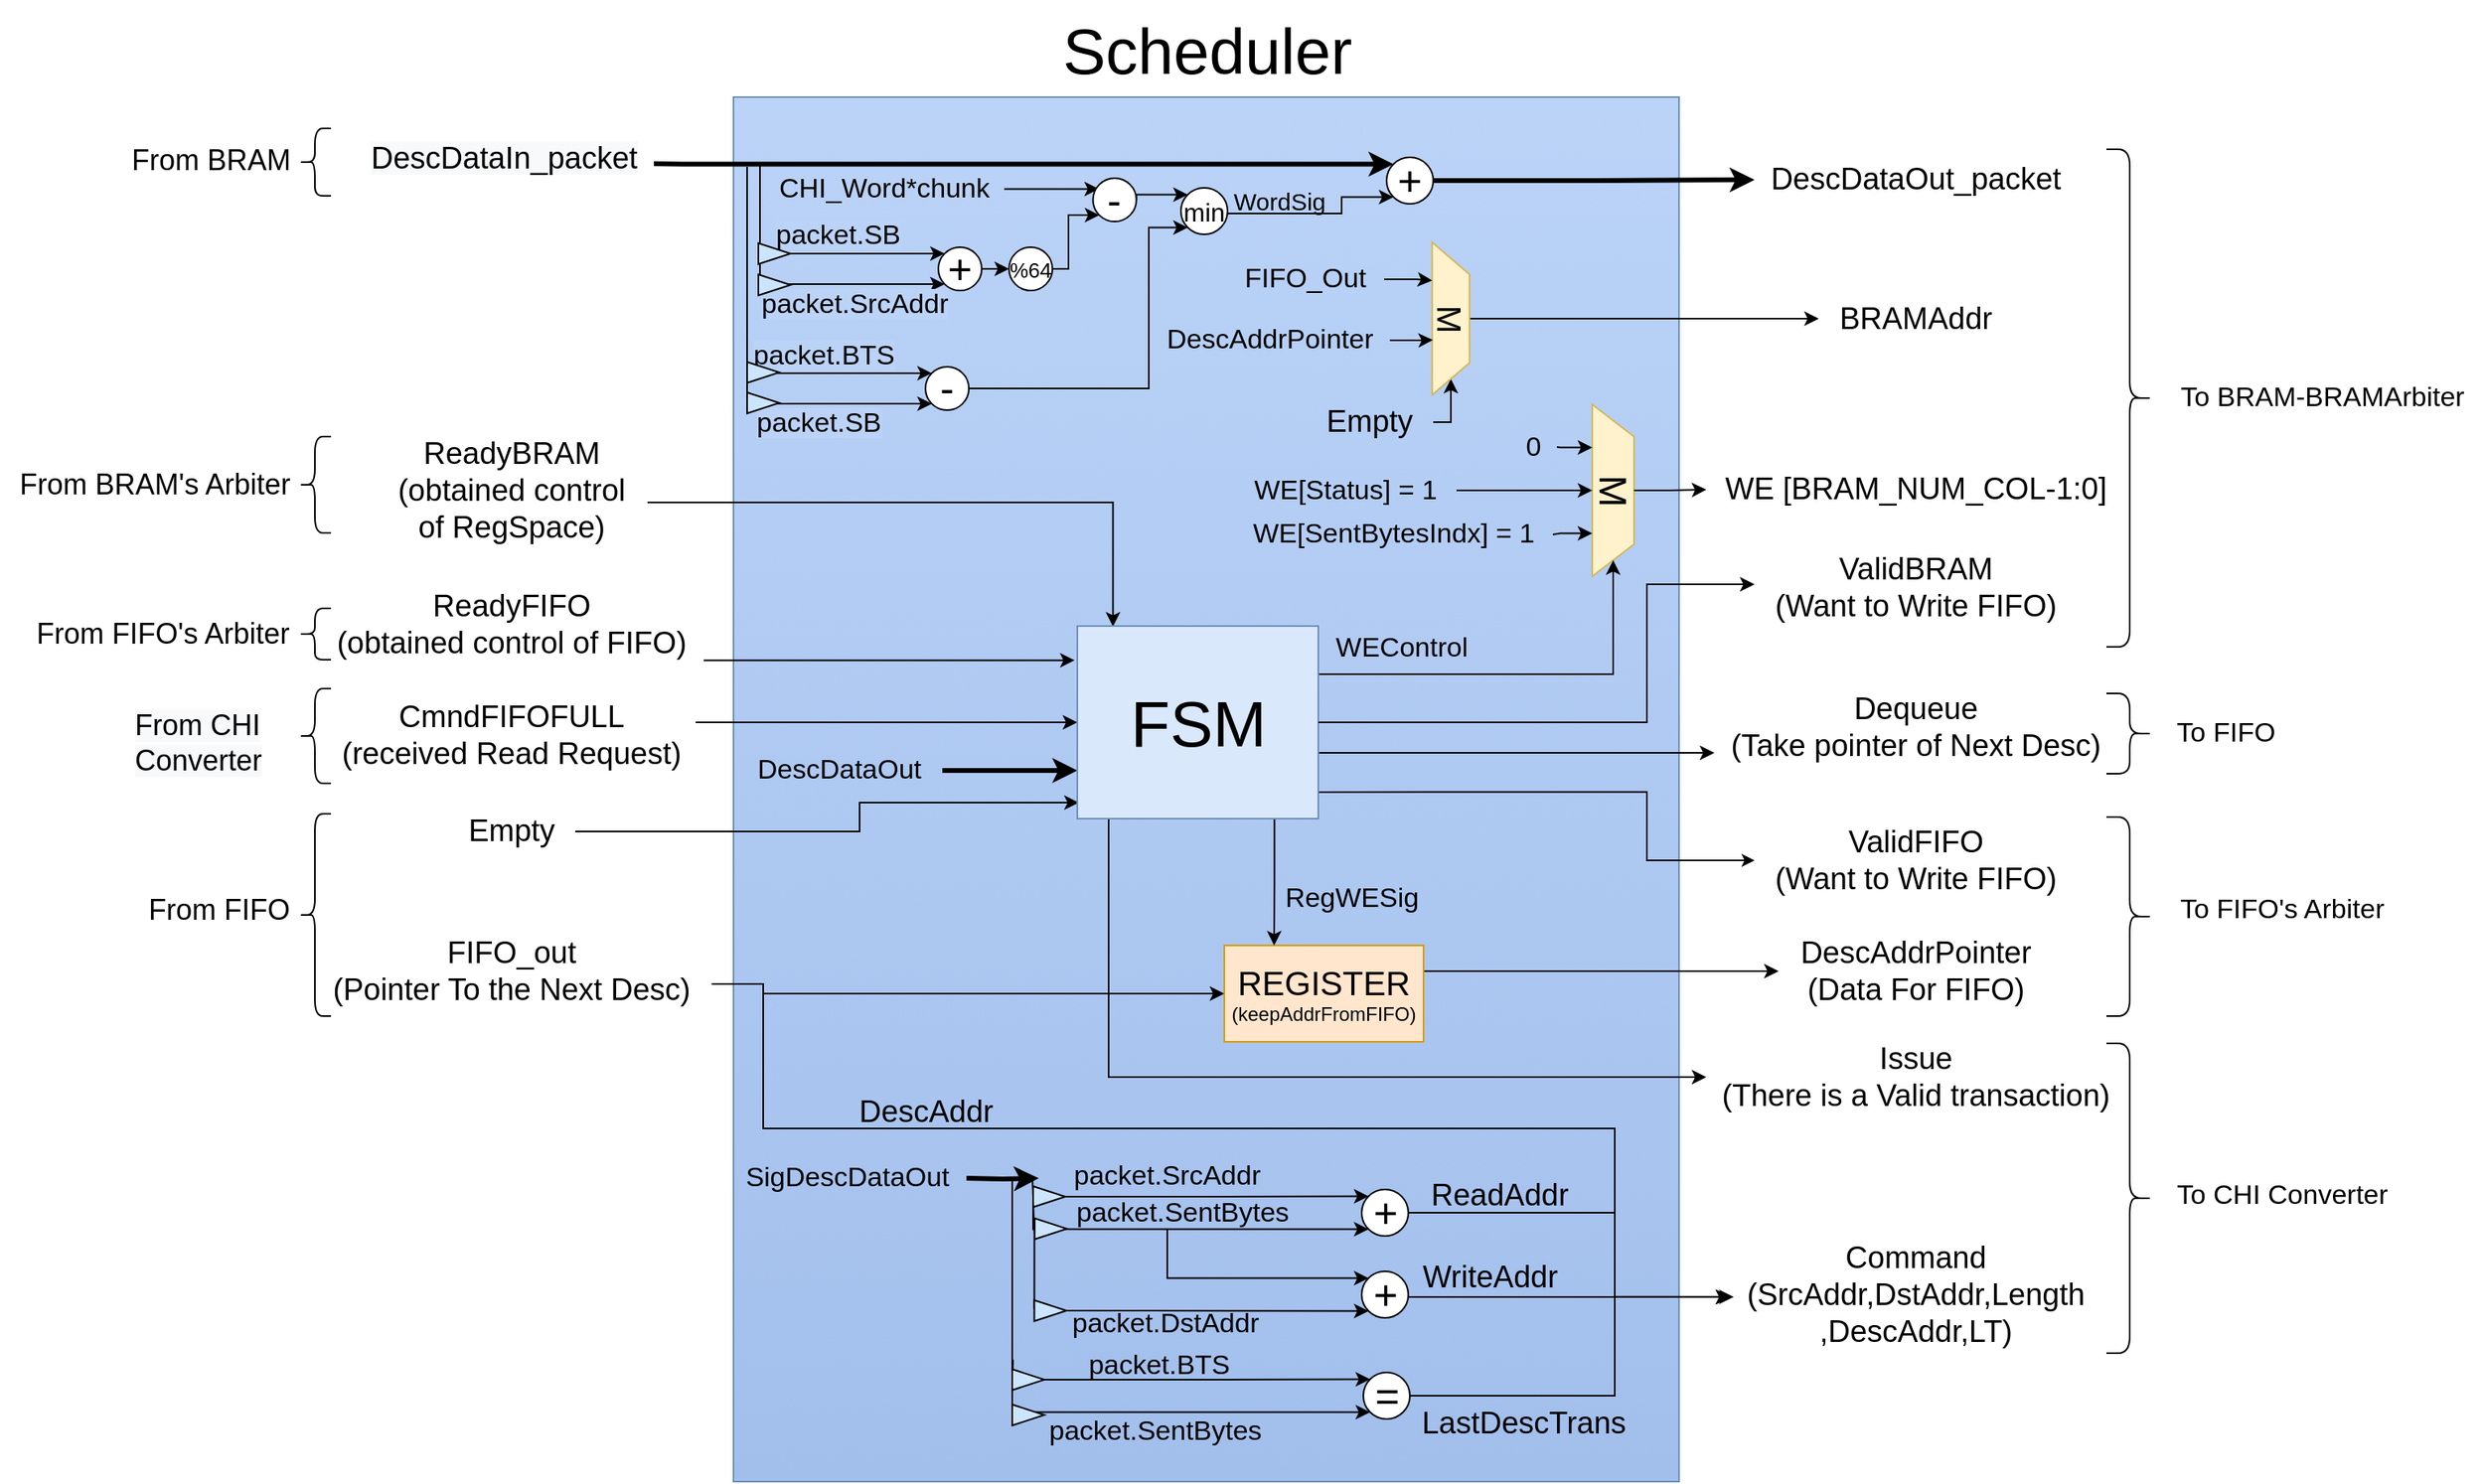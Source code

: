 <mxfile version="21.5.0" type="device" pages="3">
  <diagram name="SCHEDULER" id="GU7smY-RbOav773WAD1q">
    <mxGraphModel dx="2389" dy="1927" grid="1" gridSize="10" guides="1" tooltips="1" connect="1" arrows="1" fold="1" page="1" pageScale="1" pageWidth="827" pageHeight="1169" math="0" shadow="0">
      <root>
        <mxCell id="iz9lgZ_pq5O3MmPFu8a6-0" />
        <mxCell id="iz9lgZ_pq5O3MmPFu8a6-1" parent="iz9lgZ_pq5O3MmPFu8a6-0" />
        <mxCell id="iz9lgZ_pq5O3MmPFu8a6-2" style="edgeStyle=orthogonalEdgeStyle;rounded=0;orthogonalLoop=1;jettySize=auto;html=1;exitX=0;exitY=0.25;exitDx=0;exitDy=0;exitPerimeter=0;fontSize=12;startArrow=classic;startFill=1;endArrow=none;endFill=0;endSize=15;sourcePerimeterSpacing=18;targetPerimeterSpacing=0;strokeColor=#000000;" parent="iz9lgZ_pq5O3MmPFu8a6-1" edge="1">
          <mxGeometry relative="1" as="geometry">
            <mxPoint x="44" y="959.5" as="sourcePoint" />
          </mxGeometry>
        </mxCell>
        <mxCell id="iz9lgZ_pq5O3MmPFu8a6-3" style="edgeStyle=orthogonalEdgeStyle;rounded=0;orthogonalLoop=1;jettySize=auto;html=1;exitX=1;exitY=0.5;exitDx=0;exitDy=0;exitPerimeter=0;entryX=0;entryY=0.25;entryDx=0;entryDy=0;entryPerimeter=0;fontSize=10;fontColor=#000000;startArrow=none;startFill=0;endArrow=classic;endFill=1;endSize=6;sourcePerimeterSpacing=18;targetPerimeterSpacing=0;strokeColor=#000000;strokeWidth=1;" parent="iz9lgZ_pq5O3MmPFu8a6-1" edge="1">
          <mxGeometry relative="1" as="geometry">
            <mxPoint x="187" y="967.5" as="targetPoint" />
          </mxGeometry>
        </mxCell>
        <mxCell id="iz9lgZ_pq5O3MmPFu8a6-4" style="edgeStyle=orthogonalEdgeStyle;rounded=0;orthogonalLoop=1;jettySize=auto;html=1;exitX=0;exitY=0.75;exitDx=0;exitDy=0;exitPerimeter=0;fontSize=10;fontColor=#000000;startArrow=classic;startFill=1;endArrow=none;endFill=0;endSize=6;sourcePerimeterSpacing=18;targetPerimeterSpacing=0;strokeColor=#000000;strokeWidth=1;" parent="iz9lgZ_pq5O3MmPFu8a6-1" edge="1">
          <mxGeometry relative="1" as="geometry">
            <mxPoint x="187" y="982.5" as="sourcePoint" />
          </mxGeometry>
        </mxCell>
        <mxCell id="iz9lgZ_pq5O3MmPFu8a6-5" value="" style="rounded=0;whiteSpace=wrap;html=1;fontSize=24;fillColor=#BBD3F7;strokeColor=#6c8ebf;gradientColor=#A2BFEC;" parent="iz9lgZ_pq5O3MmPFu8a6-1" vertex="1">
          <mxGeometry x="-228.5" y="17.5" width="588.5" height="862.5" as="geometry" />
        </mxCell>
        <mxCell id="iz9lgZ_pq5O3MmPFu8a6-6" value="&lt;font style=&quot;font-size: 40px;&quot;&gt;Scheduler&lt;/font&gt;" style="text;html=1;align=center;verticalAlign=middle;resizable=0;points=[];autosize=1;strokeColor=none;fillColor=none;" parent="iz9lgZ_pq5O3MmPFu8a6-1" vertex="1">
          <mxGeometry x="-34.25" y="-42.5" width="200" height="60" as="geometry" />
        </mxCell>
        <mxCell id="iz9lgZ_pq5O3MmPFu8a6-7" style="edgeStyle=orthogonalEdgeStyle;rounded=0;orthogonalLoop=1;jettySize=auto;html=1;startArrow=classic;startFill=1;endArrow=none;endFill=0;exitX=-0.011;exitY=0.178;exitDx=0;exitDy=0;exitPerimeter=0;fillColor=#f8cecc;strokeColor=#000000;" parent="iz9lgZ_pq5O3MmPFu8a6-1" source="iz9lgZ_pq5O3MmPFu8a6-97" target="iz9lgZ_pq5O3MmPFu8a6-27" edge="1">
          <mxGeometry relative="1" as="geometry">
            <mxPoint x="-190" y="412.412" as="targetPoint" />
            <mxPoint x="401" y="514.5" as="sourcePoint" />
            <Array as="points">
              <mxPoint x="-130" y="368" />
              <mxPoint x="-130" y="368" />
            </Array>
          </mxGeometry>
        </mxCell>
        <mxCell id="iz9lgZ_pq5O3MmPFu8a6-9" style="edgeStyle=orthogonalEdgeStyle;rounded=0;orthogonalLoop=1;jettySize=auto;html=1;fontSize=12;exitX=1;exitY=0.5;exitDx=0;exitDy=0;strokeWidth=3;" parent="iz9lgZ_pq5O3MmPFu8a6-1" source="iz9lgZ_pq5O3MmPFu8a6-38" target="iz9lgZ_pq5O3MmPFu8a6-10" edge="1">
          <mxGeometry relative="1" as="geometry">
            <mxPoint x="245.0" y="70.0" as="targetPoint" />
            <mxPoint x="203.0" y="158" as="sourcePoint" />
            <Array as="points" />
          </mxGeometry>
        </mxCell>
        <mxCell id="iz9lgZ_pq5O3MmPFu8a6-10" value="DescDataOut_packet" style="text;html=1;align=center;verticalAlign=middle;resizable=0;points=[];autosize=1;strokeColor=none;fillColor=none;fontSize=19;" parent="iz9lgZ_pq5O3MmPFu8a6-1" vertex="1">
          <mxGeometry x="407" y="49" width="200" height="40" as="geometry" />
        </mxCell>
        <mxCell id="iz9lgZ_pq5O3MmPFu8a6-11" value="&lt;span style=&quot;color: rgb(0, 0, 0); font-family: Helvetica; font-size: 19px; font-style: normal; font-variant-ligatures: normal; font-variant-caps: normal; font-weight: 400; letter-spacing: normal; orphans: 2; text-align: center; text-indent: 0px; text-transform: none; widows: 2; word-spacing: 0px; -webkit-text-stroke-width: 0px; background-color: rgb(248, 249, 250); text-decoration-thickness: initial; text-decoration-style: initial; text-decoration-color: initial; float: none; display: inline !important;&quot;&gt;DescDataIn_packet&lt;/span&gt;" style="text;whiteSpace=wrap;html=1;fontSize=19;" parent="iz9lgZ_pq5O3MmPFu8a6-1" vertex="1">
          <mxGeometry x="-456" y="38" width="178" height="42" as="geometry" />
        </mxCell>
        <mxCell id="iz9lgZ_pq5O3MmPFu8a6-12" style="edgeStyle=orthogonalEdgeStyle;rounded=0;orthogonalLoop=1;jettySize=auto;html=1;fontSize=12;" parent="iz9lgZ_pq5O3MmPFu8a6-1" source="iz9lgZ_pq5O3MmPFu8a6-97" target="iz9lgZ_pq5O3MmPFu8a6-13" edge="1">
          <mxGeometry relative="1" as="geometry">
            <mxPoint x="726" y="818" as="targetPoint" />
            <mxPoint x="316" y="660" as="sourcePoint" />
            <Array as="points">
              <mxPoint x="5" y="628" />
            </Array>
          </mxGeometry>
        </mxCell>
        <mxCell id="iz9lgZ_pq5O3MmPFu8a6-13" value="Issue&lt;br&gt;(There is a Valid transaction)" style="text;html=1;align=center;verticalAlign=middle;resizable=0;points=[];autosize=1;strokeColor=none;fillColor=none;fontSize=19;" parent="iz9lgZ_pq5O3MmPFu8a6-1" vertex="1">
          <mxGeometry x="377" y="598" width="260" height="60" as="geometry" />
        </mxCell>
        <mxCell id="iz9lgZ_pq5O3MmPFu8a6-14" value="BRAMAddr" style="text;html=1;align=center;verticalAlign=middle;resizable=0;points=[];autosize=1;strokeColor=none;fillColor=none;fontSize=19;" parent="iz9lgZ_pq5O3MmPFu8a6-1" vertex="1">
          <mxGeometry x="447" y="135.5" width="120" height="40" as="geometry" />
        </mxCell>
        <mxCell id="iz9lgZ_pq5O3MmPFu8a6-15" style="edgeStyle=orthogonalEdgeStyle;rounded=0;orthogonalLoop=1;jettySize=auto;html=1;fontSize=12;exitX=0.5;exitY=0;exitDx=0;exitDy=0;" parent="iz9lgZ_pq5O3MmPFu8a6-1" source="iz9lgZ_pq5O3MmPFu8a6-59" target="iz9lgZ_pq5O3MmPFu8a6-14" edge="1">
          <mxGeometry relative="1" as="geometry">
            <mxPoint x="552.37" y="135" as="targetPoint" />
            <mxPoint x="444.37" y="190" as="sourcePoint" />
            <Array as="points">
              <mxPoint x="290" y="156" />
              <mxPoint x="290" y="156" />
            </Array>
          </mxGeometry>
        </mxCell>
        <mxCell id="iz9lgZ_pq5O3MmPFu8a6-16" value="ValidFIFO&lt;br&gt;(Want to Write FIFO)" style="text;html=1;align=center;verticalAlign=middle;resizable=0;points=[];autosize=1;strokeColor=none;fillColor=none;fontSize=19;" parent="iz9lgZ_pq5O3MmPFu8a6-1" vertex="1">
          <mxGeometry x="407" y="463" width="200" height="60" as="geometry" />
        </mxCell>
        <mxCell id="iz9lgZ_pq5O3MmPFu8a6-17" value="DescAddrPointer&lt;br&gt;(Data For FIFO)" style="text;html=1;align=center;verticalAlign=middle;resizable=0;points=[];autosize=1;strokeColor=none;fillColor=none;fontSize=19;" parent="iz9lgZ_pq5O3MmPFu8a6-1" vertex="1">
          <mxGeometry x="422" y="532" width="170" height="60" as="geometry" />
        </mxCell>
        <mxCell id="iz9lgZ_pq5O3MmPFu8a6-18" value="Dequeue&lt;br&gt;(Take pointer of Next Desc)" style="text;html=1;align=center;verticalAlign=middle;resizable=0;points=[];autosize=1;strokeColor=none;fillColor=none;fontSize=19;" parent="iz9lgZ_pq5O3MmPFu8a6-1" vertex="1">
          <mxGeometry x="382" y="380" width="250" height="60" as="geometry" />
        </mxCell>
        <mxCell id="iz9lgZ_pq5O3MmPFu8a6-19" value="" style="shape=curlyBracket;whiteSpace=wrap;html=1;rounded=1;flipH=1;size=0.5;" parent="iz9lgZ_pq5O3MmPFu8a6-1" vertex="1">
          <mxGeometry x="626" y="50" width="29" height="310" as="geometry" />
        </mxCell>
        <mxCell id="iz9lgZ_pq5O3MmPFu8a6-20" value="" style="shape=curlyBracket;whiteSpace=wrap;html=1;rounded=1;flipH=1;size=0.5;" parent="iz9lgZ_pq5O3MmPFu8a6-1" vertex="1">
          <mxGeometry x="626" y="466" width="29" height="124" as="geometry" />
        </mxCell>
        <mxCell id="iz9lgZ_pq5O3MmPFu8a6-21" value="" style="shape=curlyBracket;whiteSpace=wrap;html=1;rounded=1;flipH=1;size=0.5;" parent="iz9lgZ_pq5O3MmPFu8a6-1" vertex="1">
          <mxGeometry x="626" y="389" width="29" height="50" as="geometry" />
        </mxCell>
        <mxCell id="iz9lgZ_pq5O3MmPFu8a6-22" value="" style="shape=curlyBracket;whiteSpace=wrap;html=1;rounded=1;flipH=1;size=0.5;" parent="iz9lgZ_pq5O3MmPFu8a6-1" vertex="1">
          <mxGeometry x="626" y="607" width="29" height="193" as="geometry" />
        </mxCell>
        <mxCell id="iz9lgZ_pq5O3MmPFu8a6-23" value="To BRAM-BRAMArbiter" style="text;html=1;align=center;verticalAlign=middle;resizable=0;points=[];autosize=1;strokeColor=none;fillColor=none;fontSize=17;" parent="iz9lgZ_pq5O3MmPFu8a6-1" vertex="1">
          <mxGeometry x="660" y="190" width="200" height="30" as="geometry" />
        </mxCell>
        <mxCell id="iz9lgZ_pq5O3MmPFu8a6-24" value="To FIFO&#39;s Arbiter" style="text;html=1;align=center;verticalAlign=middle;resizable=0;points=[];autosize=1;strokeColor=none;fillColor=none;fontSize=17;" parent="iz9lgZ_pq5O3MmPFu8a6-1" vertex="1">
          <mxGeometry x="660" y="509" width="150" height="30" as="geometry" />
        </mxCell>
        <mxCell id="iz9lgZ_pq5O3MmPFu8a6-25" value="To FIFO" style="text;html=1;align=center;verticalAlign=middle;resizable=0;points=[];autosize=1;strokeColor=none;fillColor=none;fontSize=17;" parent="iz9lgZ_pq5O3MmPFu8a6-1" vertex="1">
          <mxGeometry x="660" y="399" width="80" height="30" as="geometry" />
        </mxCell>
        <mxCell id="iz9lgZ_pq5O3MmPFu8a6-26" value="To CHI Converter" style="text;html=1;align=center;verticalAlign=middle;resizable=0;points=[];autosize=1;strokeColor=none;fillColor=none;fontSize=17;" parent="iz9lgZ_pq5O3MmPFu8a6-1" vertex="1">
          <mxGeometry x="660" y="687" width="150" height="30" as="geometry" />
        </mxCell>
        <mxCell id="iz9lgZ_pq5O3MmPFu8a6-27" value="ReadyFIFO&lt;br&gt;(obtained control of FIFO)" style="text;html=1;align=center;verticalAlign=middle;resizable=0;points=[];autosize=1;strokeColor=none;fillColor=none;fontSize=19;" parent="iz9lgZ_pq5O3MmPFu8a6-1" vertex="1">
          <mxGeometry x="-487" y="316" width="240" height="60" as="geometry" />
        </mxCell>
        <mxCell id="iz9lgZ_pq5O3MmPFu8a6-28" style="edgeStyle=orthogonalEdgeStyle;rounded=0;orthogonalLoop=1;jettySize=auto;html=1;startArrow=classic;startFill=1;endArrow=none;endFill=0;fillColor=#d5e8d4;strokeColor=#000000;targetPerimeterSpacing=0;exitX=0.006;exitY=0.917;exitDx=0;exitDy=0;exitPerimeter=0;" parent="iz9lgZ_pq5O3MmPFu8a6-1" source="iz9lgZ_pq5O3MmPFu8a6-97" target="iz9lgZ_pq5O3MmPFu8a6-29" edge="1">
          <mxGeometry relative="1" as="geometry">
            <mxPoint x="-191" y="709" as="targetPoint" />
            <mxPoint x="49" y="669" as="sourcePoint" />
            <Array as="points">
              <mxPoint x="-150" y="457" />
              <mxPoint x="-150" y="475" />
            </Array>
          </mxGeometry>
        </mxCell>
        <mxCell id="iz9lgZ_pq5O3MmPFu8a6-29" value="Empty" style="text;html=1;align=center;verticalAlign=middle;resizable=0;points=[];autosize=1;strokeColor=none;fillColor=none;fontSize=19;" parent="iz9lgZ_pq5O3MmPFu8a6-1" vertex="1">
          <mxGeometry x="-407" y="455" width="80" height="40" as="geometry" />
        </mxCell>
        <mxCell id="iz9lgZ_pq5O3MmPFu8a6-30" value="FIFO_out&lt;br&gt;(Pointer To the Next Desc)" style="text;html=1;align=center;verticalAlign=middle;resizable=0;points=[];autosize=1;strokeColor=none;fillColor=none;fontSize=19;" parent="iz9lgZ_pq5O3MmPFu8a6-1" vertex="1">
          <mxGeometry x="-492" y="532" width="250" height="60" as="geometry" />
        </mxCell>
        <mxCell id="iz9lgZ_pq5O3MmPFu8a6-31" value="" style="shape=curlyBracket;whiteSpace=wrap;html=1;rounded=1;fontSize=21;" parent="iz9lgZ_pq5O3MmPFu8a6-1" vertex="1">
          <mxGeometry x="-499" y="37" width="20" height="42" as="geometry" />
        </mxCell>
        <mxCell id="iz9lgZ_pq5O3MmPFu8a6-32" value="From BRAM" style="text;html=1;align=center;verticalAlign=middle;resizable=0;points=[];autosize=1;strokeColor=none;fillColor=none;fontSize=18;" parent="iz9lgZ_pq5O3MmPFu8a6-1" vertex="1">
          <mxGeometry x="-614.5" y="37" width="120" height="40" as="geometry" />
        </mxCell>
        <mxCell id="iz9lgZ_pq5O3MmPFu8a6-33" value="" style="shape=curlyBracket;whiteSpace=wrap;html=1;rounded=1;fontSize=21;" parent="iz9lgZ_pq5O3MmPFu8a6-1" vertex="1">
          <mxGeometry x="-499" y="336" width="20" height="32" as="geometry" />
        </mxCell>
        <mxCell id="iz9lgZ_pq5O3MmPFu8a6-34" value="From FIFO&#39;s Arbiter" style="text;html=1;align=center;verticalAlign=middle;resizable=0;points=[];autosize=1;strokeColor=none;fillColor=none;fontSize=18;" parent="iz9lgZ_pq5O3MmPFu8a6-1" vertex="1">
          <mxGeometry x="-674.5" y="332" width="180" height="40" as="geometry" />
        </mxCell>
        <mxCell id="iz9lgZ_pq5O3MmPFu8a6-35" value="" style="shape=curlyBracket;whiteSpace=wrap;html=1;rounded=1;fontSize=21;" parent="iz9lgZ_pq5O3MmPFu8a6-1" vertex="1">
          <mxGeometry x="-499" y="464" width="20" height="126" as="geometry" />
        </mxCell>
        <mxCell id="iz9lgZ_pq5O3MmPFu8a6-36" value="From FIFO" style="text;html=1;align=center;verticalAlign=middle;resizable=0;points=[];autosize=1;strokeColor=none;fillColor=none;fontSize=18;" parent="iz9lgZ_pq5O3MmPFu8a6-1" vertex="1">
          <mxGeometry x="-604.5" y="504" width="110" height="40" as="geometry" />
        </mxCell>
        <mxCell id="iz9lgZ_pq5O3MmPFu8a6-37" style="edgeStyle=orthogonalEdgeStyle;rounded=0;orthogonalLoop=1;jettySize=auto;html=1;exitX=0;exitY=1;exitDx=0;exitDy=0;startArrow=classic;startFill=1;endArrow=none;endFill=0;entryX=1;entryY=0.5;entryDx=0;entryDy=0;" parent="iz9lgZ_pq5O3MmPFu8a6-1" source="iz9lgZ_pq5O3MmPFu8a6-38" target="iz9lgZ_pq5O3MmPFu8a6-53" edge="1">
          <mxGeometry relative="1" as="geometry">
            <mxPoint x="62" y="100.5" as="targetPoint" />
            <Array as="points">
              <mxPoint x="150" y="80" />
              <mxPoint x="150" y="90" />
              <mxPoint x="79" y="90" />
            </Array>
          </mxGeometry>
        </mxCell>
        <mxCell id="iz9lgZ_pq5O3MmPFu8a6-38" value="&lt;font style=&quot;font-size: 26px;&quot;&gt;+&lt;/font&gt;" style="ellipse;whiteSpace=wrap;html=1;aspect=fixed;" parent="iz9lgZ_pq5O3MmPFu8a6-1" vertex="1">
          <mxGeometry x="178" y="55" width="29" height="29" as="geometry" />
        </mxCell>
        <mxCell id="iz9lgZ_pq5O3MmPFu8a6-39" style="edgeStyle=orthogonalEdgeStyle;rounded=0;orthogonalLoop=1;jettySize=auto;html=1;fontSize=12;startArrow=classic;startFill=1;endArrow=none;endFill=0;exitX=0;exitY=0;exitDx=0;exitDy=0;strokeWidth=3;entryX=1;entryY=0.5;entryDx=0;entryDy=0;" parent="iz9lgZ_pq5O3MmPFu8a6-1" source="iz9lgZ_pq5O3MmPFu8a6-38" target="iz9lgZ_pq5O3MmPFu8a6-11" edge="1">
          <mxGeometry relative="1" as="geometry">
            <mxPoint x="-280" y="55" as="targetPoint" />
            <mxPoint x="-19.04" y="87.95" as="sourcePoint" />
            <Array as="points">
              <mxPoint x="-260" y="59" />
            </Array>
          </mxGeometry>
        </mxCell>
        <mxCell id="iz9lgZ_pq5O3MmPFu8a6-40" value="&lt;font style=&quot;font-size: 24px;&quot;&gt;M&lt;/font&gt;" style="shape=trapezoid;perimeter=trapezoidPerimeter;whiteSpace=wrap;html=1;fixedSize=1;rotation=90;fillColor=#fff2cc;strokeColor=#d6b656;" parent="iz9lgZ_pq5O3MmPFu8a6-1" vertex="1">
          <mxGeometry x="265.5" y="249.5" width="107" height="26" as="geometry" />
        </mxCell>
        <mxCell id="iz9lgZ_pq5O3MmPFu8a6-41" style="edgeStyle=orthogonalEdgeStyle;rounded=0;orthogonalLoop=1;jettySize=auto;html=1;startArrow=classic;startFill=1;endArrow=none;endFill=0;strokeWidth=3;exitX=0;exitY=0.75;exitDx=0;exitDy=0;" parent="iz9lgZ_pq5O3MmPFu8a6-1" source="iz9lgZ_pq5O3MmPFu8a6-97" target="iz9lgZ_pq5O3MmPFu8a6-125" edge="1">
          <mxGeometry relative="1" as="geometry">
            <mxPoint x="317.247" y="384.747" as="sourcePoint" />
            <mxPoint x="203.0" y="82" as="targetPoint" />
            <Array as="points">
              <mxPoint x="-70" y="437" />
              <mxPoint x="-70" y="437" />
            </Array>
          </mxGeometry>
        </mxCell>
        <mxCell id="iz9lgZ_pq5O3MmPFu8a6-42" style="edgeStyle=orthogonalEdgeStyle;rounded=0;orthogonalLoop=1;jettySize=auto;html=1;fontSize=14;startArrow=none;startFill=0;endArrow=classic;endFill=1;exitX=0.999;exitY=0.587;exitDx=0;exitDy=0;exitPerimeter=0;" parent="iz9lgZ_pq5O3MmPFu8a6-1" source="iz9lgZ_pq5O3MmPFu8a6-97" target="iz9lgZ_pq5O3MmPFu8a6-18" edge="1">
          <mxGeometry relative="1" as="geometry">
            <mxPoint x="405" y="416" as="targetPoint" />
            <mxPoint x="104.9" y="417.28" as="sourcePoint" />
            <Array as="points">
              <mxPoint x="105" y="426" />
            </Array>
          </mxGeometry>
        </mxCell>
        <mxCell id="iz9lgZ_pq5O3MmPFu8a6-43" style="edgeStyle=orthogonalEdgeStyle;rounded=0;orthogonalLoop=1;jettySize=auto;html=1;fontSize=14;startArrow=classic;startFill=1;endArrow=none;endFill=0;strokeWidth=3;" parent="iz9lgZ_pq5O3MmPFu8a6-1" target="iz9lgZ_pq5O3MmPFu8a6-124" edge="1">
          <mxGeometry relative="1" as="geometry">
            <mxPoint x="-168.5" y="716" as="targetPoint" />
            <mxPoint x="-38.5" y="691" as="sourcePoint" />
            <Array as="points" />
          </mxGeometry>
        </mxCell>
        <mxCell id="iz9lgZ_pq5O3MmPFu8a6-44" style="edgeStyle=orthogonalEdgeStyle;rounded=0;orthogonalLoop=1;jettySize=auto;html=1;fontSize=12;fontColor=#CCE5FF;startArrow=classic;startFill=1;endArrow=none;endFill=0;endSize=5;sourcePerimeterSpacing=18;targetPerimeterSpacing=0;strokeColor=#000000;strokeWidth=1;exitX=0.009;exitY=0.518;exitDx=0;exitDy=0;exitPerimeter=0;" parent="iz9lgZ_pq5O3MmPFu8a6-1" source="iz9lgZ_pq5O3MmPFu8a6-120" target="iz9lgZ_pq5O3MmPFu8a6-30" edge="1">
          <mxGeometry relative="1" as="geometry">
            <mxPoint x="-210" y="627" as="targetPoint" />
            <mxPoint x="570" y="840" as="sourcePoint" />
            <Array as="points">
              <mxPoint x="320" y="765" />
              <mxPoint x="320" y="660" />
              <mxPoint x="-210" y="660" />
              <mxPoint x="-210" y="570" />
            </Array>
          </mxGeometry>
        </mxCell>
        <mxCell id="iz9lgZ_pq5O3MmPFu8a6-45" value="CHI_Word*chunk" style="text;html=1;align=center;verticalAlign=middle;resizable=0;points=[];autosize=1;strokeColor=none;fillColor=none;fontSize=17;" parent="iz9lgZ_pq5O3MmPFu8a6-1" vertex="1">
          <mxGeometry x="-210" y="59.5" width="150" height="30" as="geometry" />
        </mxCell>
        <mxCell id="iz9lgZ_pq5O3MmPFu8a6-46" style="edgeStyle=orthogonalEdgeStyle;rounded=0;orthogonalLoop=1;jettySize=auto;html=1;fontSize=14;startArrow=classic;startFill=1;endArrow=none;endFill=0;endSize=15;sourcePerimeterSpacing=18;targetPerimeterSpacing=0;exitX=0.139;exitY=0.249;exitDx=0;exitDy=0;exitPerimeter=0;" parent="iz9lgZ_pq5O3MmPFu8a6-1" source="T2ftMuJ99wprAWzNBxtP-8" target="iz9lgZ_pq5O3MmPFu8a6-45" edge="1">
          <mxGeometry relative="1" as="geometry">
            <mxPoint x="42" y="72.5" as="targetPoint" />
            <mxPoint x="34" y="85.5" as="sourcePoint" />
            <Array as="points">
              <mxPoint x="-30" y="75" />
              <mxPoint x="-30" y="75" />
            </Array>
          </mxGeometry>
        </mxCell>
        <mxCell id="iz9lgZ_pq5O3MmPFu8a6-47" style="edgeStyle=orthogonalEdgeStyle;rounded=0;orthogonalLoop=1;jettySize=auto;html=1;exitX=0;exitY=1;exitDx=0;exitDy=0;fontSize=14;startArrow=classic;startFill=1;endArrow=none;endFill=0;endSize=15;sourcePerimeterSpacing=18;targetPerimeterSpacing=0;entryX=1;entryY=0.5;entryDx=0;entryDy=0;" parent="iz9lgZ_pq5O3MmPFu8a6-1" source="iz9lgZ_pq5O3MmPFu8a6-53" target="iz9lgZ_pq5O3MmPFu8a6-50" edge="1">
          <mxGeometry relative="1" as="geometry">
            <mxPoint x="-55" y="115.5" as="sourcePoint" />
            <mxPoint x="-106" y="115.5" as="targetPoint" />
            <Array as="points">
              <mxPoint x="30" y="99" />
              <mxPoint x="30" y="199" />
            </Array>
          </mxGeometry>
        </mxCell>
        <mxCell id="iz9lgZ_pq5O3MmPFu8a6-48" style="edgeStyle=orthogonalEdgeStyle;rounded=0;orthogonalLoop=1;jettySize=auto;html=1;exitX=0;exitY=0;exitDx=0;exitDy=0;fontSize=12;startArrow=classic;startFill=1;endArrow=none;endFill=0;endSize=15;sourcePerimeterSpacing=18;targetPerimeterSpacing=0;" parent="iz9lgZ_pq5O3MmPFu8a6-1" source="iz9lgZ_pq5O3MmPFu8a6-50" edge="1">
          <mxGeometry relative="1" as="geometry">
            <mxPoint x="-220" y="61" as="targetPoint" />
            <mxPoint x="-126.046" y="102.954" as="sourcePoint" />
            <Array as="points">
              <mxPoint x="-220" y="190" />
            </Array>
          </mxGeometry>
        </mxCell>
        <mxCell id="iz9lgZ_pq5O3MmPFu8a6-49" style="edgeStyle=orthogonalEdgeStyle;rounded=0;orthogonalLoop=1;jettySize=auto;html=1;exitX=0;exitY=1;exitDx=0;exitDy=0;fontSize=12;startArrow=classic;startFill=1;endArrow=none;endFill=0;endSize=15;sourcePerimeterSpacing=18;targetPerimeterSpacing=0;" parent="iz9lgZ_pq5O3MmPFu8a6-1" source="iz9lgZ_pq5O3MmPFu8a6-50" edge="1">
          <mxGeometry relative="1" as="geometry">
            <mxPoint x="-220" y="70" as="targetPoint" />
            <mxPoint x="-126.046" y="122.046" as="sourcePoint" />
            <Array as="points">
              <mxPoint x="-220" y="209" />
            </Array>
          </mxGeometry>
        </mxCell>
        <mxCell id="iz9lgZ_pq5O3MmPFu8a6-50" value="&lt;font style=&quot;font-size: 26px;&quot;&gt;-&lt;/font&gt;" style="ellipse;whiteSpace=wrap;html=1;aspect=fixed;fontSize=12;" parent="iz9lgZ_pq5O3MmPFu8a6-1" vertex="1">
          <mxGeometry x="-109" y="185.5" width="27" height="27" as="geometry" />
        </mxCell>
        <mxCell id="iz9lgZ_pq5O3MmPFu8a6-51" value="&lt;span style=&quot;font-size: 17px; background-color: rgb(187, 211, 247);&quot;&gt;&lt;span style=&quot;color: rgb(0, 0, 0); font-family: Helvetica; font-size: 17px; font-style: normal; font-variant-ligatures: normal; font-variant-caps: normal; font-weight: 400; letter-spacing: normal; orphans: 2; text-align: center; text-indent: 0px; text-transform: none; widows: 2; word-spacing: 0px; -webkit-text-stroke-width: 0px; text-decoration-thickness: initial; text-decoration-style: initial; text-decoration-color: initial; float: none; display: inline !important;&quot;&gt;packet&lt;/span&gt;&lt;font style=&quot;color: rgb(0, 0, 0); font-family: Helvetica; font-style: normal; font-variant-ligatures: normal; font-variant-caps: normal; font-weight: 400; letter-spacing: normal; orphans: 2; text-align: center; text-indent: 0px; text-transform: none; widows: 2; word-spacing: 0px; -webkit-text-stroke-width: 0px; text-decoration-thickness: initial; text-decoration-style: initial; text-decoration-color: initial; font-size: 17px;&quot;&gt;.&lt;/font&gt;&lt;span style=&quot;color: rgb(0, 0, 0); font-family: Helvetica; font-size: 17px; font-style: normal; font-variant-ligatures: normal; font-variant-caps: normal; font-weight: 400; letter-spacing: normal; orphans: 2; text-align: center; text-indent: 0px; text-transform: none; widows: 2; word-spacing: 0px; -webkit-text-stroke-width: 0px; text-decoration-thickness: initial; text-decoration-style: initial; text-decoration-color: initial; float: none; display: inline !important;&quot;&gt;SB&lt;/span&gt;&lt;/span&gt;" style="text;whiteSpace=wrap;html=1;fontSize=17;" parent="iz9lgZ_pq5O3MmPFu8a6-1" vertex="1">
          <mxGeometry x="-216" y="203.5" width="67" height="28" as="geometry" />
        </mxCell>
        <mxCell id="iz9lgZ_pq5O3MmPFu8a6-52" value="&lt;span style=&quot;font-size: 17px; background-color: rgb(187, 211, 247);&quot;&gt;&lt;span style=&quot;color: rgb(0, 0, 0); font-family: Helvetica; font-size: 17px; font-style: normal; font-variant-ligatures: normal; font-variant-caps: normal; font-weight: 400; letter-spacing: normal; orphans: 2; text-align: center; text-indent: 0px; text-transform: none; widows: 2; word-spacing: 0px; -webkit-text-stroke-width: 0px; text-decoration-thickness: initial; text-decoration-style: initial; text-decoration-color: initial; float: none; display: inline !important;&quot;&gt;packet&lt;/span&gt;&lt;font style=&quot;color: rgb(0, 0, 0); font-family: Helvetica; font-style: normal; font-variant-ligatures: normal; font-variant-caps: normal; font-weight: 400; letter-spacing: normal; orphans: 2; text-align: center; text-indent: 0px; text-transform: none; widows: 2; word-spacing: 0px; -webkit-text-stroke-width: 0px; text-decoration-thickness: initial; text-decoration-style: initial; text-decoration-color: initial; font-size: 17px;&quot;&gt;.&lt;/font&gt;&lt;span style=&quot;color: rgb(0, 0, 0); font-family: Helvetica; font-size: 17px; font-style: normal; font-variant-ligatures: normal; font-variant-caps: normal; font-weight: 400; letter-spacing: normal; orphans: 2; text-align: center; text-indent: 0px; text-transform: none; widows: 2; word-spacing: 0px; -webkit-text-stroke-width: 0px; text-decoration-thickness: initial; text-decoration-style: initial; text-decoration-color: initial; float: none; display: inline !important;&quot;&gt;BTS&lt;/span&gt;&lt;/span&gt;" style="text;whiteSpace=wrap;html=1;fontSize=17;fillColor=none;strokeColor=none;" parent="iz9lgZ_pq5O3MmPFu8a6-1" vertex="1">
          <mxGeometry x="-218" y="161.5" width="69" height="23.5" as="geometry" />
        </mxCell>
        <mxCell id="iz9lgZ_pq5O3MmPFu8a6-53" value="&lt;font style=&quot;font-size: 16px;&quot;&gt;min&lt;/font&gt;" style="ellipse;whiteSpace=wrap;html=1;aspect=fixed;" parent="iz9lgZ_pq5O3MmPFu8a6-1" vertex="1">
          <mxGeometry x="50" y="74" width="29" height="29" as="geometry" />
        </mxCell>
        <mxCell id="iz9lgZ_pq5O3MmPFu8a6-54" value="CmndFIFOFULL&lt;br&gt;(received Read Request)" style="text;html=1;align=center;verticalAlign=middle;resizable=0;points=[];autosize=1;strokeColor=none;fillColor=none;fontSize=19;" parent="iz9lgZ_pq5O3MmPFu8a6-1" vertex="1">
          <mxGeometry x="-482" y="385" width="230" height="60" as="geometry" />
        </mxCell>
        <mxCell id="iz9lgZ_pq5O3MmPFu8a6-55" style="edgeStyle=orthogonalEdgeStyle;rounded=0;orthogonalLoop=1;jettySize=auto;html=1;fontSize=12;startArrow=classic;startFill=1;endArrow=none;endFill=0;endSize=15;sourcePerimeterSpacing=0;targetPerimeterSpacing=18;entryX=1;entryY=0.25;entryDx=0;entryDy=0;exitX=1;exitY=0.5;exitDx=0;exitDy=0;" parent="iz9lgZ_pq5O3MmPFu8a6-1" source="iz9lgZ_pq5O3MmPFu8a6-40" target="iz9lgZ_pq5O3MmPFu8a6-97" edge="1">
          <mxGeometry relative="1" as="geometry">
            <mxPoint x="172.0" y="258" as="sourcePoint" />
            <mxPoint x="100" y="303" as="targetPoint" />
            <Array as="points">
              <mxPoint x="319" y="377" />
            </Array>
          </mxGeometry>
        </mxCell>
        <mxCell id="FPyog5_0CW0yQ2vfRDx7-9" style="edgeStyle=orthogonalEdgeStyle;rounded=0;orthogonalLoop=1;jettySize=auto;html=1;strokeColor=#000000;fontSize=17;entryX=1;entryY=0.5;entryDx=0;entryDy=0;" parent="iz9lgZ_pq5O3MmPFu8a6-1" source="FPyog5_0CW0yQ2vfRDx7-8" target="iz9lgZ_pq5O3MmPFu8a6-59" edge="1">
          <mxGeometry relative="1" as="geometry">
            <Array as="points">
              <mxPoint x="218" y="220" />
            </Array>
          </mxGeometry>
        </mxCell>
        <mxCell id="iz9lgZ_pq5O3MmPFu8a6-59" value="&lt;font style=&quot;font-size: 21px;&quot;&gt;M&lt;/font&gt;" style="shape=trapezoid;perimeter=trapezoidPerimeter;whiteSpace=wrap;html=1;fixedSize=1;rotation=90;fillColor=#fff2cc;strokeColor=#d6b656;" parent="iz9lgZ_pq5O3MmPFu8a6-1" vertex="1">
          <mxGeometry x="170.5" y="143.88" width="95" height="23.25" as="geometry" />
        </mxCell>
        <mxCell id="iz9lgZ_pq5O3MmPFu8a6-60" style="edgeStyle=orthogonalEdgeStyle;rounded=0;orthogonalLoop=1;jettySize=auto;html=1;fontSize=12;startArrow=classic;startFill=1;endArrow=none;endFill=0;endSize=15;sourcePerimeterSpacing=18;targetPerimeterSpacing=0;strokeColor=#000000;exitX=0;exitY=0.5;exitDx=0;exitDy=0;" parent="iz9lgZ_pq5O3MmPFu8a6-1" source="iz9lgZ_pq5O3MmPFu8a6-97" target="iz9lgZ_pq5O3MmPFu8a6-54" edge="1">
          <mxGeometry relative="1" as="geometry">
            <mxPoint x="-220" y="859" as="targetPoint" />
            <Array as="points">
              <mxPoint x="-230" y="407" />
              <mxPoint x="-230" y="407" />
            </Array>
            <mxPoint x="54" y="933.5" as="sourcePoint" />
          </mxGeometry>
        </mxCell>
        <mxCell id="iz9lgZ_pq5O3MmPFu8a6-71" style="edgeStyle=orthogonalEdgeStyle;rounded=0;orthogonalLoop=1;jettySize=auto;html=1;fontSize=12;startArrow=none;startFill=0;endArrow=classic;endFill=1;endSize=5;sourcePerimeterSpacing=18;targetPerimeterSpacing=0;strokeColor=#000000;exitX=1.003;exitY=0.862;exitDx=0;exitDy=0;exitPerimeter=0;" parent="iz9lgZ_pq5O3MmPFu8a6-1" source="iz9lgZ_pq5O3MmPFu8a6-97" target="iz9lgZ_pq5O3MmPFu8a6-16" edge="1">
          <mxGeometry relative="1" as="geometry">
            <mxPoint x="710" y="513" as="targetPoint" />
            <mxPoint x="104" y="426" as="sourcePoint" />
            <Array as="points">
              <mxPoint x="340" y="450" />
              <mxPoint x="340" y="493" />
            </Array>
          </mxGeometry>
        </mxCell>
        <mxCell id="iz9lgZ_pq5O3MmPFu8a6-76" style="edgeStyle=orthogonalEdgeStyle;rounded=0;orthogonalLoop=1;jettySize=auto;html=1;fontSize=12;exitX=1;exitY=0.5;exitDx=0;exitDy=0;" parent="iz9lgZ_pq5O3MmPFu8a6-1" source="iz9lgZ_pq5O3MmPFu8a6-78" target="iz9lgZ_pq5O3MmPFu8a6-120" edge="1">
          <mxGeometry relative="1" as="geometry">
            <mxPoint x="605" y="765.0" as="targetPoint" />
            <mxPoint x="409.5" y="863" as="sourcePoint" />
            <Array as="points">
              <mxPoint x="320" y="827" />
              <mxPoint x="320" y="765" />
            </Array>
          </mxGeometry>
        </mxCell>
        <mxCell id="iz9lgZ_pq5O3MmPFu8a6-77" style="edgeStyle=orthogonalEdgeStyle;rounded=0;orthogonalLoop=1;jettySize=auto;html=1;exitX=0;exitY=0.5;exitDx=0;exitDy=0;fontSize=12;fontColor=#000000;startArrow=none;startFill=0;endArrow=none;endFill=0;endSize=6;targetPerimeterSpacing=0;strokeColor=#000000;strokeWidth=1;" parent="iz9lgZ_pq5O3MmPFu8a6-1" source="iz9lgZ_pq5O3MmPFu8a6-81" edge="1">
          <mxGeometry relative="1" as="geometry">
            <mxPoint x="-54.5" y="804" as="targetPoint" />
            <Array as="points" />
          </mxGeometry>
        </mxCell>
        <mxCell id="iz9lgZ_pq5O3MmPFu8a6-78" value="&lt;font style=&quot;font-size: 26px;&quot;&gt;=&lt;/font&gt;" style="ellipse;whiteSpace=wrap;html=1;aspect=fixed;" parent="iz9lgZ_pq5O3MmPFu8a6-1" vertex="1">
          <mxGeometry x="163.5" y="812" width="29" height="29" as="geometry" />
        </mxCell>
        <mxCell id="iz9lgZ_pq5O3MmPFu8a6-80" style="edgeStyle=orthogonalEdgeStyle;rounded=0;orthogonalLoop=1;jettySize=auto;html=1;fontSize=12;fontColor=#000000;startArrow=classic;startFill=1;endArrow=none;endFill=0;endSize=6;sourcePerimeterSpacing=18;targetPerimeterSpacing=0;strokeColor=#000000;strokeWidth=1;exitX=0;exitY=1;exitDx=0;exitDy=0;" parent="iz9lgZ_pq5O3MmPFu8a6-1" source="iz9lgZ_pq5O3MmPFu8a6-78" edge="1">
          <mxGeometry relative="1" as="geometry">
            <mxPoint x="-55" y="692" as="targetPoint" />
            <mxPoint x="170" y="837" as="sourcePoint" />
            <Array as="points">
              <mxPoint x="-55" y="837" />
            </Array>
          </mxGeometry>
        </mxCell>
        <mxCell id="iz9lgZ_pq5O3MmPFu8a6-81" value="" style="triangle;whiteSpace=wrap;html=1;labelBackgroundColor=#CCE5FF;fontSize=12;fontColor=#000000;fillColor=#CCE5FF;" parent="iz9lgZ_pq5O3MmPFu8a6-1" vertex="1">
          <mxGeometry x="-55" y="810" width="20" height="13" as="geometry" />
        </mxCell>
        <mxCell id="iz9lgZ_pq5O3MmPFu8a6-82" value="" style="edgeStyle=orthogonalEdgeStyle;rounded=0;orthogonalLoop=1;jettySize=auto;html=1;fontSize=12;fontColor=#000000;startArrow=none;startFill=0;endArrow=classic;endFill=1;endSize=6;strokeColor=#000000;strokeWidth=1;entryX=0;entryY=0;entryDx=0;entryDy=0;targetPerimeterSpacing=18;" parent="iz9lgZ_pq5O3MmPFu8a6-1" source="iz9lgZ_pq5O3MmPFu8a6-81" target="iz9lgZ_pq5O3MmPFu8a6-78" edge="1">
          <mxGeometry relative="1" as="geometry">
            <mxPoint x="0.5" y="816.5" as="targetPoint" />
            <mxPoint x="-219.5" y="804" as="sourcePoint" />
            <Array as="points" />
          </mxGeometry>
        </mxCell>
        <mxCell id="iz9lgZ_pq5O3MmPFu8a6-83" value="" style="triangle;whiteSpace=wrap;html=1;labelBackgroundColor=#CCE5FF;fontSize=12;fontColor=#000000;fillColor=#CCE5FF;" parent="iz9lgZ_pq5O3MmPFu8a6-1" vertex="1">
          <mxGeometry x="-55" y="832" width="20" height="13" as="geometry" />
        </mxCell>
        <mxCell id="iz9lgZ_pq5O3MmPFu8a6-84" value="&lt;span style=&quot;color: rgb(0, 0, 0); font-family: Helvetica; font-size: 17px; font-style: normal; font-variant-ligatures: normal; font-variant-caps: normal; font-weight: 400; letter-spacing: normal; orphans: 2; text-indent: 0px; text-transform: none; widows: 2; word-spacing: 0px; -webkit-text-stroke-width: 0px; text-decoration-thickness: initial; text-decoration-style: initial; text-decoration-color: initial; text-align: center; float: none; display: inline !important;&quot;&gt;packet&lt;/span&gt;&lt;font style=&quot;color: rgb(0, 0, 0); font-family: Helvetica; font-size: 17px; font-style: normal; font-variant-ligatures: normal; font-variant-caps: normal; font-weight: 400; letter-spacing: normal; orphans: 2; text-indent: 0px; text-transform: none; widows: 2; word-spacing: 0px; -webkit-text-stroke-width: 0px; text-decoration-thickness: initial; text-decoration-style: initial; text-decoration-color: initial; text-align: center;&quot;&gt;.SentBytes&lt;/font&gt;" style="text;whiteSpace=wrap;html=1;fontSize=17;fontColor=#000000;" parent="iz9lgZ_pq5O3MmPFu8a6-1" vertex="1">
          <mxGeometry x="-34" y="832" width="85.5" height="24" as="geometry" />
        </mxCell>
        <mxCell id="iz9lgZ_pq5O3MmPFu8a6-85" value="packet.BTS" style="text;html=1;align=center;verticalAlign=middle;resizable=0;points=[];autosize=1;strokeColor=none;fillColor=none;fontSize=17;fontColor=#000000;" parent="iz9lgZ_pq5O3MmPFu8a6-1" vertex="1">
          <mxGeometry x="-19.5" y="793" width="110" height="30" as="geometry" />
        </mxCell>
        <mxCell id="iz9lgZ_pq5O3MmPFu8a6-87" value="" style="shape=curlyBracket;whiteSpace=wrap;html=1;rounded=1;fontSize=21;" parent="iz9lgZ_pq5O3MmPFu8a6-1" vertex="1">
          <mxGeometry x="-499" y="386" width="20" height="59" as="geometry" />
        </mxCell>
        <mxCell id="iz9lgZ_pq5O3MmPFu8a6-88" value="&lt;span style=&quot;color: rgb(0, 0, 0); font-family: Helvetica; font-size: 18px; font-style: normal; font-variant-ligatures: normal; font-variant-caps: normal; font-weight: 400; letter-spacing: normal; orphans: 2; text-align: center; text-indent: 0px; text-transform: none; widows: 2; word-spacing: 0px; -webkit-text-stroke-width: 0px; background-color: rgb(248, 249, 250); text-decoration-thickness: initial; text-decoration-style: initial; text-decoration-color: initial; float: none; display: inline !important;&quot;&gt;From CHI Converter&lt;/span&gt;" style="text;whiteSpace=wrap;html=1;fontSize=18;fontColor=#000000;" parent="iz9lgZ_pq5O3MmPFu8a6-1" vertex="1">
          <mxGeometry x="-603.5" y="392" width="109" height="40" as="geometry" />
        </mxCell>
        <mxCell id="iz9lgZ_pq5O3MmPFu8a6-90" style="edgeStyle=orthogonalEdgeStyle;rounded=0;orthogonalLoop=1;jettySize=auto;html=1;strokeColor=#000000;strokeWidth=1;entryX=0;entryY=0.5;entryDx=0;entryDy=0;" parent="iz9lgZ_pq5O3MmPFu8a6-1" target="iz9lgZ_pq5O3MmPFu8a6-92" edge="1">
          <mxGeometry relative="1" as="geometry">
            <mxPoint x="-210" y="576" as="sourcePoint" />
            <Array as="points">
              <mxPoint x="-210" y="576" />
            </Array>
          </mxGeometry>
        </mxCell>
        <mxCell id="iz9lgZ_pq5O3MmPFu8a6-91" style="edgeStyle=orthogonalEdgeStyle;rounded=0;orthogonalLoop=1;jettySize=auto;html=1;exitX=1;exitY=0.5;exitDx=0;exitDy=0;strokeColor=#000000;strokeWidth=1;" parent="iz9lgZ_pq5O3MmPFu8a6-1" source="iz9lgZ_pq5O3MmPFu8a6-92" target="iz9lgZ_pq5O3MmPFu8a6-17" edge="1">
          <mxGeometry relative="1" as="geometry">
            <Array as="points">
              <mxPoint x="172" y="562" />
            </Array>
          </mxGeometry>
        </mxCell>
        <mxCell id="iz9lgZ_pq5O3MmPFu8a6-92" value="&lt;font style=&quot;font-size: 12px;&quot;&gt;&lt;font style=&quot;font-size: 21px;&quot;&gt;REGISTER&lt;/font&gt;&lt;br&gt;&lt;span style=&quot;&quot;&gt;(keepAddr&lt;/span&gt;&lt;span style=&quot;&quot;&gt;FromFIFO)&lt;/span&gt;&lt;/font&gt;" style="rounded=0;whiteSpace=wrap;html=1;fillColor=#ffe6cc;strokeColor=#d79b00;" parent="iz9lgZ_pq5O3MmPFu8a6-1" vertex="1">
          <mxGeometry x="77" y="546" width="124" height="60" as="geometry" />
        </mxCell>
        <mxCell id="iz9lgZ_pq5O3MmPFu8a6-94" style="edgeStyle=orthogonalEdgeStyle;rounded=0;orthogonalLoop=1;jettySize=auto;html=1;exitX=0.818;exitY=1.003;exitDx=0;exitDy=0;entryX=0.25;entryY=0;entryDx=0;entryDy=0;strokeWidth=1;exitPerimeter=0;" parent="iz9lgZ_pq5O3MmPFu8a6-1" source="iz9lgZ_pq5O3MmPFu8a6-97" target="iz9lgZ_pq5O3MmPFu8a6-92" edge="1">
          <mxGeometry relative="1" as="geometry">
            <Array as="points" />
          </mxGeometry>
        </mxCell>
        <mxCell id="iz9lgZ_pq5O3MmPFu8a6-96" style="edgeStyle=orthogonalEdgeStyle;rounded=0;orthogonalLoop=1;jettySize=auto;html=1;strokeColor=#000000;entryX=0.148;entryY=0.003;entryDx=0;entryDy=0;entryPerimeter=0;" parent="iz9lgZ_pq5O3MmPFu8a6-1" source="iz9lgZ_pq5O3MmPFu8a6-133" target="iz9lgZ_pq5O3MmPFu8a6-97" edge="1">
          <mxGeometry relative="1" as="geometry">
            <Array as="points">
              <mxPoint x="8" y="270" />
            </Array>
          </mxGeometry>
        </mxCell>
        <mxCell id="iz9lgZ_pq5O3MmPFu8a6-97" value="&lt;font style=&quot;font-size: 40px;&quot;&gt;FSM&lt;/font&gt;" style="rounded=0;whiteSpace=wrap;html=1;fillColor=#dae8fc;strokeColor=#6c8ebf;" parent="iz9lgZ_pq5O3MmPFu8a6-1" vertex="1">
          <mxGeometry x="-14.5" y="347" width="150" height="120" as="geometry" />
        </mxCell>
        <mxCell id="iz9lgZ_pq5O3MmPFu8a6-99" value="RegWESig" style="text;html=1;align=center;verticalAlign=middle;resizable=0;points=[];autosize=1;strokeColor=none;fillColor=none;fontSize=17;" parent="iz9lgZ_pq5O3MmPFu8a6-1" vertex="1">
          <mxGeometry x="101" y="502" width="110" height="30" as="geometry" />
        </mxCell>
        <mxCell id="iz9lgZ_pq5O3MmPFu8a6-100" style="edgeStyle=orthogonalEdgeStyle;rounded=0;orthogonalLoop=1;jettySize=auto;html=1;exitX=0;exitY=0.5;exitDx=0;exitDy=0;fontSize=12;fontColor=#000000;startArrow=none;startFill=0;endArrow=none;endFill=0;endSize=6;targetPerimeterSpacing=0;strokeColor=#000000;strokeWidth=1;" parent="iz9lgZ_pq5O3MmPFu8a6-1" source="iz9lgZ_pq5O3MmPFu8a6-104" edge="1">
          <mxGeometry relative="1" as="geometry">
            <mxPoint x="-42.5" y="690" as="targetPoint" />
            <Array as="points" />
          </mxGeometry>
        </mxCell>
        <mxCell id="iz9lgZ_pq5O3MmPFu8a6-101" style="edgeStyle=orthogonalEdgeStyle;rounded=0;orthogonalLoop=1;jettySize=auto;html=1;exitX=0;exitY=0.25;exitDx=0;exitDy=0;entryX=0;entryY=1;entryDx=0;entryDy=0;strokeWidth=1;" parent="iz9lgZ_pq5O3MmPFu8a6-1" source="iz9lgZ_pq5O3MmPFu8a6-104" target="iz9lgZ_pq5O3MmPFu8a6-103" edge="1">
          <mxGeometry relative="1" as="geometry">
            <Array as="points">
              <mxPoint x="-42.5" y="723" />
            </Array>
          </mxGeometry>
        </mxCell>
        <mxCell id="iz9lgZ_pq5O3MmPFu8a6-102" style="edgeStyle=orthogonalEdgeStyle;rounded=0;orthogonalLoop=1;jettySize=auto;html=1;exitX=1;exitY=0.5;exitDx=0;exitDy=0;strokeWidth=1;" parent="iz9lgZ_pq5O3MmPFu8a6-1" source="iz9lgZ_pq5O3MmPFu8a6-103" target="iz9lgZ_pq5O3MmPFu8a6-120" edge="1">
          <mxGeometry relative="1" as="geometry">
            <mxPoint x="605" y="765.0" as="targetPoint" />
            <Array as="points">
              <mxPoint x="320" y="713" />
              <mxPoint x="320" y="765" />
            </Array>
          </mxGeometry>
        </mxCell>
        <mxCell id="iz9lgZ_pq5O3MmPFu8a6-103" value="&lt;font style=&quot;font-size: 26px;&quot;&gt;+&lt;/font&gt;" style="ellipse;whiteSpace=wrap;html=1;aspect=fixed;" parent="iz9lgZ_pq5O3MmPFu8a6-1" vertex="1">
          <mxGeometry x="162.5" y="698" width="29" height="29" as="geometry" />
        </mxCell>
        <mxCell id="iz9lgZ_pq5O3MmPFu8a6-104" value="" style="triangle;whiteSpace=wrap;html=1;labelBackgroundColor=#CCE5FF;fontSize=12;fontColor=#000000;fillColor=#CCE5FF;" parent="iz9lgZ_pq5O3MmPFu8a6-1" vertex="1">
          <mxGeometry x="-42" y="696" width="20" height="13" as="geometry" />
        </mxCell>
        <mxCell id="iz9lgZ_pq5O3MmPFu8a6-105" value="" style="edgeStyle=orthogonalEdgeStyle;rounded=0;orthogonalLoop=1;jettySize=auto;html=1;fontSize=12;fontColor=#000000;startArrow=none;startFill=0;endArrow=classic;endFill=1;endSize=6;strokeColor=#000000;strokeWidth=1;entryX=0;entryY=0;entryDx=0;entryDy=0;targetPerimeterSpacing=18;" parent="iz9lgZ_pq5O3MmPFu8a6-1" source="iz9lgZ_pq5O3MmPFu8a6-104" target="iz9lgZ_pq5O3MmPFu8a6-103" edge="1">
          <mxGeometry relative="1" as="geometry">
            <mxPoint x="27.5" y="702.5" as="targetPoint" />
            <mxPoint x="-192.5" y="690" as="sourcePoint" />
            <Array as="points" />
          </mxGeometry>
        </mxCell>
        <mxCell id="iz9lgZ_pq5O3MmPFu8a6-106" value="" style="triangle;whiteSpace=wrap;html=1;labelBackgroundColor=#CCE5FF;fontSize=12;fontColor=#000000;fillColor=#CCE5FF;" parent="iz9lgZ_pq5O3MmPFu8a6-1" vertex="1">
          <mxGeometry x="-41" y="716" width="20" height="13" as="geometry" />
        </mxCell>
        <mxCell id="iz9lgZ_pq5O3MmPFu8a6-107" value="&lt;font style=&quot;font-size: 17px;&quot;&gt;&lt;span style=&quot;color: rgb(0, 0, 0); font-family: Helvetica; font-style: normal; font-variant-ligatures: normal; font-variant-caps: normal; font-weight: 400; letter-spacing: normal; orphans: 2; text-indent: 0px; text-transform: none; widows: 2; word-spacing: 0px; -webkit-text-stroke-width: 0px; text-decoration-thickness: initial; text-decoration-style: initial; text-decoration-color: initial; text-align: center; float: none; display: inline !important;&quot;&gt;packet&lt;/span&gt;&lt;font style=&quot;color: rgb(0, 0, 0); font-family: Helvetica; font-style: normal; font-variant-ligatures: normal; font-variant-caps: normal; font-weight: 400; letter-spacing: normal; orphans: 2; text-indent: 0px; text-transform: none; widows: 2; word-spacing: 0px; -webkit-text-stroke-width: 0px; text-decoration-thickness: initial; text-decoration-style: initial; text-decoration-color: initial; text-align: center; font-size: 17px;&quot;&gt;.SentBytes&lt;/font&gt;&lt;/font&gt;" style="text;whiteSpace=wrap;html=1;fontSize=12;fontColor=#000000;" parent="iz9lgZ_pq5O3MmPFu8a6-1" vertex="1">
          <mxGeometry x="-17.5" y="696" width="85.5" height="24" as="geometry" />
        </mxCell>
        <mxCell id="iz9lgZ_pq5O3MmPFu8a6-108" value="&lt;font style=&quot;font-size: 17px;&quot;&gt;packet.SrcAddr&lt;/font&gt;" style="text;html=1;align=center;verticalAlign=middle;resizable=0;points=[];autosize=1;strokeColor=none;fillColor=none;fontSize=12;fontColor=#000000;" parent="iz9lgZ_pq5O3MmPFu8a6-1" vertex="1">
          <mxGeometry x="-29.5" y="675" width="140" height="30" as="geometry" />
        </mxCell>
        <mxCell id="iz9lgZ_pq5O3MmPFu8a6-109" style="edgeStyle=orthogonalEdgeStyle;rounded=0;orthogonalLoop=1;jettySize=auto;html=1;exitX=0;exitY=0.5;exitDx=0;exitDy=0;fontSize=12;fontColor=#000000;startArrow=none;startFill=0;endArrow=none;endFill=0;endSize=6;targetPerimeterSpacing=0;strokeColor=#000000;strokeWidth=1;entryX=0;entryY=0.75;entryDx=0;entryDy=0;" parent="iz9lgZ_pq5O3MmPFu8a6-1" target="iz9lgZ_pq5O3MmPFu8a6-104" edge="1">
          <mxGeometry relative="1" as="geometry">
            <mxPoint x="-41.5" y="726" as="targetPoint" />
            <Array as="points">
              <mxPoint x="-41.5" y="726" />
              <mxPoint x="-41.5" y="726" />
            </Array>
            <mxPoint x="-41.25" y="772.5" as="sourcePoint" />
          </mxGeometry>
        </mxCell>
        <mxCell id="iz9lgZ_pq5O3MmPFu8a6-110" value="" style="triangle;whiteSpace=wrap;html=1;labelBackgroundColor=#CCE5FF;fontSize=12;fontColor=#000000;fillColor=#CCE5FF;" parent="iz9lgZ_pq5O3MmPFu8a6-1" vertex="1">
          <mxGeometry x="-41.25" y="767" width="20" height="13" as="geometry" />
        </mxCell>
        <mxCell id="iz9lgZ_pq5O3MmPFu8a6-111" value="" style="edgeStyle=orthogonalEdgeStyle;rounded=0;orthogonalLoop=1;jettySize=auto;html=1;fontSize=12;fontColor=#000000;startArrow=none;startFill=0;endArrow=classic;endFill=1;endSize=6;strokeColor=#000000;strokeWidth=1;entryX=0;entryY=1;entryDx=0;entryDy=0;targetPerimeterSpacing=18;" parent="iz9lgZ_pq5O3MmPFu8a6-1" source="iz9lgZ_pq5O3MmPFu8a6-110" target="iz9lgZ_pq5O3MmPFu8a6-115" edge="1">
          <mxGeometry relative="1" as="geometry">
            <mxPoint x="88.497" y="772.247" as="targetPoint" />
            <mxPoint x="-191.75" y="760" as="sourcePoint" />
            <Array as="points">
              <mxPoint x="30.5" y="774" />
              <mxPoint x="30.5" y="774" />
            </Array>
          </mxGeometry>
        </mxCell>
        <mxCell id="iz9lgZ_pq5O3MmPFu8a6-112" value="&lt;font style=&quot;font-size: 17px;&quot;&gt;packet.DstAddr&lt;/font&gt;" style="text;html=1;align=center;verticalAlign=middle;resizable=0;points=[];autosize=1;strokeColor=none;fillColor=none;fontSize=12;fontColor=#000000;" parent="iz9lgZ_pq5O3MmPFu8a6-1" vertex="1">
          <mxGeometry x="-30" y="767" width="140" height="30" as="geometry" />
        </mxCell>
        <mxCell id="iz9lgZ_pq5O3MmPFu8a6-113" style="edgeStyle=orthogonalEdgeStyle;rounded=0;orthogonalLoop=1;jettySize=auto;html=1;entryX=0;entryY=0;entryDx=0;entryDy=0;strokeWidth=1;" parent="iz9lgZ_pq5O3MmPFu8a6-1" target="iz9lgZ_pq5O3MmPFu8a6-115" edge="1">
          <mxGeometry relative="1" as="geometry">
            <mxPoint x="41.5" y="723" as="sourcePoint" />
            <Array as="points">
              <mxPoint x="41.5" y="753" />
            </Array>
          </mxGeometry>
        </mxCell>
        <mxCell id="u3R3yXJtRklwDOEf7TLC-2" style="edgeStyle=orthogonalEdgeStyle;rounded=0;orthogonalLoop=1;jettySize=auto;html=1;exitX=1;exitY=0.5;exitDx=0;exitDy=0;strokeColor=#000000;strokeWidth=1;fontSize=40;startArrow=none;startFill=0;" parent="iz9lgZ_pq5O3MmPFu8a6-1" source="iz9lgZ_pq5O3MmPFu8a6-115" target="iz9lgZ_pq5O3MmPFu8a6-120" edge="1">
          <mxGeometry relative="1" as="geometry">
            <mxPoint x="605" y="765.0" as="targetPoint" />
            <Array as="points">
              <mxPoint x="192" y="765" />
            </Array>
          </mxGeometry>
        </mxCell>
        <mxCell id="iz9lgZ_pq5O3MmPFu8a6-115" value="&lt;font style=&quot;font-size: 26px;&quot;&gt;+&lt;/font&gt;" style="ellipse;whiteSpace=wrap;html=1;aspect=fixed;" parent="iz9lgZ_pq5O3MmPFu8a6-1" vertex="1">
          <mxGeometry x="162.5" y="749" width="29" height="29" as="geometry" />
        </mxCell>
        <mxCell id="iz9lgZ_pq5O3MmPFu8a6-116" value="ReadAddr" style="text;html=1;align=center;verticalAlign=middle;resizable=0;points=[];autosize=1;strokeColor=none;fillColor=none;fontSize=19;" parent="iz9lgZ_pq5O3MmPFu8a6-1" vertex="1">
          <mxGeometry x="192.5" y="682" width="110" height="40" as="geometry" />
        </mxCell>
        <mxCell id="iz9lgZ_pq5O3MmPFu8a6-120" value="&lt;font style=&quot;font-size: 19px;&quot;&gt;Command&lt;br&gt;(SrcAddr,DstAddr,Length&lt;br&gt;,DescAddr,LT)&lt;br&gt;&lt;/font&gt;" style="text;html=1;align=center;verticalAlign=middle;resizable=0;points=[];autosize=1;strokeColor=none;fillColor=none;fontSize=17;" parent="iz9lgZ_pq5O3MmPFu8a6-1" vertex="1">
          <mxGeometry x="392" y="723.5" width="230" height="80" as="geometry" />
        </mxCell>
        <mxCell id="iz9lgZ_pq5O3MmPFu8a6-122" value="&lt;font style=&quot;font-size: 15px;&quot;&gt;WordSig&lt;/font&gt;" style="text;html=1;align=center;verticalAlign=middle;resizable=0;points=[];autosize=1;strokeColor=none;fillColor=none;" parent="iz9lgZ_pq5O3MmPFu8a6-1" vertex="1">
          <mxGeometry x="70.75" y="66.5" width="80" height="30" as="geometry" />
        </mxCell>
        <mxCell id="iz9lgZ_pq5O3MmPFu8a6-124" value="SigDescDataOut" style="text;html=1;align=center;verticalAlign=middle;resizable=0;points=[];autosize=1;strokeColor=none;fillColor=none;fontSize=17;" parent="iz9lgZ_pq5O3MmPFu8a6-1" vertex="1">
          <mxGeometry x="-233.5" y="676" width="150" height="30" as="geometry" />
        </mxCell>
        <mxCell id="iz9lgZ_pq5O3MmPFu8a6-125" value="DescDataOut" style="text;html=1;align=center;verticalAlign=middle;resizable=0;points=[];autosize=1;strokeColor=none;fillColor=none;fontSize=17;" parent="iz9lgZ_pq5O3MmPFu8a6-1" vertex="1">
          <mxGeometry x="-228.5" y="421.5" width="130" height="30" as="geometry" />
        </mxCell>
        <mxCell id="iz9lgZ_pq5O3MmPFu8a6-126" style="edgeStyle=orthogonalEdgeStyle;rounded=0;orthogonalLoop=1;jettySize=auto;html=1;fontSize=12;" parent="iz9lgZ_pq5O3MmPFu8a6-1" source="iz9lgZ_pq5O3MmPFu8a6-40" target="iz9lgZ_pq5O3MmPFu8a6-127" edge="1">
          <mxGeometry relative="1" as="geometry">
            <mxPoint x="467" y="321.0" as="targetPoint" />
            <mxPoint x="417" y="328" as="sourcePoint" />
            <Array as="points" />
          </mxGeometry>
        </mxCell>
        <mxCell id="iz9lgZ_pq5O3MmPFu8a6-127" value="WE [BRAM_NUM_COL-1:0]" style="text;html=1;align=center;verticalAlign=middle;resizable=0;points=[];autosize=1;strokeColor=none;fillColor=none;fontSize=19;" parent="iz9lgZ_pq5O3MmPFu8a6-1" vertex="1">
          <mxGeometry x="377" y="242" width="260" height="40" as="geometry" />
        </mxCell>
        <mxCell id="iz9lgZ_pq5O3MmPFu8a6-128" style="edgeStyle=orthogonalEdgeStyle;rounded=0;orthogonalLoop=1;jettySize=auto;html=1;exitX=0.25;exitY=1;exitDx=0;exitDy=0;startArrow=classic;startFill=1;endArrow=none;endFill=0;" parent="iz9lgZ_pq5O3MmPFu8a6-1" source="iz9lgZ_pq5O3MmPFu8a6-40" target="iz9lgZ_pq5O3MmPFu8a6-140" edge="1">
          <mxGeometry relative="1" as="geometry">
            <mxPoint x="290" y="224.5" as="sourcePoint" />
            <mxPoint x="283.5" y="232" as="targetPoint" />
            <Array as="points" />
          </mxGeometry>
        </mxCell>
        <mxCell id="iz9lgZ_pq5O3MmPFu8a6-129" style="edgeStyle=orthogonalEdgeStyle;rounded=0;orthogonalLoop=1;jettySize=auto;html=1;exitX=0.75;exitY=1;exitDx=0;exitDy=0;fontSize=12;startArrow=classic;startFill=1;endArrow=none;endFill=0;endSize=15;sourcePerimeterSpacing=18;targetPerimeterSpacing=0;strokeColor=#000000;" parent="iz9lgZ_pq5O3MmPFu8a6-1" source="iz9lgZ_pq5O3MmPFu8a6-40" target="iz9lgZ_pq5O3MmPFu8a6-139" edge="1">
          <mxGeometry relative="1" as="geometry">
            <mxPoint x="290" y="245" as="sourcePoint" />
            <mxPoint x="279.13" y="278" as="targetPoint" />
          </mxGeometry>
        </mxCell>
        <mxCell id="iz9lgZ_pq5O3MmPFu8a6-133" value="ReadyBRAM&lt;br&gt;(obtained control &lt;br&gt;of RegSpace)" style="text;html=1;align=center;verticalAlign=middle;resizable=0;points=[];autosize=1;strokeColor=none;fillColor=none;fontSize=19;" parent="iz9lgZ_pq5O3MmPFu8a6-1" vertex="1">
          <mxGeometry x="-452" y="223" width="170" height="80" as="geometry" />
        </mxCell>
        <mxCell id="iz9lgZ_pq5O3MmPFu8a6-134" value="" style="shape=curlyBracket;whiteSpace=wrap;html=1;rounded=1;fontSize=21;" parent="iz9lgZ_pq5O3MmPFu8a6-1" vertex="1">
          <mxGeometry x="-499" y="229" width="20" height="60" as="geometry" />
        </mxCell>
        <mxCell id="iz9lgZ_pq5O3MmPFu8a6-135" value="From BRAM&#39;s Arbiter" style="text;html=1;align=center;verticalAlign=middle;resizable=0;points=[];autosize=1;strokeColor=none;fillColor=none;fontSize=18;" parent="iz9lgZ_pq5O3MmPFu8a6-1" vertex="1">
          <mxGeometry x="-684.5" y="239" width="190" height="40" as="geometry" />
        </mxCell>
        <mxCell id="iz9lgZ_pq5O3MmPFu8a6-136" value="ValidBRAM&lt;br&gt;(Want to Write FIFO)" style="text;html=1;align=center;verticalAlign=middle;resizable=0;points=[];autosize=1;strokeColor=none;fillColor=none;fontSize=19;" parent="iz9lgZ_pq5O3MmPFu8a6-1" vertex="1">
          <mxGeometry x="407" y="293" width="200" height="60" as="geometry" />
        </mxCell>
        <mxCell id="iz9lgZ_pq5O3MmPFu8a6-137" style="edgeStyle=orthogonalEdgeStyle;rounded=0;orthogonalLoop=1;jettySize=auto;html=1;exitX=1;exitY=0.5;exitDx=0;exitDy=0;strokeColor=#000000;" parent="iz9lgZ_pq5O3MmPFu8a6-1" source="iz9lgZ_pq5O3MmPFu8a6-97" target="iz9lgZ_pq5O3MmPFu8a6-136" edge="1">
          <mxGeometry relative="1" as="geometry">
            <mxPoint x="355" y="321" as="sourcePoint" />
            <Array as="points">
              <mxPoint x="340" y="407" />
              <mxPoint x="340" y="321" />
            </Array>
          </mxGeometry>
        </mxCell>
        <mxCell id="iz9lgZ_pq5O3MmPFu8a6-139" value="WE[SentBytesIndx] = 1" style="text;html=1;align=center;verticalAlign=middle;resizable=0;points=[];autosize=1;strokeColor=none;fillColor=none;fontSize=17;" parent="iz9lgZ_pq5O3MmPFu8a6-1" vertex="1">
          <mxGeometry x="81.5" y="275" width="200" height="30" as="geometry" />
        </mxCell>
        <mxCell id="iz9lgZ_pq5O3MmPFu8a6-140" value="0" style="text;html=1;align=center;verticalAlign=middle;resizable=0;points=[];autosize=1;strokeColor=none;fillColor=none;fontSize=17;" parent="iz9lgZ_pq5O3MmPFu8a6-1" vertex="1">
          <mxGeometry x="254" y="220.5" width="30" height="30" as="geometry" />
        </mxCell>
        <mxCell id="FPyog5_0CW0yQ2vfRDx7-0" value="&lt;br&gt;" style="text;html=1;align=center;verticalAlign=middle;resizable=0;points=[];autosize=1;strokeColor=none;fillColor=none;" parent="iz9lgZ_pq5O3MmPFu8a6-1" vertex="1">
          <mxGeometry x="321.37" y="146" width="20" height="30" as="geometry" />
        </mxCell>
        <mxCell id="FPyog5_0CW0yQ2vfRDx7-1" value="WEControl" style="text;html=1;align=center;verticalAlign=middle;resizable=0;points=[];autosize=1;strokeColor=none;fillColor=none;rotation=0;fontSize=17;" parent="iz9lgZ_pq5O3MmPFu8a6-1" vertex="1">
          <mxGeometry x="132" y="346" width="110" height="30" as="geometry" />
        </mxCell>
        <mxCell id="FPyog5_0CW0yQ2vfRDx7-5" style="edgeStyle=orthogonalEdgeStyle;rounded=0;orthogonalLoop=1;jettySize=auto;html=1;entryX=0.25;entryY=1;entryDx=0;entryDy=0;strokeColor=#000000;" parent="iz9lgZ_pq5O3MmPFu8a6-1" source="FPyog5_0CW0yQ2vfRDx7-4" target="iz9lgZ_pq5O3MmPFu8a6-59" edge="1">
          <mxGeometry relative="1" as="geometry" />
        </mxCell>
        <mxCell id="FPyog5_0CW0yQ2vfRDx7-4" value="FIFO_Out" style="text;html=1;align=center;verticalAlign=middle;resizable=0;points=[];autosize=1;strokeColor=none;fillColor=none;fontSize=17;" parent="iz9lgZ_pq5O3MmPFu8a6-1" vertex="1">
          <mxGeometry x="76.5" y="116" width="100" height="30" as="geometry" />
        </mxCell>
        <mxCell id="FPyog5_0CW0yQ2vfRDx7-7" style="edgeStyle=orthogonalEdgeStyle;rounded=0;orthogonalLoop=1;jettySize=auto;html=1;entryX=0.64;entryY=0.98;entryDx=0;entryDy=0;entryPerimeter=0;strokeColor=#000000;" parent="iz9lgZ_pq5O3MmPFu8a6-1" source="FPyog5_0CW0yQ2vfRDx7-6" target="iz9lgZ_pq5O3MmPFu8a6-59" edge="1">
          <mxGeometry relative="1" as="geometry" />
        </mxCell>
        <mxCell id="FPyog5_0CW0yQ2vfRDx7-6" value="DescAddrPointer" style="text;html=1;align=center;verticalAlign=middle;resizable=0;points=[];autosize=1;strokeColor=none;fillColor=none;fontSize=17;" parent="iz9lgZ_pq5O3MmPFu8a6-1" vertex="1">
          <mxGeometry x="30" y="154" width="150" height="30" as="geometry" />
        </mxCell>
        <mxCell id="FPyog5_0CW0yQ2vfRDx7-8" value="Empty" style="text;html=1;align=center;verticalAlign=middle;resizable=0;points=[];autosize=1;strokeColor=none;fillColor=none;fontSize=19;" parent="iz9lgZ_pq5O3MmPFu8a6-1" vertex="1">
          <mxGeometry x="127" y="200" width="80" height="40" as="geometry" />
        </mxCell>
        <mxCell id="u3R3yXJtRklwDOEf7TLC-0" value="&lt;font color=&quot;#000000&quot; style=&quot;font-size: 19px;&quot;&gt;DescAddr&lt;br&gt;&lt;/font&gt;" style="text;html=1;align=center;verticalAlign=middle;resizable=0;points=[];autosize=1;strokeColor=none;fillColor=none;fontSize=19;fontColor=#CCE5FF;" parent="iz9lgZ_pq5O3MmPFu8a6-1" vertex="1">
          <mxGeometry x="-164" y="630" width="110" height="40" as="geometry" />
        </mxCell>
        <mxCell id="u3R3yXJtRklwDOEf7TLC-1" value="&lt;span style=&quot;font-size: 19px;&quot;&gt;LastDescTrans&lt;/span&gt;" style="text;html=1;align=center;verticalAlign=middle;resizable=0;points=[];autosize=1;strokeColor=none;fillColor=none;fontSize=40;" parent="iz9lgZ_pq5O3MmPFu8a6-1" vertex="1">
          <mxGeometry x="187.5" y="804.5" width="150" height="60" as="geometry" />
        </mxCell>
        <mxCell id="u3R3yXJtRklwDOEf7TLC-3" value="WriteAddr" style="text;html=1;align=center;verticalAlign=middle;resizable=0;points=[];autosize=1;strokeColor=none;fillColor=none;fontSize=19;" parent="iz9lgZ_pq5O3MmPFu8a6-1" vertex="1">
          <mxGeometry x="187" y="733" width="110" height="40" as="geometry" />
        </mxCell>
        <mxCell id="T2ftMuJ99wprAWzNBxtP-0" style="edgeStyle=orthogonalEdgeStyle;rounded=0;orthogonalLoop=1;jettySize=auto;html=1;exitX=0;exitY=0;exitDx=0;exitDy=0;fontSize=12;startArrow=classic;startFill=1;endArrow=none;endFill=0;endSize=15;sourcePerimeterSpacing=18;targetPerimeterSpacing=0;" parent="iz9lgZ_pq5O3MmPFu8a6-1" source="T2ftMuJ99wprAWzNBxtP-2" edge="1">
          <mxGeometry relative="1" as="geometry">
            <mxPoint x="-212" y="60" as="targetPoint" />
            <mxPoint x="-118.046" y="64.454" as="sourcePoint" />
            <Array as="points">
              <mxPoint x="-212" y="115.5" />
            </Array>
          </mxGeometry>
        </mxCell>
        <mxCell id="T2ftMuJ99wprAWzNBxtP-1" style="edgeStyle=orthogonalEdgeStyle;rounded=0;orthogonalLoop=1;jettySize=auto;html=1;exitX=0;exitY=1;exitDx=0;exitDy=0;fontSize=12;startArrow=classic;startFill=1;endArrow=none;endFill=0;endSize=15;sourcePerimeterSpacing=18;targetPerimeterSpacing=0;" parent="iz9lgZ_pq5O3MmPFu8a6-1" source="T2ftMuJ99wprAWzNBxtP-2" edge="1">
          <mxGeometry relative="1" as="geometry">
            <mxPoint x="-212" y="60" as="targetPoint" />
            <mxPoint x="-118.046" y="83.546" as="sourcePoint" />
            <Array as="points">
              <mxPoint x="-212" y="134.5" />
            </Array>
          </mxGeometry>
        </mxCell>
        <mxCell id="T2ftMuJ99wprAWzNBxtP-6" style="edgeStyle=orthogonalEdgeStyle;rounded=0;orthogonalLoop=1;jettySize=auto;html=1;exitX=1;exitY=0.5;exitDx=0;exitDy=0;entryX=0;entryY=0.5;entryDx=0;entryDy=0;fontSize=13;" parent="iz9lgZ_pq5O3MmPFu8a6-1" source="T2ftMuJ99wprAWzNBxtP-2" target="T2ftMuJ99wprAWzNBxtP-5" edge="1">
          <mxGeometry relative="1" as="geometry" />
        </mxCell>
        <mxCell id="T2ftMuJ99wprAWzNBxtP-2" value="&lt;font style=&quot;font-size: 26px;&quot;&gt;+&lt;/font&gt;" style="ellipse;whiteSpace=wrap;html=1;aspect=fixed;fontSize=12;" parent="iz9lgZ_pq5O3MmPFu8a6-1" vertex="1">
          <mxGeometry x="-101" y="111" width="27" height="27" as="geometry" />
        </mxCell>
        <mxCell id="T2ftMuJ99wprAWzNBxtP-3" value="&lt;span style=&quot;font-size: 17px; background-color: rgb(187, 211, 247);&quot;&gt;&lt;span style=&quot;color: rgb(0, 0, 0); font-family: Helvetica; font-size: 17px; font-style: normal; font-variant-ligatures: normal; font-variant-caps: normal; font-weight: 400; letter-spacing: normal; orphans: 2; text-align: center; text-indent: 0px; text-transform: none; widows: 2; word-spacing: 0px; -webkit-text-stroke-width: 0px; text-decoration-thickness: initial; text-decoration-style: initial; text-decoration-color: initial; float: none; display: inline !important;&quot;&gt;packet&lt;/span&gt;&lt;font style=&quot;color: rgb(0, 0, 0); font-family: Helvetica; font-style: normal; font-variant-ligatures: normal; font-variant-caps: normal; font-weight: 400; letter-spacing: normal; orphans: 2; text-align: center; text-indent: 0px; text-transform: none; widows: 2; word-spacing: 0px; -webkit-text-stroke-width: 0px; text-decoration-thickness: initial; text-decoration-style: initial; text-decoration-color: initial; font-size: 17px;&quot;&gt;.&lt;/font&gt;&lt;span style=&quot;color: rgb(0, 0, 0); font-family: Helvetica; font-size: 17px; font-style: normal; font-variant-ligatures: normal; font-variant-caps: normal; font-weight: 400; letter-spacing: normal; orphans: 2; text-align: center; text-indent: 0px; text-transform: none; widows: 2; word-spacing: 0px; -webkit-text-stroke-width: 0px; text-decoration-thickness: initial; text-decoration-style: initial; text-decoration-color: initial; float: none; display: inline !important;&quot;&gt;SB&lt;/span&gt;&lt;/span&gt;" style="text;whiteSpace=wrap;html=1;fontSize=17;" parent="iz9lgZ_pq5O3MmPFu8a6-1" vertex="1">
          <mxGeometry x="-204" y="86.5" width="67" height="28" as="geometry" />
        </mxCell>
        <mxCell id="T2ftMuJ99wprAWzNBxtP-4" value="&lt;span style=&quot;font-size: 17px; background-color: rgb(187, 211, 247);&quot;&gt;&lt;span style=&quot;color: rgb(0, 0, 0); font-family: Helvetica; font-size: 17px; font-style: normal; font-variant-ligatures: normal; font-variant-caps: normal; font-weight: 400; letter-spacing: normal; orphans: 2; text-align: center; text-indent: 0px; text-transform: none; widows: 2; word-spacing: 0px; -webkit-text-stroke-width: 0px; text-decoration-thickness: initial; text-decoration-style: initial; text-decoration-color: initial; float: none; display: inline !important;&quot;&gt;packet&lt;/span&gt;&lt;font style=&quot;color: rgb(0, 0, 0); font-family: Helvetica; font-style: normal; font-variant-ligatures: normal; font-variant-caps: normal; font-weight: 400; letter-spacing: normal; orphans: 2; text-align: center; text-indent: 0px; text-transform: none; widows: 2; word-spacing: 0px; -webkit-text-stroke-width: 0px; text-decoration-thickness: initial; text-decoration-style: initial; text-decoration-color: initial; font-size: 17px;&quot;&gt;.&lt;/font&gt;&lt;span style=&quot;color: rgb(0, 0, 0); font-family: Helvetica; font-size: 17px; font-style: normal; font-variant-ligatures: normal; font-variant-caps: normal; font-weight: 400; letter-spacing: normal; orphans: 2; text-align: center; text-indent: 0px; text-transform: none; widows: 2; word-spacing: 0px; -webkit-text-stroke-width: 0px; text-decoration-thickness: initial; text-decoration-style: initial; text-decoration-color: initial; float: none; display: inline !important;&quot;&gt;SrcAddr&lt;/span&gt;&lt;/span&gt;" style="text;whiteSpace=wrap;html=1;fontSize=17;fillColor=none;strokeColor=none;" parent="iz9lgZ_pq5O3MmPFu8a6-1" vertex="1">
          <mxGeometry x="-213" y="130" width="65.5" height="24" as="geometry" />
        </mxCell>
        <mxCell id="T2ftMuJ99wprAWzNBxtP-9" style="edgeStyle=orthogonalEdgeStyle;rounded=0;orthogonalLoop=1;jettySize=auto;html=1;exitX=1;exitY=0.5;exitDx=0;exitDy=0;entryX=0;entryY=1;entryDx=0;entryDy=0;fontSize=13;" parent="iz9lgZ_pq5O3MmPFu8a6-1" source="T2ftMuJ99wprAWzNBxtP-5" target="T2ftMuJ99wprAWzNBxtP-8" edge="1">
          <mxGeometry relative="1" as="geometry">
            <Array as="points">
              <mxPoint x="-20" y="125" />
              <mxPoint x="-20" y="91" />
            </Array>
          </mxGeometry>
        </mxCell>
        <mxCell id="T2ftMuJ99wprAWzNBxtP-5" value="&lt;font style=&quot;font-size: 13px;&quot;&gt;%64&lt;/font&gt;" style="ellipse;whiteSpace=wrap;html=1;aspect=fixed;fontSize=12;" parent="iz9lgZ_pq5O3MmPFu8a6-1" vertex="1">
          <mxGeometry x="-57" y="111" width="27" height="27" as="geometry" />
        </mxCell>
        <mxCell id="T2ftMuJ99wprAWzNBxtP-10" style="edgeStyle=orthogonalEdgeStyle;rounded=0;orthogonalLoop=1;jettySize=auto;html=1;exitX=1;exitY=0.5;exitDx=0;exitDy=0;entryX=0;entryY=0;entryDx=0;entryDy=0;fontSize=13;" parent="iz9lgZ_pq5O3MmPFu8a6-1" source="T2ftMuJ99wprAWzNBxtP-8" target="iz9lgZ_pq5O3MmPFu8a6-53" edge="1">
          <mxGeometry relative="1" as="geometry">
            <Array as="points">
              <mxPoint x="22" y="78" />
            </Array>
          </mxGeometry>
        </mxCell>
        <mxCell id="T2ftMuJ99wprAWzNBxtP-8" value="&lt;font style=&quot;font-size: 26px;&quot;&gt;-&lt;/font&gt;" style="ellipse;whiteSpace=wrap;html=1;aspect=fixed;fontSize=12;" parent="iz9lgZ_pq5O3MmPFu8a6-1" vertex="1">
          <mxGeometry x="-4.75" y="68" width="27" height="27" as="geometry" />
        </mxCell>
        <mxCell id="R2ni64MihsNyxZ0m2uap-0" value="" style="triangle;whiteSpace=wrap;html=1;labelBackgroundColor=#CCE5FF;fontSize=12;fontColor=#000000;fillColor=#CCE5FF;" parent="iz9lgZ_pq5O3MmPFu8a6-1" vertex="1">
          <mxGeometry x="-213" y="128" width="20" height="13" as="geometry" />
        </mxCell>
        <mxCell id="R2ni64MihsNyxZ0m2uap-1" value="" style="triangle;whiteSpace=wrap;html=1;labelBackgroundColor=#CCE5FF;fontSize=12;fontColor=#000000;fillColor=#CCE5FF;" parent="iz9lgZ_pq5O3MmPFu8a6-1" vertex="1">
          <mxGeometry x="-213" y="108.5" width="20" height="13" as="geometry" />
        </mxCell>
        <mxCell id="R2ni64MihsNyxZ0m2uap-2" value="" style="triangle;whiteSpace=wrap;html=1;labelBackgroundColor=#CCE5FF;fontSize=12;fontColor=#000000;fillColor=#CCE5FF;" parent="iz9lgZ_pq5O3MmPFu8a6-1" vertex="1">
          <mxGeometry x="-220" y="201.5" width="20" height="13" as="geometry" />
        </mxCell>
        <mxCell id="R2ni64MihsNyxZ0m2uap-4" value="" style="triangle;whiteSpace=wrap;html=1;labelBackgroundColor=#CCE5FF;fontSize=12;fontColor=#000000;fillColor=#CCE5FF;" parent="iz9lgZ_pq5O3MmPFu8a6-1" vertex="1">
          <mxGeometry x="-220" y="182.5" width="20" height="13" as="geometry" />
        </mxCell>
        <mxCell id="R2ni64MihsNyxZ0m2uap-6" value="" style="edgeStyle=orthogonalEdgeStyle;rounded=0;orthogonalLoop=1;jettySize=auto;html=1;" parent="iz9lgZ_pq5O3MmPFu8a6-1" source="R2ni64MihsNyxZ0m2uap-5" target="iz9lgZ_pq5O3MmPFu8a6-40" edge="1">
          <mxGeometry relative="1" as="geometry" />
        </mxCell>
        <mxCell id="R2ni64MihsNyxZ0m2uap-5" value="WE[Status] = 1" style="text;html=1;align=center;verticalAlign=middle;resizable=0;points=[];autosize=1;strokeColor=none;fillColor=none;fontSize=17;" parent="iz9lgZ_pq5O3MmPFu8a6-1" vertex="1">
          <mxGeometry x="81.5" y="247.5" width="140" height="30" as="geometry" />
        </mxCell>
      </root>
    </mxGraphModel>
  </diagram>
  <diagram id="4K5KOWFWuH8jTdfxK54g" name="WRONG">
    <mxGraphModel dx="2389" dy="1927" grid="1" gridSize="10" guides="1" tooltips="1" connect="1" arrows="1" fold="1" page="1" pageScale="1" pageWidth="827" pageHeight="1169" math="0" shadow="0">
      <root>
        <mxCell id="0" />
        <mxCell id="1" parent="0" />
        <mxCell id="Z5mUkjpB2CVsX0ggXPZW-319" style="edgeStyle=orthogonalEdgeStyle;rounded=0;orthogonalLoop=1;jettySize=auto;html=1;exitX=0;exitY=0.25;exitDx=0;exitDy=0;exitPerimeter=0;fontSize=12;startArrow=classic;startFill=1;endArrow=none;endFill=0;endSize=15;sourcePerimeterSpacing=18;targetPerimeterSpacing=0;strokeColor=#000000;" parent="1" edge="1">
          <mxGeometry relative="1" as="geometry">
            <mxPoint x="44" y="959.5" as="sourcePoint" />
          </mxGeometry>
        </mxCell>
        <mxCell id="Z5mUkjpB2CVsX0ggXPZW-321" style="edgeStyle=orthogonalEdgeStyle;rounded=0;orthogonalLoop=1;jettySize=auto;html=1;exitX=1;exitY=0.5;exitDx=0;exitDy=0;exitPerimeter=0;entryX=0;entryY=0.25;entryDx=0;entryDy=0;entryPerimeter=0;fontSize=10;fontColor=#000000;startArrow=none;startFill=0;endArrow=classic;endFill=1;endSize=6;sourcePerimeterSpacing=18;targetPerimeterSpacing=0;strokeColor=#000000;strokeWidth=1;" parent="1" edge="1">
          <mxGeometry relative="1" as="geometry">
            <mxPoint x="187" y="967.5" as="targetPoint" />
          </mxGeometry>
        </mxCell>
        <mxCell id="Z5mUkjpB2CVsX0ggXPZW-403" style="edgeStyle=orthogonalEdgeStyle;rounded=0;orthogonalLoop=1;jettySize=auto;html=1;exitX=0;exitY=0.75;exitDx=0;exitDy=0;exitPerimeter=0;fontSize=10;fontColor=#000000;startArrow=classic;startFill=1;endArrow=none;endFill=0;endSize=6;sourcePerimeterSpacing=18;targetPerimeterSpacing=0;strokeColor=#000000;strokeWidth=1;" parent="1" edge="1">
          <mxGeometry relative="1" as="geometry">
            <mxPoint x="187" y="982.5" as="sourcePoint" />
          </mxGeometry>
        </mxCell>
        <mxCell id="LC4siJIk5vWK9PD_h5xN-1" value="" style="rounded=0;whiteSpace=wrap;html=1;fontSize=24;fillColor=#dae8fc;strokeColor=#6c8ebf;" parent="1" vertex="1">
          <mxGeometry x="-228.5" y="17.5" width="588.5" height="972.5" as="geometry" />
        </mxCell>
        <mxCell id="LC4siJIk5vWK9PD_h5xN-2" value="&lt;font style=&quot;font-size: 40px;&quot;&gt;Scheduer&lt;/font&gt;" style="text;html=1;align=center;verticalAlign=middle;resizable=0;points=[];autosize=1;strokeColor=none;fillColor=none;" parent="1" vertex="1">
          <mxGeometry x="-29.25" y="-42.5" width="190" height="60" as="geometry" />
        </mxCell>
        <mxCell id="LC4siJIk5vWK9PD_h5xN-3" style="edgeStyle=orthogonalEdgeStyle;rounded=0;orthogonalLoop=1;jettySize=auto;html=1;startArrow=classic;startFill=1;endArrow=none;endFill=0;exitX=-0.011;exitY=0.178;exitDx=0;exitDy=0;exitPerimeter=0;fillColor=#f8cecc;strokeColor=#000000;" parent="1" source="LC4siJIk5vWK9PD_h5xN-93" target="LC4siJIk5vWK9PD_h5xN-23" edge="1">
          <mxGeometry relative="1" as="geometry">
            <mxPoint x="-190" y="486.412" as="targetPoint" />
            <mxPoint x="401" y="588.5" as="sourcePoint" />
            <Array as="points">
              <mxPoint x="-130" y="442" />
              <mxPoint x="-130" y="442" />
            </Array>
          </mxGeometry>
        </mxCell>
        <mxCell id="LC4siJIk5vWK9PD_h5xN-4" style="edgeStyle=orthogonalEdgeStyle;rounded=0;orthogonalLoop=1;jettySize=auto;html=1;startArrow=none;startFill=0;endArrow=none;endFill=0;fillColor=#e1d5e7;strokeColor=#FF0080;" parent="1" target="LC4siJIk5vWK9PD_h5xN-26" edge="1">
          <mxGeometry relative="1" as="geometry">
            <mxPoint x="-190" y="703" as="targetPoint" />
            <mxPoint x="-210" y="760" as="sourcePoint" />
            <Array as="points">
              <mxPoint x="-210" y="760" />
              <mxPoint x="-210" y="640" />
            </Array>
          </mxGeometry>
        </mxCell>
        <mxCell id="LC4siJIk5vWK9PD_h5xN-5" style="edgeStyle=orthogonalEdgeStyle;rounded=0;orthogonalLoop=1;jettySize=auto;html=1;fontSize=12;exitX=1;exitY=0.5;exitDx=0;exitDy=0;strokeWidth=3;" parent="1" source="LC4siJIk5vWK9PD_h5xN-34" target="LC4siJIk5vWK9PD_h5xN-6" edge="1">
          <mxGeometry relative="1" as="geometry">
            <mxPoint x="245.0" y="70.0" as="targetPoint" />
            <mxPoint x="203.0" y="158" as="sourcePoint" />
            <Array as="points" />
          </mxGeometry>
        </mxCell>
        <mxCell id="LC4siJIk5vWK9PD_h5xN-6" value="DescDataOut_packet" style="text;html=1;align=center;verticalAlign=middle;resizable=0;points=[];autosize=1;strokeColor=none;fillColor=none;fontSize=19;" parent="1" vertex="1">
          <mxGeometry x="515" y="49" width="200" height="40" as="geometry" />
        </mxCell>
        <mxCell id="LC4siJIk5vWK9PD_h5xN-7" value="&lt;span style=&quot;color: rgb(0, 0, 0); font-family: Helvetica; font-size: 19px; font-style: normal; font-variant-ligatures: normal; font-variant-caps: normal; font-weight: 400; letter-spacing: normal; orphans: 2; text-align: center; text-indent: 0px; text-transform: none; widows: 2; word-spacing: 0px; -webkit-text-stroke-width: 0px; background-color: rgb(248, 249, 250); text-decoration-thickness: initial; text-decoration-style: initial; text-decoration-color: initial; float: none; display: inline !important;&quot;&gt;DescDataIn_packet&lt;/span&gt;" style="text;whiteSpace=wrap;html=1;fontSize=19;" parent="1" vertex="1">
          <mxGeometry x="-529" y="38" width="178" height="42" as="geometry" />
        </mxCell>
        <mxCell id="LC4siJIk5vWK9PD_h5xN-8" style="edgeStyle=orthogonalEdgeStyle;rounded=0;orthogonalLoop=1;jettySize=auto;html=1;fontSize=12;exitX=0.331;exitY=1.011;exitDx=0;exitDy=0;exitPerimeter=0;" parent="1" source="LC4siJIk5vWK9PD_h5xN-93" target="LC4siJIk5vWK9PD_h5xN-9" edge="1">
          <mxGeometry relative="1" as="geometry">
            <mxPoint x="726" y="818" as="targetPoint" />
            <mxPoint x="316" y="660" as="sourcePoint" />
            <Array as="points">
              <mxPoint x="5" y="710" />
            </Array>
          </mxGeometry>
        </mxCell>
        <mxCell id="LC4siJIk5vWK9PD_h5xN-9" value="Read &lt;br&gt;(There is a Valid Read Request)" style="text;html=1;align=center;verticalAlign=middle;resizable=0;points=[];autosize=1;strokeColor=none;fillColor=none;fontSize=19;" parent="1" vertex="1">
          <mxGeometry x="425" y="668" width="290" height="60" as="geometry" />
        </mxCell>
        <mxCell id="LC4siJIk5vWK9PD_h5xN-10" value="RegSapceAddr" style="text;html=1;align=center;verticalAlign=middle;resizable=0;points=[];autosize=1;strokeColor=none;fillColor=none;fontSize=19;" parent="1" vertex="1">
          <mxGeometry x="572" y="245.51" width="150" height="40" as="geometry" />
        </mxCell>
        <mxCell id="LC4siJIk5vWK9PD_h5xN-11" style="edgeStyle=orthogonalEdgeStyle;rounded=0;orthogonalLoop=1;jettySize=auto;html=1;fontSize=12;exitX=0.5;exitY=0;exitDx=0;exitDy=0;" parent="1" source="LC4siJIk5vWK9PD_h5xN-55" target="LC4siJIk5vWK9PD_h5xN-10" edge="1">
          <mxGeometry relative="1" as="geometry">
            <mxPoint x="708" y="245" as="targetPoint" />
            <mxPoint x="600" y="300" as="sourcePoint" />
            <Array as="points">
              <mxPoint x="341" y="266" />
            </Array>
          </mxGeometry>
        </mxCell>
        <mxCell id="LC4siJIk5vWK9PD_h5xN-12" value="ValidFIFO&lt;br&gt;(Want to Write FIFO)" style="text;html=1;align=center;verticalAlign=middle;resizable=0;points=[];autosize=1;strokeColor=none;fillColor=none;fontSize=19;" parent="1" vertex="1">
          <mxGeometry x="515" y="520" width="200" height="60" as="geometry" />
        </mxCell>
        <mxCell id="LC4siJIk5vWK9PD_h5xN-13" value="DescAddrPointer&lt;br&gt;(Data For FIFO)" style="text;html=1;align=center;verticalAlign=middle;resizable=0;points=[];autosize=1;strokeColor=none;fillColor=none;fontSize=19;" parent="1" vertex="1">
          <mxGeometry x="545" y="595" width="170" height="60" as="geometry" />
        </mxCell>
        <mxCell id="LC4siJIk5vWK9PD_h5xN-14" value="Dequeue&lt;br&gt;(Take pointer of Next Desc)" style="text;html=1;align=center;verticalAlign=middle;resizable=0;points=[];autosize=1;strokeColor=none;fillColor=none;fontSize=19;" parent="1" vertex="1">
          <mxGeometry x="465" y="454" width="250" height="60" as="geometry" />
        </mxCell>
        <mxCell id="LC4siJIk5vWK9PD_h5xN-15" value="" style="shape=curlyBracket;whiteSpace=wrap;html=1;rounded=1;flipH=1;size=0.5;" parent="1" vertex="1">
          <mxGeometry x="703" y="50" width="29" height="380" as="geometry" />
        </mxCell>
        <mxCell id="LC4siJIk5vWK9PD_h5xN-16" value="" style="shape=curlyBracket;whiteSpace=wrap;html=1;rounded=1;flipH=1;size=0.5;" parent="1" vertex="1">
          <mxGeometry x="703" y="540" width="29" height="109" as="geometry" />
        </mxCell>
        <mxCell id="LC4siJIk5vWK9PD_h5xN-17" value="" style="shape=curlyBracket;whiteSpace=wrap;html=1;rounded=1;flipH=1;size=0.5;" parent="1" vertex="1">
          <mxGeometry x="703" y="475" width="29" height="50" as="geometry" />
        </mxCell>
        <mxCell id="LC4siJIk5vWK9PD_h5xN-18" value="" style="shape=curlyBracket;whiteSpace=wrap;html=1;rounded=1;flipH=1;size=0.5;" parent="1" vertex="1">
          <mxGeometry x="703" y="677" width="29" height="320" as="geometry" />
        </mxCell>
        <mxCell id="LC4siJIk5vWK9PD_h5xN-19" value="For RegSpace-RegspaceArbiter" style="text;html=1;align=center;verticalAlign=middle;resizable=0;points=[];autosize=1;strokeColor=none;fillColor=none;fontSize=17;" parent="1" vertex="1">
          <mxGeometry x="732" y="225" width="270" height="30" as="geometry" />
        </mxCell>
        <mxCell id="LC4siJIk5vWK9PD_h5xN-20" value="For FIFO&#39;s Arbiter" style="text;html=1;align=center;verticalAlign=middle;resizable=0;points=[];autosize=1;strokeColor=none;fillColor=none;fontSize=17;" parent="1" vertex="1">
          <mxGeometry x="720" y="580" width="160" height="30" as="geometry" />
        </mxCell>
        <mxCell id="LC4siJIk5vWK9PD_h5xN-21" value="For FIFO" style="text;html=1;align=center;verticalAlign=middle;resizable=0;points=[];autosize=1;strokeColor=none;fillColor=none;fontSize=17;" parent="1" vertex="1">
          <mxGeometry x="722" y="485" width="90" height="30" as="geometry" />
        </mxCell>
        <mxCell id="LC4siJIk5vWK9PD_h5xN-22" value="For CHI Converter" style="text;html=1;align=center;verticalAlign=middle;resizable=0;points=[];autosize=1;strokeColor=none;fillColor=none;fontSize=17;" parent="1" vertex="1">
          <mxGeometry x="722" y="821" width="160" height="30" as="geometry" />
        </mxCell>
        <mxCell id="LC4siJIk5vWK9PD_h5xN-23" value="ReadyFIFO&lt;br&gt;(obtained control of FIFO)" style="text;html=1;align=center;verticalAlign=middle;resizable=0;points=[];autosize=1;strokeColor=none;fillColor=none;fontSize=19;" parent="1" vertex="1">
          <mxGeometry x="-529" y="390" width="240" height="60" as="geometry" />
        </mxCell>
        <mxCell id="LC4siJIk5vWK9PD_h5xN-24" style="edgeStyle=orthogonalEdgeStyle;rounded=0;orthogonalLoop=1;jettySize=auto;html=1;startArrow=classic;startFill=1;endArrow=none;endFill=0;fillColor=#d5e8d4;strokeColor=#009900;targetPerimeterSpacing=0;exitX=0.006;exitY=0.917;exitDx=0;exitDy=0;exitPerimeter=0;" parent="1" source="LC4siJIk5vWK9PD_h5xN-93" target="LC4siJIk5vWK9PD_h5xN-25" edge="1">
          <mxGeometry relative="1" as="geometry">
            <mxPoint x="-191" y="783" as="targetPoint" />
            <mxPoint x="49" y="743" as="sourcePoint" />
            <Array as="points">
              <mxPoint x="-140" y="531" />
              <mxPoint x="-140" y="549" />
            </Array>
          </mxGeometry>
        </mxCell>
        <mxCell id="LC4siJIk5vWK9PD_h5xN-25" value="Empty" style="text;html=1;align=center;verticalAlign=middle;resizable=0;points=[];autosize=1;strokeColor=none;fillColor=none;fontSize=19;" parent="1" vertex="1">
          <mxGeometry x="-529" y="529" width="80" height="40" as="geometry" />
        </mxCell>
        <mxCell id="LC4siJIk5vWK9PD_h5xN-26" value="FIFO_out&lt;br&gt;(Pointer To the Next Desc)" style="text;html=1;align=center;verticalAlign=middle;resizable=0;points=[];autosize=1;strokeColor=none;fillColor=none;fontSize=19;" parent="1" vertex="1">
          <mxGeometry x="-529" y="602" width="250" height="60" as="geometry" />
        </mxCell>
        <mxCell id="LC4siJIk5vWK9PD_h5xN-27" value="" style="shape=curlyBracket;whiteSpace=wrap;html=1;rounded=1;fontSize=21;" parent="1" vertex="1">
          <mxGeometry x="-545" y="37" width="20" height="42" as="geometry" />
        </mxCell>
        <mxCell id="LC4siJIk5vWK9PD_h5xN-28" value="From RegisterSpace" style="text;html=1;align=center;verticalAlign=middle;resizable=0;points=[];autosize=1;strokeColor=none;fillColor=none;fontSize=18;" parent="1" vertex="1">
          <mxGeometry x="-734" y="35" width="190" height="40" as="geometry" />
        </mxCell>
        <mxCell id="LC4siJIk5vWK9PD_h5xN-29" value="" style="shape=curlyBracket;whiteSpace=wrap;html=1;rounded=1;fontSize=21;" parent="1" vertex="1">
          <mxGeometry x="-543" y="410" width="20" height="32" as="geometry" />
        </mxCell>
        <mxCell id="LC4siJIk5vWK9PD_h5xN-30" value="From FIFO&#39;s Arbiter" style="text;html=1;align=center;verticalAlign=middle;resizable=0;points=[];autosize=1;strokeColor=none;fillColor=none;fontSize=18;" parent="1" vertex="1">
          <mxGeometry x="-726" y="406" width="180" height="40" as="geometry" />
        </mxCell>
        <mxCell id="LC4siJIk5vWK9PD_h5xN-31" value="" style="shape=curlyBracket;whiteSpace=wrap;html=1;rounded=1;fontSize=21;" parent="1" vertex="1">
          <mxGeometry x="-542" y="538" width="20" height="122" as="geometry" />
        </mxCell>
        <mxCell id="LC4siJIk5vWK9PD_h5xN-32" value="From FIFO" style="text;html=1;align=center;verticalAlign=middle;resizable=0;points=[];autosize=1;strokeColor=none;fillColor=none;fontSize=18;" parent="1" vertex="1">
          <mxGeometry x="-653" y="578" width="110" height="40" as="geometry" />
        </mxCell>
        <mxCell id="LC4siJIk5vWK9PD_h5xN-33" style="edgeStyle=orthogonalEdgeStyle;rounded=0;orthogonalLoop=1;jettySize=auto;html=1;exitX=0;exitY=1;exitDx=0;exitDy=0;startArrow=classic;startFill=1;endArrow=none;endFill=0;entryX=1;entryY=0.5;entryDx=0;entryDy=0;" parent="1" source="LC4siJIk5vWK9PD_h5xN-34" target="LC4siJIk5vWK9PD_h5xN-49" edge="1">
          <mxGeometry relative="1" as="geometry">
            <mxPoint x="-37" y="100.5" as="targetPoint" />
            <Array as="points">
              <mxPoint x="20" y="80" />
              <mxPoint x="8" y="80" />
            </Array>
          </mxGeometry>
        </mxCell>
        <mxCell id="LC4siJIk5vWK9PD_h5xN-34" value="&lt;font style=&quot;font-size: 26px;&quot;&gt;+&lt;/font&gt;" style="ellipse;whiteSpace=wrap;html=1;aspect=fixed;" parent="1" vertex="1">
          <mxGeometry x="79" y="55" width="29" height="29" as="geometry" />
        </mxCell>
        <mxCell id="LC4siJIk5vWK9PD_h5xN-35" style="edgeStyle=orthogonalEdgeStyle;rounded=0;orthogonalLoop=1;jettySize=auto;html=1;fontSize=12;startArrow=classic;startFill=1;endArrow=none;endFill=0;exitX=0;exitY=0;exitDx=0;exitDy=0;strokeWidth=3;entryX=1;entryY=0.5;entryDx=0;entryDy=0;" parent="1" source="LC4siJIk5vWK9PD_h5xN-34" target="LC4siJIk5vWK9PD_h5xN-7" edge="1">
          <mxGeometry relative="1" as="geometry">
            <mxPoint x="-280" y="55" as="targetPoint" />
            <mxPoint x="-19.04" y="87.95" as="sourcePoint" />
            <Array as="points">
              <mxPoint x="-260" y="59" />
            </Array>
          </mxGeometry>
        </mxCell>
        <mxCell id="LC4siJIk5vWK9PD_h5xN-36" value="&lt;font style=&quot;font-size: 24px;&quot;&gt;M&lt;/font&gt;" style="shape=trapezoid;perimeter=trapezoidPerimeter;whiteSpace=wrap;html=1;fixedSize=1;rotation=90;" parent="1" vertex="1">
          <mxGeometry x="279" y="124" width="92" height="26" as="geometry" />
        </mxCell>
        <mxCell id="LC4siJIk5vWK9PD_h5xN-37" style="edgeStyle=orthogonalEdgeStyle;rounded=0;orthogonalLoop=1;jettySize=auto;html=1;startArrow=classic;startFill=1;endArrow=none;endFill=0;strokeWidth=3;exitX=0;exitY=0.75;exitDx=0;exitDy=0;" parent="1" source="LC4siJIk5vWK9PD_h5xN-93" target="LC4siJIk5vWK9PD_h5xN-121" edge="1">
          <mxGeometry relative="1" as="geometry">
            <mxPoint x="317.247" y="458.747" as="sourcePoint" />
            <mxPoint x="203.0" y="156" as="targetPoint" />
            <Array as="points">
              <mxPoint x="-70" y="511" />
              <mxPoint x="-70" y="511" />
            </Array>
          </mxGeometry>
        </mxCell>
        <mxCell id="LC4siJIk5vWK9PD_h5xN-38" style="edgeStyle=orthogonalEdgeStyle;rounded=0;orthogonalLoop=1;jettySize=auto;html=1;fontSize=14;startArrow=none;startFill=0;endArrow=classic;endFill=1;exitX=0.999;exitY=0.587;exitDx=0;exitDy=0;exitPerimeter=0;" parent="1" source="LC4siJIk5vWK9PD_h5xN-93" target="LC4siJIk5vWK9PD_h5xN-14" edge="1">
          <mxGeometry relative="1" as="geometry">
            <mxPoint x="405" y="490" as="targetPoint" />
            <mxPoint x="104.9" y="491.28" as="sourcePoint" />
            <Array as="points">
              <mxPoint x="105" y="500" />
            </Array>
          </mxGeometry>
        </mxCell>
        <mxCell id="LC4siJIk5vWK9PD_h5xN-39" style="edgeStyle=orthogonalEdgeStyle;rounded=0;orthogonalLoop=1;jettySize=auto;html=1;fontSize=14;startArrow=classic;startFill=1;endArrow=none;endFill=0;strokeWidth=3;" parent="1" target="LC4siJIk5vWK9PD_h5xN-120" edge="1">
          <mxGeometry relative="1" as="geometry">
            <mxPoint x="-149" y="790" as="targetPoint" />
            <mxPoint x="-19" y="765" as="sourcePoint" />
            <Array as="points" />
          </mxGeometry>
        </mxCell>
        <mxCell id="LC4siJIk5vWK9PD_h5xN-40" style="edgeStyle=orthogonalEdgeStyle;rounded=0;orthogonalLoop=1;jettySize=auto;html=1;fontSize=12;fontColor=#CCE5FF;startArrow=classic;startFill=1;endArrow=none;endFill=0;endSize=5;sourcePerimeterSpacing=18;targetPerimeterSpacing=0;strokeColor=#FF0080;strokeWidth=1;" parent="1" edge="1">
          <mxGeometry relative="1" as="geometry">
            <mxPoint x="-210" y="697" as="targetPoint" />
            <mxPoint x="280" y="887" as="sourcePoint" />
            <Array as="points">
              <mxPoint x="-210" y="887" />
            </Array>
          </mxGeometry>
        </mxCell>
        <mxCell id="LC4siJIk5vWK9PD_h5xN-41" value="CHI_Word" style="text;html=1;align=center;verticalAlign=middle;resizable=0;points=[];autosize=1;strokeColor=none;fillColor=none;fontSize=17;" parent="1" vertex="1">
          <mxGeometry x="-196" y="57.5" width="100" height="30" as="geometry" />
        </mxCell>
        <mxCell id="LC4siJIk5vWK9PD_h5xN-42" style="edgeStyle=orthogonalEdgeStyle;rounded=0;orthogonalLoop=1;jettySize=auto;html=1;exitX=0;exitY=0;exitDx=0;exitDy=0;fontSize=14;startArrow=classic;startFill=1;endArrow=none;endFill=0;endSize=15;sourcePerimeterSpacing=18;targetPerimeterSpacing=0;" parent="1" source="LC4siJIk5vWK9PD_h5xN-49" target="LC4siJIk5vWK9PD_h5xN-41" edge="1">
          <mxGeometry relative="1" as="geometry">
            <mxPoint x="-90" y="183.5" as="targetPoint" />
            <mxPoint x="-55" y="85.5" as="sourcePoint" />
          </mxGeometry>
        </mxCell>
        <mxCell id="LC4siJIk5vWK9PD_h5xN-43" style="edgeStyle=orthogonalEdgeStyle;rounded=0;orthogonalLoop=1;jettySize=auto;html=1;exitX=0;exitY=1;exitDx=0;exitDy=0;fontSize=14;startArrow=classic;startFill=1;endArrow=none;endFill=0;endSize=15;sourcePerimeterSpacing=18;targetPerimeterSpacing=0;entryX=1;entryY=0.5;entryDx=0;entryDy=0;" parent="1" source="LC4siJIk5vWK9PD_h5xN-49" target="LC4siJIk5vWK9PD_h5xN-46" edge="1">
          <mxGeometry relative="1" as="geometry">
            <mxPoint x="-55" y="115.5" as="sourcePoint" />
            <mxPoint x="-106" y="115.5" as="targetPoint" />
            <Array as="points">
              <mxPoint x="-69" y="93" />
              <mxPoint x="-69" y="130" />
            </Array>
          </mxGeometry>
        </mxCell>
        <mxCell id="LC4siJIk5vWK9PD_h5xN-44" style="edgeStyle=orthogonalEdgeStyle;rounded=0;orthogonalLoop=1;jettySize=auto;html=1;exitX=0;exitY=0;exitDx=0;exitDy=0;fontSize=12;startArrow=classic;startFill=1;endArrow=none;endFill=0;endSize=15;sourcePerimeterSpacing=18;targetPerimeterSpacing=0;" parent="1" source="LC4siJIk5vWK9PD_h5xN-46" edge="1">
          <mxGeometry relative="1" as="geometry">
            <mxPoint x="-220" y="61" as="targetPoint" />
            <mxPoint x="-126.046" y="102.954" as="sourcePoint" />
            <Array as="points">
              <mxPoint x="-220" y="120.5" />
              <mxPoint x="-220" y="60.5" />
            </Array>
          </mxGeometry>
        </mxCell>
        <mxCell id="LC4siJIk5vWK9PD_h5xN-45" style="edgeStyle=orthogonalEdgeStyle;rounded=0;orthogonalLoop=1;jettySize=auto;html=1;exitX=0;exitY=1;exitDx=0;exitDy=0;fontSize=12;startArrow=classic;startFill=1;endArrow=none;endFill=0;endSize=15;sourcePerimeterSpacing=18;targetPerimeterSpacing=0;" parent="1" source="LC4siJIk5vWK9PD_h5xN-46" edge="1">
          <mxGeometry relative="1" as="geometry">
            <mxPoint x="-220" y="70" as="targetPoint" />
            <mxPoint x="-126.046" y="122.046" as="sourcePoint" />
            <Array as="points">
              <mxPoint x="-220" y="140" />
            </Array>
          </mxGeometry>
        </mxCell>
        <mxCell id="LC4siJIk5vWK9PD_h5xN-46" value="&lt;font style=&quot;font-size: 26px;&quot;&gt;-&lt;/font&gt;" style="ellipse;whiteSpace=wrap;html=1;aspect=fixed;fontSize=12;" parent="1" vertex="1">
          <mxGeometry x="-109" y="116.5" width="27" height="27" as="geometry" />
        </mxCell>
        <mxCell id="LC4siJIk5vWK9PD_h5xN-47" value="&lt;span style=&quot;background-color: rgb(204, 229, 255); font-size: 17px;&quot;&gt;&lt;span style=&quot;color: rgb(0, 0, 0); font-family: Helvetica; font-size: 17px; font-style: normal; font-variant-ligatures: normal; font-variant-caps: normal; font-weight: 400; letter-spacing: normal; orphans: 2; text-align: center; text-indent: 0px; text-transform: none; widows: 2; word-spacing: 0px; -webkit-text-stroke-width: 0px; text-decoration-thickness: initial; text-decoration-style: initial; text-decoration-color: initial; float: none; display: inline !important;&quot;&gt;packet&lt;/span&gt;&lt;font style=&quot;color: rgb(0, 0, 0); font-family: Helvetica; font-style: normal; font-variant-ligatures: normal; font-variant-caps: normal; font-weight: 400; letter-spacing: normal; orphans: 2; text-align: center; text-indent: 0px; text-transform: none; widows: 2; word-spacing: 0px; -webkit-text-stroke-width: 0px; text-decoration-thickness: initial; text-decoration-style: initial; text-decoration-color: initial; font-size: 17px;&quot;&gt;.&lt;/font&gt;&lt;span style=&quot;color: rgb(0, 0, 0); font-family: Helvetica; font-size: 17px; font-style: normal; font-variant-ligatures: normal; font-variant-caps: normal; font-weight: 400; letter-spacing: normal; orphans: 2; text-align: center; text-indent: 0px; text-transform: none; widows: 2; word-spacing: 0px; -webkit-text-stroke-width: 0px; text-decoration-thickness: initial; text-decoration-style: initial; text-decoration-color: initial; float: none; display: inline !important;&quot;&gt;SB&lt;/span&gt;&lt;/span&gt;" style="text;whiteSpace=wrap;html=1;fontSize=17;" parent="1" vertex="1">
          <mxGeometry x="-214" y="135.5" width="67" height="28" as="geometry" />
        </mxCell>
        <mxCell id="LC4siJIk5vWK9PD_h5xN-48" value="&lt;span style=&quot;background-color: rgb(204, 229, 255); font-size: 17px;&quot;&gt;&lt;span style=&quot;color: rgb(0, 0, 0); font-family: Helvetica; font-size: 17px; font-style: normal; font-variant-ligatures: normal; font-variant-caps: normal; font-weight: 400; letter-spacing: normal; orphans: 2; text-align: center; text-indent: 0px; text-transform: none; widows: 2; word-spacing: 0px; -webkit-text-stroke-width: 0px; text-decoration-thickness: initial; text-decoration-style: initial; text-decoration-color: initial; float: none; display: inline !important;&quot;&gt;packet&lt;/span&gt;&lt;font style=&quot;color: rgb(0, 0, 0); font-family: Helvetica; font-style: normal; font-variant-ligatures: normal; font-variant-caps: normal; font-weight: 400; letter-spacing: normal; orphans: 2; text-align: center; text-indent: 0px; text-transform: none; widows: 2; word-spacing: 0px; -webkit-text-stroke-width: 0px; text-decoration-thickness: initial; text-decoration-style: initial; text-decoration-color: initial; font-size: 17px;&quot;&gt;.&lt;/font&gt;&lt;span style=&quot;color: rgb(0, 0, 0); font-family: Helvetica; font-size: 17px; font-style: normal; font-variant-ligatures: normal; font-variant-caps: normal; font-weight: 400; letter-spacing: normal; orphans: 2; text-align: center; text-indent: 0px; text-transform: none; widows: 2; word-spacing: 0px; -webkit-text-stroke-width: 0px; text-decoration-thickness: initial; text-decoration-style: initial; text-decoration-color: initial; float: none; display: inline !important;&quot;&gt;BTS&lt;/span&gt;&lt;/span&gt;" style="text;whiteSpace=wrap;html=1;fontSize=17;fillColor=none;strokeColor=none;" parent="1" vertex="1">
          <mxGeometry x="-218" y="92.5" width="69" height="23.5" as="geometry" />
        </mxCell>
        <mxCell id="LC4siJIk5vWK9PD_h5xN-49" value="&lt;font style=&quot;font-size: 16px;&quot;&gt;min&lt;/font&gt;" style="ellipse;whiteSpace=wrap;html=1;aspect=fixed;" parent="1" vertex="1">
          <mxGeometry x="-49" y="68" width="29" height="29" as="geometry" />
        </mxCell>
        <mxCell id="LC4siJIk5vWK9PD_h5xN-50" value="FULL&lt;br&gt;(received Read Request)" style="text;html=1;align=center;verticalAlign=middle;resizable=0;points=[];autosize=1;strokeColor=none;fillColor=none;fontSize=19;" parent="1" vertex="1">
          <mxGeometry x="-529" y="459" width="230" height="60" as="geometry" />
        </mxCell>
        <mxCell id="LC4siJIk5vWK9PD_h5xN-51" style="edgeStyle=orthogonalEdgeStyle;rounded=0;orthogonalLoop=1;jettySize=auto;html=1;fontSize=12;startArrow=classic;startFill=1;endArrow=none;endFill=0;endSize=15;sourcePerimeterSpacing=0;targetPerimeterSpacing=18;entryX=1.001;entryY=0.426;entryDx=0;entryDy=0;entryPerimeter=0;" parent="1" source="LC4siJIk5vWK9PD_h5xN-117" target="LC4siJIk5vWK9PD_h5xN-93" edge="1">
          <mxGeometry relative="1" as="geometry">
            <mxPoint x="568.273" y="209.636" as="sourcePoint" />
            <mxPoint x="100" y="470" as="targetPoint" />
            <Array as="points" />
          </mxGeometry>
        </mxCell>
        <mxCell id="LC4siJIk5vWK9PD_h5xN-52" style="edgeStyle=orthogonalEdgeStyle;rounded=0;orthogonalLoop=1;jettySize=auto;html=1;strokeWidth=1;strokeColor=#CC0066;entryX=0.25;entryY=1;entryDx=0;entryDy=0;" parent="1" source="LC4siJIk5vWK9PD_h5xN-119" target="LC4siJIk5vWK9PD_h5xN-55" edge="1">
          <mxGeometry relative="1" as="geometry">
            <mxPoint x="253.5" y="244.0" as="sourcePoint" />
            <mxPoint x="254" y="249" as="targetPoint" />
            <Array as="points">
              <mxPoint x="292" y="242" />
              <mxPoint x="292" y="242" />
            </Array>
          </mxGeometry>
        </mxCell>
        <mxCell id="LC4siJIk5vWK9PD_h5xN-53" style="edgeStyle=orthogonalEdgeStyle;rounded=0;orthogonalLoop=1;jettySize=auto;html=1;strokeColor=#000000;strokeWidth=1;entryX=1;entryY=0.5;entryDx=0;entryDy=0;" parent="1" source="LC4siJIk5vWK9PD_h5xN-128" target="LC4siJIk5vWK9PD_h5xN-55" edge="1">
          <mxGeometry relative="1" as="geometry">
            <Array as="points">
              <mxPoint x="330" y="323" />
              <mxPoint x="330" y="323" />
            </Array>
            <mxPoint x="332" y="333" as="sourcePoint" />
          </mxGeometry>
        </mxCell>
        <mxCell id="LC4siJIk5vWK9PD_h5xN-54" style="edgeStyle=orthogonalEdgeStyle;rounded=0;orthogonalLoop=1;jettySize=auto;html=1;entryX=0.75;entryY=1;entryDx=0;entryDy=0;strokeColor=#CC0066;fillColor=#f8cecc;" parent="1" source="LC4siJIk5vWK9PD_h5xN-134" target="LC4siJIk5vWK9PD_h5xN-55" edge="1">
          <mxGeometry relative="1" as="geometry">
            <mxPoint x="262" y="625" as="sourcePoint" />
            <Array as="points">
              <mxPoint x="250" y="289" />
              <mxPoint x="250" y="289" />
            </Array>
          </mxGeometry>
        </mxCell>
        <mxCell id="LC4siJIk5vWK9PD_h5xN-55" value="&lt;font style=&quot;font-size: 21px;&quot;&gt;M&lt;/font&gt;" style="shape=trapezoid;perimeter=trapezoidPerimeter;whiteSpace=wrap;html=1;fixedSize=1;rotation=90;" parent="1" vertex="1">
          <mxGeometry x="282.13" y="253.88" width="95" height="23.25" as="geometry" />
        </mxCell>
        <mxCell id="LC4siJIk5vWK9PD_h5xN-56" style="edgeStyle=orthogonalEdgeStyle;rounded=0;orthogonalLoop=1;jettySize=auto;html=1;fontSize=12;startArrow=classic;startFill=1;endArrow=none;endFill=0;endSize=15;sourcePerimeterSpacing=18;targetPerimeterSpacing=0;strokeColor=#000066;exitX=0;exitY=0.5;exitDx=0;exitDy=0;" parent="1" source="LC4siJIk5vWK9PD_h5xN-93" target="LC4siJIk5vWK9PD_h5xN-50" edge="1">
          <mxGeometry relative="1" as="geometry">
            <mxPoint x="-220" y="933" as="targetPoint" />
            <Array as="points">
              <mxPoint x="-230" y="481" />
              <mxPoint x="-230" y="481" />
            </Array>
            <mxPoint x="54" y="1007.5" as="sourcePoint" />
          </mxGeometry>
        </mxCell>
        <mxCell id="LC4siJIk5vWK9PD_h5xN-57" style="edgeStyle=orthogonalEdgeStyle;rounded=0;orthogonalLoop=1;jettySize=auto;html=1;entryX=1;entryY=0.25;entryDx=0;entryDy=0;fontSize=12;startArrow=classic;startFill=1;endArrow=none;endFill=0;endSize=15;sourcePerimeterSpacing=0;targetPerimeterSpacing=18;strokeColor=#000000;exitX=1;exitY=1;exitDx=0;exitDy=0;" parent="1" source="LC4siJIk5vWK9PD_h5xN-61" target="LC4siJIk5vWK9PD_h5xN-58" edge="1">
          <mxGeometry relative="1" as="geometry">
            <mxPoint x="-167.5" y="341" as="sourcePoint" />
            <Array as="points">
              <mxPoint x="118" y="228" />
              <mxPoint x="118" y="280" />
              <mxPoint x="107" y="280" />
            </Array>
          </mxGeometry>
        </mxCell>
        <mxCell id="LC4siJIk5vWK9PD_h5xN-58" value="&lt;font style=&quot;font-size: 29px;&quot;&gt;Counter&lt;/font&gt;" style="rounded=0;whiteSpace=wrap;html=1;labelBackgroundColor=#FFFFFF;fontSize=12;" parent="1" vertex="1">
          <mxGeometry x="-13" y="261" width="120" height="60" as="geometry" />
        </mxCell>
        <mxCell id="LC4siJIk5vWK9PD_h5xN-59" style="edgeStyle=orthogonalEdgeStyle;rounded=0;orthogonalLoop=1;jettySize=auto;html=1;fontSize=12;startArrow=classic;startFill=1;endArrow=none;endFill=0;endSize=15;sourcePerimeterSpacing=18;targetPerimeterSpacing=0;strokeColor=#000000;exitX=1;exitY=0;exitDx=0;exitDy=0;" parent="1" source="LC4siJIk5vWK9PD_h5xN-61" target="LC4siJIk5vWK9PD_h5xN-49" edge="1">
          <mxGeometry relative="1" as="geometry">
            <mxPoint x="-33" y="180" as="targetPoint" />
            <mxPoint x="370" y="1130" as="sourcePoint" />
            <Array as="points">
              <mxPoint x="70" y="207" />
              <mxPoint x="70" y="183" />
              <mxPoint x="10" y="183" />
              <mxPoint x="10" y="80" />
            </Array>
          </mxGeometry>
        </mxCell>
        <mxCell id="LC4siJIk5vWK9PD_h5xN-60" style="edgeStyle=orthogonalEdgeStyle;rounded=0;orthogonalLoop=1;jettySize=auto;html=1;exitX=0.25;exitY=1;exitDx=0;exitDy=0;entryX=0;entryY=0.5;entryDx=0;entryDy=0;fontSize=12;startArrow=classic;startFill=1;endArrow=none;endFill=0;endSize=15;sourcePerimeterSpacing=0;targetPerimeterSpacing=18;strokeColor=#000000;" parent="1" source="LC4siJIk5vWK9PD_h5xN-65" target="LC4siJIk5vWK9PD_h5xN-61" edge="1">
          <mxGeometry relative="1" as="geometry">
            <Array as="points">
              <mxPoint x="-195" y="261" />
              <mxPoint x="-195" y="218" />
            </Array>
          </mxGeometry>
        </mxCell>
        <mxCell id="LC4siJIk5vWK9PD_h5xN-61" value="&lt;font style=&quot;font-size: 26px;&quot;&gt;+&lt;/font&gt;" style="ellipse;whiteSpace=wrap;html=1;aspect=fixed;" parent="1" vertex="1">
          <mxGeometry x="-5" y="203" width="29" height="29" as="geometry" />
        </mxCell>
        <mxCell id="LC4siJIk5vWK9PD_h5xN-62" style="edgeStyle=orthogonalEdgeStyle;rounded=0;orthogonalLoop=1;jettySize=auto;html=1;exitX=0;exitY=0.25;exitDx=0;exitDy=0;entryX=0.5;entryY=0;entryDx=0;entryDy=0;fontSize=12;startArrow=classic;startFill=1;endArrow=none;endFill=0;endSize=15;sourcePerimeterSpacing=0;targetPerimeterSpacing=18;strokeColor=#000000;" parent="1" source="LC4siJIk5vWK9PD_h5xN-58" target="LC4siJIk5vWK9PD_h5xN-65" edge="1">
          <mxGeometry relative="1" as="geometry">
            <mxPoint x="-238.02" y="287.34" as="sourcePoint" />
          </mxGeometry>
        </mxCell>
        <mxCell id="LC4siJIk5vWK9PD_h5xN-63" style="edgeStyle=orthogonalEdgeStyle;rounded=0;orthogonalLoop=1;jettySize=auto;html=1;exitX=0.75;exitY=1;exitDx=0;exitDy=0;fontSize=12;startArrow=classic;startFill=1;endArrow=none;endFill=0;endSize=15;sourcePerimeterSpacing=18;targetPerimeterSpacing=0;strokeColor=#000000;" parent="1" source="LC4siJIk5vWK9PD_h5xN-65" target="LC4siJIk5vWK9PD_h5xN-66" edge="1">
          <mxGeometry relative="1" as="geometry" />
        </mxCell>
        <mxCell id="LC4siJIk5vWK9PD_h5xN-64" style="edgeStyle=orthogonalEdgeStyle;rounded=0;orthogonalLoop=1;jettySize=auto;html=1;entryX=1;entryY=0.5;entryDx=0;entryDy=0;fontSize=12;startArrow=none;startFill=0;endArrow=classic;endFill=1;endSize=5;sourcePerimeterSpacing=0;targetPerimeterSpacing=18;strokeColor=#000000;" parent="1" source="LC4siJIk5vWK9PD_h5xN-69" target="LC4siJIk5vWK9PD_h5xN-65" edge="1">
          <mxGeometry relative="1" as="geometry">
            <Array as="points">
              <mxPoint x="-125" y="323" />
              <mxPoint x="-125" y="323" />
            </Array>
          </mxGeometry>
        </mxCell>
        <mxCell id="LC4siJIk5vWK9PD_h5xN-65" value="&lt;font style=&quot;font-size: 21px;&quot;&gt;M&lt;/font&gt;" style="shape=trapezoid;perimeter=trapezoidPerimeter;whiteSpace=wrap;html=1;fixedSize=1;rotation=90;size=20;" parent="1" vertex="1">
          <mxGeometry x="-155" y="267" width="60" height="18" as="geometry" />
        </mxCell>
        <mxCell id="LC4siJIk5vWK9PD_h5xN-66" value="0" style="text;html=1;align=center;verticalAlign=middle;resizable=0;points=[];autosize=1;strokeColor=none;fillColor=none;fontSize=17;" parent="1" vertex="1">
          <mxGeometry x="-185" y="276" width="30" height="30" as="geometry" />
        </mxCell>
        <mxCell id="LC4siJIk5vWK9PD_h5xN-67" style="edgeStyle=orthogonalEdgeStyle;rounded=0;orthogonalLoop=1;jettySize=auto;html=1;fontSize=12;startArrow=none;startFill=0;endArrow=classic;endFill=1;endSize=5;sourcePerimeterSpacing=18;targetPerimeterSpacing=0;strokeColor=#000000;exitX=1.003;exitY=0.862;exitDx=0;exitDy=0;exitPerimeter=0;" parent="1" source="LC4siJIk5vWK9PD_h5xN-93" target="LC4siJIk5vWK9PD_h5xN-12" edge="1">
          <mxGeometry relative="1" as="geometry">
            <mxPoint x="710" y="587" as="targetPoint" />
            <mxPoint x="104" y="500" as="sourcePoint" />
            <Array as="points">
              <mxPoint x="230" y="524" />
              <mxPoint x="230" y="550" />
            </Array>
          </mxGeometry>
        </mxCell>
        <mxCell id="LC4siJIk5vWK9PD_h5xN-68" value="NextCountIn" style="text;html=1;align=center;verticalAlign=middle;resizable=0;points=[];autosize=1;strokeColor=none;fillColor=none;fontSize=17;" parent="1" vertex="1">
          <mxGeometry x="-126" y="249" width="120" height="30" as="geometry" />
        </mxCell>
        <mxCell id="LC4siJIk5vWK9PD_h5xN-69" value="Dequeue" style="text;html=1;align=center;verticalAlign=middle;resizable=0;points=[];autosize=1;strokeColor=none;fillColor=none;fontSize=17;rotation=0;" parent="1" vertex="1">
          <mxGeometry x="-181" y="325" width="90" height="30" as="geometry" />
        </mxCell>
        <mxCell id="LC4siJIk5vWK9PD_h5xN-70" style="edgeStyle=orthogonalEdgeStyle;rounded=0;orthogonalLoop=1;jettySize=auto;html=1;fontSize=12;" parent="1" target="LC4siJIk5vWK9PD_h5xN-71" edge="1">
          <mxGeometry relative="1" as="geometry">
            <mxPoint x="710" y="799" as="targetPoint" />
            <mxPoint x="280" y="887" as="sourcePoint" />
            <Array as="points">
              <mxPoint x="470" y="887" />
              <mxPoint x="470" y="887" />
            </Array>
          </mxGeometry>
        </mxCell>
        <mxCell id="LC4siJIk5vWK9PD_h5xN-71" value="&lt;font color=&quot;#000000&quot; style=&quot;font-size: 19px;&quot;&gt;FinishedDescAddr&lt;br&gt;(Addr Of Desc)&lt;br&gt;&lt;/font&gt;" style="text;html=1;align=center;verticalAlign=middle;resizable=0;points=[];autosize=1;strokeColor=none;fillColor=none;fontSize=19;fontColor=#CCE5FF;" parent="1" vertex="1">
          <mxGeometry x="535" y="858" width="180" height="60" as="geometry" />
        </mxCell>
        <mxCell id="LC4siJIk5vWK9PD_h5xN-72" style="edgeStyle=orthogonalEdgeStyle;rounded=0;orthogonalLoop=1;jettySize=auto;html=1;fontSize=12;exitX=1;exitY=0.5;exitDx=0;exitDy=0;" parent="1" source="LC4siJIk5vWK9PD_h5xN-74" target="LC4siJIk5vWK9PD_h5xN-82" edge="1">
          <mxGeometry relative="1" as="geometry">
            <mxPoint x="710" y="968.5" as="targetPoint" />
            <mxPoint x="480" y="971" as="sourcePoint" />
            <Array as="points">
              <mxPoint x="235" y="931" />
            </Array>
          </mxGeometry>
        </mxCell>
        <mxCell id="LC4siJIk5vWK9PD_h5xN-73" style="edgeStyle=orthogonalEdgeStyle;rounded=0;orthogonalLoop=1;jettySize=auto;html=1;exitX=0;exitY=0.5;exitDx=0;exitDy=0;fontSize=12;fontColor=#000000;startArrow=none;startFill=0;endArrow=none;endFill=0;endSize=6;targetPerimeterSpacing=0;strokeColor=#000000;strokeWidth=1;" parent="1" source="LC4siJIk5vWK9PD_h5xN-77" edge="1">
          <mxGeometry relative="1" as="geometry">
            <mxPoint x="1" y="912" as="targetPoint" />
            <Array as="points" />
          </mxGeometry>
        </mxCell>
        <mxCell id="LC4siJIk5vWK9PD_h5xN-74" value="&lt;font style=&quot;font-size: 26px;&quot;&gt;=&lt;/font&gt;" style="ellipse;whiteSpace=wrap;html=1;aspect=fixed;" parent="1" vertex="1">
          <mxGeometry x="206" y="920" width="29" height="29" as="geometry" />
        </mxCell>
        <mxCell id="LC4siJIk5vWK9PD_h5xN-75" style="edgeStyle=orthogonalEdgeStyle;rounded=0;orthogonalLoop=1;jettySize=auto;html=1;fontSize=12;fontColor=#000000;startArrow=classic;startFill=1;endArrow=none;endFill=0;endSize=6;sourcePerimeterSpacing=18;targetPerimeterSpacing=0;strokeColor=#000000;strokeWidth=3;" parent="1" edge="1">
          <mxGeometry relative="1" as="geometry">
            <mxPoint x="-59" y="766" as="targetPoint" />
            <mxPoint x="-20" y="914" as="sourcePoint" />
            <Array as="points">
              <mxPoint x="-50" y="914" />
              <mxPoint x="-50" y="766" />
            </Array>
          </mxGeometry>
        </mxCell>
        <mxCell id="LC4siJIk5vWK9PD_h5xN-76" style="edgeStyle=orthogonalEdgeStyle;rounded=0;orthogonalLoop=1;jettySize=auto;html=1;fontSize=12;fontColor=#000000;startArrow=classic;startFill=1;endArrow=none;endFill=0;endSize=6;sourcePerimeterSpacing=18;targetPerimeterSpacing=0;strokeColor=#000000;strokeWidth=1;exitX=0;exitY=1;exitDx=0;exitDy=0;" parent="1" source="LC4siJIk5vWK9PD_h5xN-74" edge="1">
          <mxGeometry relative="1" as="geometry">
            <mxPoint x="-29" y="912" as="targetPoint" />
            <mxPoint x="59.747" y="947.247" as="sourcePoint" />
            <Array as="points">
              <mxPoint x="1" y="945" />
              <mxPoint x="1" y="912" />
            </Array>
          </mxGeometry>
        </mxCell>
        <mxCell id="LC4siJIk5vWK9PD_h5xN-77" value="" style="triangle;whiteSpace=wrap;html=1;labelBackgroundColor=#CCE5FF;fontSize=12;fontColor=#000000;fillColor=#CCE5FF;" parent="1" vertex="1">
          <mxGeometry x="1.5" y="918" width="20" height="13" as="geometry" />
        </mxCell>
        <mxCell id="LC4siJIk5vWK9PD_h5xN-78" value="" style="edgeStyle=orthogonalEdgeStyle;rounded=0;orthogonalLoop=1;jettySize=auto;html=1;fontSize=12;fontColor=#000000;startArrow=none;startFill=0;endArrow=classic;endFill=1;endSize=6;strokeColor=#000000;strokeWidth=1;entryX=0;entryY=0;entryDx=0;entryDy=0;targetPerimeterSpacing=18;" parent="1" source="LC4siJIk5vWK9PD_h5xN-77" target="LC4siJIk5vWK9PD_h5xN-74" edge="1">
          <mxGeometry relative="1" as="geometry">
            <mxPoint x="71" y="924.5" as="targetPoint" />
            <mxPoint x="-149" y="912" as="sourcePoint" />
            <Array as="points" />
          </mxGeometry>
        </mxCell>
        <mxCell id="LC4siJIk5vWK9PD_h5xN-79" value="" style="triangle;whiteSpace=wrap;html=1;labelBackgroundColor=#CCE5FF;fontSize=12;fontColor=#000000;fillColor=#CCE5FF;" parent="1" vertex="1">
          <mxGeometry x="1.5" y="940" width="20" height="13" as="geometry" />
        </mxCell>
        <mxCell id="LC4siJIk5vWK9PD_h5xN-80" value="&lt;span style=&quot;color: rgb(0, 0, 0); font-family: Helvetica; font-size: 17px; font-style: normal; font-variant-ligatures: normal; font-variant-caps: normal; font-weight: 400; letter-spacing: normal; orphans: 2; text-indent: 0px; text-transform: none; widows: 2; word-spacing: 0px; -webkit-text-stroke-width: 0px; text-decoration-thickness: initial; text-decoration-style: initial; text-decoration-color: initial; text-align: center; float: none; display: inline !important;&quot;&gt;packet&lt;/span&gt;&lt;font style=&quot;color: rgb(0, 0, 0); font-family: Helvetica; font-size: 17px; font-style: normal; font-variant-ligatures: normal; font-variant-caps: normal; font-weight: 400; letter-spacing: normal; orphans: 2; text-indent: 0px; text-transform: none; widows: 2; word-spacing: 0px; -webkit-text-stroke-width: 0px; text-decoration-thickness: initial; text-decoration-style: initial; text-decoration-color: initial; text-align: center;&quot;&gt;.SentBytes&lt;/font&gt;" style="text;whiteSpace=wrap;html=1;fontSize=17;fontColor=#000000;" parent="1" vertex="1">
          <mxGeometry x="20" y="940" width="85.5" height="24" as="geometry" />
        </mxCell>
        <mxCell id="LC4siJIk5vWK9PD_h5xN-81" value="packet.BTS" style="text;html=1;align=center;verticalAlign=middle;resizable=0;points=[];autosize=1;strokeColor=none;fillColor=none;fontSize=17;fontColor=#000000;" parent="1" vertex="1">
          <mxGeometry x="5" y="898" width="110" height="30" as="geometry" />
        </mxCell>
        <mxCell id="LC4siJIk5vWK9PD_h5xN-82" value="FinishedDescValid&lt;br&gt;(Last Transaction for this Descriptor&lt;br&gt;because BytesToSend == SentBytes)" style="text;html=1;align=center;verticalAlign=middle;resizable=0;points=[];autosize=1;strokeColor=none;fillColor=none;fontSize=19;fontColor=#000000;" parent="1" vertex="1">
          <mxGeometry x="375" y="925" width="340" height="80" as="geometry" />
        </mxCell>
        <mxCell id="LC4siJIk5vWK9PD_h5xN-83" value="" style="shape=curlyBracket;whiteSpace=wrap;html=1;rounded=1;fontSize=21;" parent="1" vertex="1">
          <mxGeometry x="-542" y="471" width="20" height="59" as="geometry" />
        </mxCell>
        <mxCell id="LC4siJIk5vWK9PD_h5xN-84" value="&lt;span style=&quot;color: rgb(0, 0, 0); font-family: Helvetica; font-size: 18px; font-style: normal; font-variant-ligatures: normal; font-variant-caps: normal; font-weight: 400; letter-spacing: normal; orphans: 2; text-align: center; text-indent: 0px; text-transform: none; widows: 2; word-spacing: 0px; -webkit-text-stroke-width: 0px; background-color: rgb(248, 249, 250); text-decoration-thickness: initial; text-decoration-style: initial; text-decoration-color: initial; float: none; display: inline !important;&quot;&gt;From CHI Converter&lt;/span&gt;" style="text;whiteSpace=wrap;html=1;fontSize=18;fontColor=#000000;" parent="1" vertex="1">
          <mxGeometry x="-640.5" y="474" width="109" height="40" as="geometry" />
        </mxCell>
        <mxCell id="LC4siJIk5vWK9PD_h5xN-85" value="CountOut" style="text;html=1;align=center;verticalAlign=middle;resizable=0;points=[];autosize=1;strokeColor=none;fillColor=none;fontSize=17;fontColor=#000000;" parent="1" vertex="1">
          <mxGeometry x="-207" y="190" width="100" height="30" as="geometry" />
        </mxCell>
        <mxCell id="LC4siJIk5vWK9PD_h5xN-86" style="edgeStyle=orthogonalEdgeStyle;rounded=0;orthogonalLoop=1;jettySize=auto;html=1;strokeColor=#CC0066;strokeWidth=1;entryX=0;entryY=0.5;entryDx=0;entryDy=0;" parent="1" target="LC4siJIk5vWK9PD_h5xN-88" edge="1">
          <mxGeometry relative="1" as="geometry">
            <mxPoint x="-210" y="639" as="sourcePoint" />
            <Array as="points">
              <mxPoint x="-210" y="639" />
            </Array>
          </mxGeometry>
        </mxCell>
        <mxCell id="LC4siJIk5vWK9PD_h5xN-87" style="edgeStyle=orthogonalEdgeStyle;rounded=0;orthogonalLoop=1;jettySize=auto;html=1;exitX=1;exitY=0.5;exitDx=0;exitDy=0;strokeColor=#CC0066;strokeWidth=1;" parent="1" source="LC4siJIk5vWK9PD_h5xN-88" target="LC4siJIk5vWK9PD_h5xN-13" edge="1">
          <mxGeometry relative="1" as="geometry">
            <Array as="points">
              <mxPoint x="172" y="625" />
            </Array>
          </mxGeometry>
        </mxCell>
        <mxCell id="LC4siJIk5vWK9PD_h5xN-88" value="&lt;font style=&quot;font-size: 12px;&quot;&gt;&lt;font style=&quot;font-size: 21px;&quot;&gt;REGISTER&lt;/font&gt;&lt;br&gt;&lt;span style=&quot;&quot;&gt;(keepAddr&lt;/span&gt;&lt;span style=&quot;&quot;&gt;FromFIFO)&lt;/span&gt;&lt;/font&gt;" style="rounded=0;whiteSpace=wrap;html=1;" parent="1" vertex="1">
          <mxGeometry x="48" y="609" width="124" height="60" as="geometry" />
        </mxCell>
        <mxCell id="LC4siJIk5vWK9PD_h5xN-89" style="edgeStyle=orthogonalEdgeStyle;rounded=0;orthogonalLoop=1;jettySize=auto;html=1;exitX=0.998;exitY=0.074;exitDx=0;exitDy=0;entryX=0;entryY=0.75;entryDx=0;entryDy=0;strokeWidth=1;exitPerimeter=0;" parent="1" source="LC4siJIk5vWK9PD_h5xN-93" target="LC4siJIk5vWK9PD_h5xN-58" edge="1">
          <mxGeometry relative="1" as="geometry">
            <Array as="points">
              <mxPoint x="120" y="430" />
              <mxPoint x="120" y="350" />
              <mxPoint x="-30" y="350" />
              <mxPoint x="-30" y="306" />
            </Array>
          </mxGeometry>
        </mxCell>
        <mxCell id="LC4siJIk5vWK9PD_h5xN-90" style="edgeStyle=orthogonalEdgeStyle;rounded=0;orthogonalLoop=1;jettySize=auto;html=1;exitX=0.818;exitY=1.003;exitDx=0;exitDy=0;entryX=0.25;entryY=0;entryDx=0;entryDy=0;strokeWidth=1;exitPerimeter=0;" parent="1" source="LC4siJIk5vWK9PD_h5xN-93" target="LC4siJIk5vWK9PD_h5xN-88" edge="1">
          <mxGeometry relative="1" as="geometry">
            <Array as="points" />
          </mxGeometry>
        </mxCell>
        <mxCell id="LC4siJIk5vWK9PD_h5xN-91" style="edgeStyle=orthogonalEdgeStyle;rounded=0;orthogonalLoop=1;jettySize=auto;html=1;strokeWidth=1;entryX=0.5;entryY=0;entryDx=0;entryDy=0;exitX=0.5;exitY=0;exitDx=0;exitDy=0;" parent="1" source="LC4siJIk5vWK9PD_h5xN-65" target="LC4siJIk5vWK9PD_h5xN-93" edge="1">
          <mxGeometry relative="1" as="geometry">
            <mxPoint x="160" y="288" as="sourcePoint" />
            <Array as="points">
              <mxPoint x="-70" y="276" />
              <mxPoint x="-70" y="370" />
              <mxPoint x="30" y="370" />
            </Array>
          </mxGeometry>
        </mxCell>
        <mxCell id="LC4siJIk5vWK9PD_h5xN-92" style="edgeStyle=orthogonalEdgeStyle;rounded=0;orthogonalLoop=1;jettySize=auto;html=1;strokeColor=#000000;entryX=0.148;entryY=0.003;entryDx=0;entryDy=0;entryPerimeter=0;" parent="1" source="LC4siJIk5vWK9PD_h5xN-129" target="LC4siJIk5vWK9PD_h5xN-93" edge="1">
          <mxGeometry relative="1" as="geometry">
            <Array as="points">
              <mxPoint x="-190" y="365" />
              <mxPoint x="-190" y="400" />
              <mxPoint x="-22" y="400" />
              <mxPoint x="-22" y="421" />
            </Array>
          </mxGeometry>
        </mxCell>
        <mxCell id="LC4siJIk5vWK9PD_h5xN-93" value="&lt;font style=&quot;font-size: 40px;&quot;&gt;FSM&lt;/font&gt;" style="rounded=0;whiteSpace=wrap;html=1;" parent="1" vertex="1">
          <mxGeometry x="-44.5" y="421" width="150" height="120" as="geometry" />
        </mxCell>
        <mxCell id="LC4siJIk5vWK9PD_h5xN-94" value="CountWESig" style="text;html=1;align=center;verticalAlign=middle;resizable=0;points=[];autosize=1;strokeColor=none;fillColor=none;fontSize=17;" parent="1" vertex="1">
          <mxGeometry x="10" y="323" width="120" height="30" as="geometry" />
        </mxCell>
        <mxCell id="LC4siJIk5vWK9PD_h5xN-95" value="RegWESig" style="text;html=1;align=center;verticalAlign=middle;resizable=0;points=[];autosize=1;strokeColor=none;fillColor=none;fontSize=17;" parent="1" vertex="1">
          <mxGeometry x="71" y="555" width="110" height="30" as="geometry" />
        </mxCell>
        <mxCell id="LC4siJIk5vWK9PD_h5xN-96" style="edgeStyle=orthogonalEdgeStyle;rounded=0;orthogonalLoop=1;jettySize=auto;html=1;exitX=0;exitY=0.5;exitDx=0;exitDy=0;fontSize=12;fontColor=#000000;startArrow=none;startFill=0;endArrow=none;endFill=0;endSize=6;targetPerimeterSpacing=0;strokeColor=#000000;strokeWidth=1;" parent="1" source="LC4siJIk5vWK9PD_h5xN-100" edge="1">
          <mxGeometry relative="1" as="geometry">
            <mxPoint x="-23" y="764" as="targetPoint" />
            <Array as="points" />
          </mxGeometry>
        </mxCell>
        <mxCell id="LC4siJIk5vWK9PD_h5xN-97" style="edgeStyle=orthogonalEdgeStyle;rounded=0;orthogonalLoop=1;jettySize=auto;html=1;exitX=0;exitY=0.25;exitDx=0;exitDy=0;entryX=0;entryY=1;entryDx=0;entryDy=0;strokeWidth=1;" parent="1" source="LC4siJIk5vWK9PD_h5xN-100" target="LC4siJIk5vWK9PD_h5xN-99" edge="1">
          <mxGeometry relative="1" as="geometry">
            <Array as="points">
              <mxPoint x="-23" y="797" />
            </Array>
          </mxGeometry>
        </mxCell>
        <mxCell id="LC4siJIk5vWK9PD_h5xN-98" style="edgeStyle=orthogonalEdgeStyle;rounded=0;orthogonalLoop=1;jettySize=auto;html=1;exitX=1;exitY=0.5;exitDx=0;exitDy=0;strokeWidth=1;" parent="1" source="LC4siJIk5vWK9PD_h5xN-99" target="LC4siJIk5vWK9PD_h5xN-112" edge="1">
          <mxGeometry relative="1" as="geometry" />
        </mxCell>
        <mxCell id="LC4siJIk5vWK9PD_h5xN-99" value="&lt;font style=&quot;font-size: 26px;&quot;&gt;+&lt;/font&gt;" style="ellipse;whiteSpace=wrap;html=1;aspect=fixed;" parent="1" vertex="1">
          <mxGeometry x="182" y="772" width="29" height="29" as="geometry" />
        </mxCell>
        <mxCell id="LC4siJIk5vWK9PD_h5xN-100" value="" style="triangle;whiteSpace=wrap;html=1;labelBackgroundColor=#CCE5FF;fontSize=12;fontColor=#000000;fillColor=#CCE5FF;" parent="1" vertex="1">
          <mxGeometry x="-22.5" y="770" width="20" height="13" as="geometry" />
        </mxCell>
        <mxCell id="LC4siJIk5vWK9PD_h5xN-101" value="" style="edgeStyle=orthogonalEdgeStyle;rounded=0;orthogonalLoop=1;jettySize=auto;html=1;fontSize=12;fontColor=#000000;startArrow=none;startFill=0;endArrow=classic;endFill=1;endSize=6;strokeColor=#000000;strokeWidth=1;entryX=0;entryY=0;entryDx=0;entryDy=0;targetPerimeterSpacing=18;" parent="1" source="LC4siJIk5vWK9PD_h5xN-100" target="LC4siJIk5vWK9PD_h5xN-99" edge="1">
          <mxGeometry relative="1" as="geometry">
            <mxPoint x="47" y="776.5" as="targetPoint" />
            <mxPoint x="-173" y="764" as="sourcePoint" />
            <Array as="points" />
          </mxGeometry>
        </mxCell>
        <mxCell id="LC4siJIk5vWK9PD_h5xN-102" value="" style="triangle;whiteSpace=wrap;html=1;labelBackgroundColor=#CCE5FF;fontSize=12;fontColor=#000000;fillColor=#CCE5FF;" parent="1" vertex="1">
          <mxGeometry x="-22.5" y="790" width="20" height="13" as="geometry" />
        </mxCell>
        <mxCell id="LC4siJIk5vWK9PD_h5xN-103" value="&lt;font style=&quot;font-size: 17px;&quot;&gt;&lt;span style=&quot;color: rgb(0, 0, 0); font-family: Helvetica; font-style: normal; font-variant-ligatures: normal; font-variant-caps: normal; font-weight: 400; letter-spacing: normal; orphans: 2; text-indent: 0px; text-transform: none; widows: 2; word-spacing: 0px; -webkit-text-stroke-width: 0px; text-decoration-thickness: initial; text-decoration-style: initial; text-decoration-color: initial; text-align: center; float: none; display: inline !important;&quot;&gt;packet&lt;/span&gt;&lt;font style=&quot;color: rgb(0, 0, 0); font-family: Helvetica; font-style: normal; font-variant-ligatures: normal; font-variant-caps: normal; font-weight: 400; letter-spacing: normal; orphans: 2; text-indent: 0px; text-transform: none; widows: 2; word-spacing: 0px; -webkit-text-stroke-width: 0px; text-decoration-thickness: initial; text-decoration-style: initial; text-decoration-color: initial; text-align: center; font-size: 17px;&quot;&gt;.SentBytes&lt;/font&gt;&lt;/font&gt;" style="text;whiteSpace=wrap;html=1;fontSize=12;fontColor=#000000;" parent="1" vertex="1">
          <mxGeometry x="2" y="770" width="85.5" height="24" as="geometry" />
        </mxCell>
        <mxCell id="LC4siJIk5vWK9PD_h5xN-104" value="&lt;font style=&quot;font-size: 17px;&quot;&gt;packet.SrcAddr&lt;/font&gt;" style="text;html=1;align=center;verticalAlign=middle;resizable=0;points=[];autosize=1;strokeColor=none;fillColor=none;fontSize=12;fontColor=#000000;" parent="1" vertex="1">
          <mxGeometry x="-10" y="749" width="140" height="30" as="geometry" />
        </mxCell>
        <mxCell id="LC4siJIk5vWK9PD_h5xN-105" style="edgeStyle=orthogonalEdgeStyle;rounded=0;orthogonalLoop=1;jettySize=auto;html=1;exitX=0;exitY=0.5;exitDx=0;exitDy=0;fontSize=12;fontColor=#000000;startArrow=none;startFill=0;endArrow=none;endFill=0;endSize=6;targetPerimeterSpacing=0;strokeColor=#000000;strokeWidth=1;entryX=0;entryY=0.75;entryDx=0;entryDy=0;" parent="1" target="LC4siJIk5vWK9PD_h5xN-100" edge="1">
          <mxGeometry relative="1" as="geometry">
            <mxPoint x="-22" y="800" as="targetPoint" />
            <Array as="points">
              <mxPoint x="-22" y="800" />
              <mxPoint x="-22" y="800" />
            </Array>
            <mxPoint x="-21.75" y="846.5" as="sourcePoint" />
          </mxGeometry>
        </mxCell>
        <mxCell id="LC4siJIk5vWK9PD_h5xN-106" value="" style="triangle;whiteSpace=wrap;html=1;labelBackgroundColor=#CCE5FF;fontSize=12;fontColor=#000000;fillColor=#CCE5FF;" parent="1" vertex="1">
          <mxGeometry x="-21.75" y="841" width="20" height="13" as="geometry" />
        </mxCell>
        <mxCell id="LC4siJIk5vWK9PD_h5xN-107" value="" style="edgeStyle=orthogonalEdgeStyle;rounded=0;orthogonalLoop=1;jettySize=auto;html=1;fontSize=12;fontColor=#000000;startArrow=none;startFill=0;endArrow=classic;endFill=1;endSize=6;strokeColor=#000000;strokeWidth=1;entryX=0;entryY=1;entryDx=0;entryDy=0;targetPerimeterSpacing=18;" parent="1" source="LC4siJIk5vWK9PD_h5xN-106" target="LC4siJIk5vWK9PD_h5xN-111" edge="1">
          <mxGeometry relative="1" as="geometry">
            <mxPoint x="107.997" y="846.247" as="targetPoint" />
            <mxPoint x="-172.25" y="834" as="sourcePoint" />
            <Array as="points">
              <mxPoint x="50" y="848" />
              <mxPoint x="50" y="848" />
            </Array>
          </mxGeometry>
        </mxCell>
        <mxCell id="LC4siJIk5vWK9PD_h5xN-108" value="&lt;font style=&quot;font-size: 17px;&quot;&gt;packet.DstAddr&lt;/font&gt;" style="text;html=1;align=center;verticalAlign=middle;resizable=0;points=[];autosize=1;strokeColor=none;fillColor=none;fontSize=12;fontColor=#000000;" parent="1" vertex="1">
          <mxGeometry x="-10.5" y="841" width="140" height="30" as="geometry" />
        </mxCell>
        <mxCell id="LC4siJIk5vWK9PD_h5xN-109" style="edgeStyle=orthogonalEdgeStyle;rounded=0;orthogonalLoop=1;jettySize=auto;html=1;entryX=0;entryY=0;entryDx=0;entryDy=0;strokeWidth=1;" parent="1" target="LC4siJIk5vWK9PD_h5xN-111" edge="1">
          <mxGeometry relative="1" as="geometry">
            <mxPoint x="61" y="797" as="sourcePoint" />
            <Array as="points">
              <mxPoint x="61" y="827" />
            </Array>
          </mxGeometry>
        </mxCell>
        <mxCell id="LC4siJIk5vWK9PD_h5xN-110" style="edgeStyle=orthogonalEdgeStyle;rounded=0;orthogonalLoop=1;jettySize=auto;html=1;exitX=1;exitY=0.5;exitDx=0;exitDy=0;strokeWidth=1;" parent="1" source="LC4siJIk5vWK9PD_h5xN-111" target="LC4siJIk5vWK9PD_h5xN-113" edge="1">
          <mxGeometry relative="1" as="geometry" />
        </mxCell>
        <mxCell id="LC4siJIk5vWK9PD_h5xN-111" value="&lt;font style=&quot;font-size: 26px;&quot;&gt;+&lt;/font&gt;" style="ellipse;whiteSpace=wrap;html=1;aspect=fixed;" parent="1" vertex="1">
          <mxGeometry x="182" y="823" width="29" height="29" as="geometry" />
        </mxCell>
        <mxCell id="LC4siJIk5vWK9PD_h5xN-112" value="ReadAddr" style="text;html=1;align=center;verticalAlign=middle;resizable=0;points=[];autosize=1;strokeColor=none;fillColor=none;fontSize=19;" parent="1" vertex="1">
          <mxGeometry x="605" y="767" width="110" height="40" as="geometry" />
        </mxCell>
        <mxCell id="LC4siJIk5vWK9PD_h5xN-113" value="WriteAddr" style="text;html=1;align=center;verticalAlign=middle;resizable=0;points=[];autosize=1;strokeColor=none;fillColor=none;fontSize=19;" parent="1" vertex="1">
          <mxGeometry x="605" y="817" width="110" height="40" as="geometry" />
        </mxCell>
        <mxCell id="LC4siJIk5vWK9PD_h5xN-114" value="ReadLengh,WriteLength" style="text;html=1;align=center;verticalAlign=middle;resizable=0;points=[];autosize=1;strokeColor=none;fillColor=none;fontSize=19;" parent="1" vertex="1">
          <mxGeometry x="485" y="735" width="230" height="40" as="geometry" />
        </mxCell>
        <mxCell id="LC4siJIk5vWK9PD_h5xN-115" style="edgeStyle=orthogonalEdgeStyle;rounded=0;orthogonalLoop=1;jettySize=auto;html=1;strokeWidth=1;" parent="1" source="LC4siJIk5vWK9PD_h5xN-116" target="LC4siJIk5vWK9PD_h5xN-114" edge="1">
          <mxGeometry relative="1" as="geometry">
            <mxPoint x="383" y="769" as="sourcePoint" />
            <mxPoint x="520" y="811.053" as="targetPoint" />
            <Array as="points" />
          </mxGeometry>
        </mxCell>
        <mxCell id="LC4siJIk5vWK9PD_h5xN-116" value="WordSig" style="text;html=1;align=center;verticalAlign=middle;resizable=0;points=[];autosize=1;strokeColor=none;fillColor=none;fontSize=17;" parent="1" vertex="1">
          <mxGeometry x="194" y="740" width="90" height="30" as="geometry" />
        </mxCell>
        <mxCell id="LC4siJIk5vWK9PD_h5xN-117" value="WEControl" style="text;html=1;align=center;verticalAlign=middle;resizable=0;points=[];autosize=1;strokeColor=none;fillColor=none;rotation=0;fontSize=17;" parent="1" vertex="1">
          <mxGeometry x="139" y="457" width="110" height="30" as="geometry" />
        </mxCell>
        <mxCell id="LC4siJIk5vWK9PD_h5xN-118" value="&lt;font style=&quot;font-size: 15px;&quot;&gt;WordSig&lt;/font&gt;" style="text;html=1;align=center;verticalAlign=middle;resizable=0;points=[];autosize=1;strokeColor=none;fillColor=none;" parent="1" vertex="1">
          <mxGeometry x="-25.25" y="56.5" width="80" height="30" as="geometry" />
        </mxCell>
        <mxCell id="LC4siJIk5vWK9PD_h5xN-119" value="FIFO_out(Pointer)" style="text;html=1;align=center;verticalAlign=middle;resizable=0;points=[];autosize=1;strokeColor=none;fillColor=none;fontSize=17;" parent="1" vertex="1">
          <mxGeometry x="133" y="223" width="160" height="30" as="geometry" />
        </mxCell>
        <mxCell id="LC4siJIk5vWK9PD_h5xN-120" value="SigDescDataOut" style="text;html=1;align=center;verticalAlign=middle;resizable=0;points=[];autosize=1;strokeColor=none;fillColor=none;fontSize=17;" parent="1" vertex="1">
          <mxGeometry x="-209" y="750" width="150" height="30" as="geometry" />
        </mxCell>
        <mxCell id="LC4siJIk5vWK9PD_h5xN-121" value="DescDataOut" style="text;html=1;align=center;verticalAlign=middle;resizable=0;points=[];autosize=1;strokeColor=none;fillColor=none;fontSize=17;" parent="1" vertex="1">
          <mxGeometry x="-228.5" y="495.5" width="130" height="30" as="geometry" />
        </mxCell>
        <mxCell id="LC4siJIk5vWK9PD_h5xN-122" style="edgeStyle=orthogonalEdgeStyle;rounded=0;orthogonalLoop=1;jettySize=auto;html=1;fontSize=12;" parent="1" source="LC4siJIk5vWK9PD_h5xN-36" target="LC4siJIk5vWK9PD_h5xN-123" edge="1">
          <mxGeometry relative="1" as="geometry">
            <mxPoint x="410" y="203.0" as="targetPoint" />
            <mxPoint x="360" y="210" as="sourcePoint" />
            <Array as="points" />
          </mxGeometry>
        </mxCell>
        <mxCell id="LC4siJIk5vWK9PD_h5xN-123" value="WE [NumOfRegInDesc-1:0]" style="text;html=1;align=center;verticalAlign=middle;resizable=0;points=[];autosize=1;strokeColor=none;fillColor=none;fontSize=19;" parent="1" vertex="1">
          <mxGeometry x="461" y="117" width="260" height="40" as="geometry" />
        </mxCell>
        <mxCell id="LC4siJIk5vWK9PD_h5xN-124" style="edgeStyle=orthogonalEdgeStyle;rounded=0;orthogonalLoop=1;jettySize=auto;html=1;exitX=0.25;exitY=1;exitDx=0;exitDy=0;startArrow=classic;startFill=1;endArrow=none;endFill=0;" parent="1" source="LC4siJIk5vWK9PD_h5xN-36" target="LC4siJIk5vWK9PD_h5xN-136" edge="1">
          <mxGeometry relative="1" as="geometry">
            <mxPoint x="296" y="106.5" as="sourcePoint" />
            <mxPoint x="289.5" y="114" as="targetPoint" />
            <Array as="points" />
          </mxGeometry>
        </mxCell>
        <mxCell id="LC4siJIk5vWK9PD_h5xN-125" style="edgeStyle=orthogonalEdgeStyle;rounded=0;orthogonalLoop=1;jettySize=auto;html=1;exitX=0.75;exitY=1;exitDx=0;exitDy=0;fontSize=12;startArrow=classic;startFill=1;endArrow=none;endFill=0;endSize=15;sourcePerimeterSpacing=18;targetPerimeterSpacing=0;strokeColor=#000000;" parent="1" source="LC4siJIk5vWK9PD_h5xN-36" target="LC4siJIk5vWK9PD_h5xN-135" edge="1">
          <mxGeometry relative="1" as="geometry">
            <mxPoint x="296" y="127" as="sourcePoint" />
            <mxPoint x="285.13" y="160" as="targetPoint" />
          </mxGeometry>
        </mxCell>
        <mxCell id="LC4siJIk5vWK9PD_h5xN-126" value="" style="edgeStyle=orthogonalEdgeStyle;rounded=0;orthogonalLoop=1;jettySize=auto;html=1;strokeColor=#000000;strokeWidth=1;entryX=1;entryY=0.5;entryDx=0;entryDy=0;" parent="1" source="LC4siJIk5vWK9PD_h5xN-127" target="LC4siJIk5vWK9PD_h5xN-36" edge="1">
          <mxGeometry relative="1" as="geometry">
            <mxPoint x="309.043" y="196.0" as="sourcePoint" />
            <Array as="points">
              <mxPoint x="325" y="183" />
              <mxPoint x="325" y="183" />
            </Array>
          </mxGeometry>
        </mxCell>
        <mxCell id="LC4siJIk5vWK9PD_h5xN-127" value="WEControl" style="text;html=1;align=center;verticalAlign=middle;resizable=0;points=[];autosize=1;strokeColor=none;fillColor=none;fontSize=17;" parent="1" vertex="1">
          <mxGeometry x="264" y="189" width="110" height="30" as="geometry" />
        </mxCell>
        <mxCell id="LC4siJIk5vWK9PD_h5xN-128" value="Empty" style="text;html=1;align=center;verticalAlign=middle;resizable=0;points=[];autosize=1;strokeColor=none;fillColor=none;rotation=0;fontSize=17;" parent="1" vertex="1">
          <mxGeometry x="280" y="329" width="70" height="30" as="geometry" />
        </mxCell>
        <mxCell id="LC4siJIk5vWK9PD_h5xN-129" value="ReadyRegSpace&lt;br&gt;(obtained control of RegSpace)" style="text;html=1;align=center;verticalAlign=middle;resizable=0;points=[];autosize=1;strokeColor=none;fillColor=none;fontSize=19;" parent="1" vertex="1">
          <mxGeometry x="-536" y="335" width="290" height="60" as="geometry" />
        </mxCell>
        <mxCell id="LC4siJIk5vWK9PD_h5xN-130" value="" style="shape=curlyBracket;whiteSpace=wrap;html=1;rounded=1;fontSize=21;" parent="1" vertex="1">
          <mxGeometry x="-543" y="355" width="20" height="32" as="geometry" />
        </mxCell>
        <mxCell id="LC4siJIk5vWK9PD_h5xN-131" value="From RegSpace Arbiter" style="text;html=1;align=center;verticalAlign=middle;resizable=0;points=[];autosize=1;strokeColor=none;fillColor=none;fontSize=18;" parent="1" vertex="1">
          <mxGeometry x="-741" y="351" width="210" height="40" as="geometry" />
        </mxCell>
        <mxCell id="LC4siJIk5vWK9PD_h5xN-132" value="ValidRegSpace&lt;br&gt;(Want to Write FIFO)" style="text;html=1;align=center;verticalAlign=middle;resizable=0;points=[];autosize=1;strokeColor=none;fillColor=none;fontSize=19;" parent="1" vertex="1">
          <mxGeometry x="521" y="365" width="200" height="60" as="geometry" />
        </mxCell>
        <mxCell id="LC4siJIk5vWK9PD_h5xN-133" style="edgeStyle=orthogonalEdgeStyle;rounded=0;orthogonalLoop=1;jettySize=auto;html=1;exitX=1;exitY=0.25;exitDx=0;exitDy=0;strokeColor=#000000;" parent="1" source="LC4siJIk5vWK9PD_h5xN-93" target="LC4siJIk5vWK9PD_h5xN-132" edge="1">
          <mxGeometry relative="1" as="geometry">
            <mxPoint x="355" y="395" as="sourcePoint" />
          </mxGeometry>
        </mxCell>
        <mxCell id="LC4siJIk5vWK9PD_h5xN-134" value="DescAddrPointer" style="text;html=1;align=center;verticalAlign=middle;resizable=0;points=[];autosize=1;strokeColor=none;fillColor=none;fontSize=17;" parent="1" vertex="1">
          <mxGeometry x="135.13" y="274" width="150" height="30" as="geometry" />
        </mxCell>
        <mxCell id="LC4siJIk5vWK9PD_h5xN-135" value="WE[SentBytesIndx] = 1" style="text;html=1;align=center;verticalAlign=middle;resizable=0;points=[];autosize=1;strokeColor=none;fillColor=none;fontSize=17;" parent="1" vertex="1">
          <mxGeometry x="87.5" y="145" width="200" height="30" as="geometry" />
        </mxCell>
        <mxCell id="LC4siJIk5vWK9PD_h5xN-136" value="0" style="text;html=1;align=center;verticalAlign=middle;resizable=0;points=[];autosize=1;strokeColor=none;fillColor=none;fontSize=17;" parent="1" vertex="1">
          <mxGeometry x="254" y="99.5" width="30" height="30" as="geometry" />
        </mxCell>
      </root>
    </mxGraphModel>
  </diagram>
  <diagram name="WRONG" id="DmFhABccxaGDprgyzZNT">
    <mxGraphModel dx="2389" dy="758" grid="1" gridSize="10" guides="1" tooltips="1" connect="1" arrows="1" fold="1" page="1" pageScale="1" pageWidth="827" pageHeight="1169" math="0" shadow="0">
      <root>
        <mxCell id="UaOLA1O39fD4inkuyz4F-0" />
        <mxCell id="UaOLA1O39fD4inkuyz4F-1" parent="UaOLA1O39fD4inkuyz4F-0" />
        <mxCell id="UaOLA1O39fD4inkuyz4F-73" style="edgeStyle=orthogonalEdgeStyle;rounded=0;orthogonalLoop=1;jettySize=auto;html=1;exitX=0;exitY=0.25;exitDx=0;exitDy=0;exitPerimeter=0;fontSize=12;startArrow=classic;startFill=1;endArrow=none;endFill=0;endSize=15;sourcePerimeterSpacing=18;targetPerimeterSpacing=0;strokeColor=#000000;" parent="UaOLA1O39fD4inkuyz4F-1" edge="1">
          <mxGeometry relative="1" as="geometry">
            <mxPoint x="44" y="959.5" as="sourcePoint" />
          </mxGeometry>
        </mxCell>
        <mxCell id="UaOLA1O39fD4inkuyz4F-74" style="edgeStyle=orthogonalEdgeStyle;rounded=0;orthogonalLoop=1;jettySize=auto;html=1;exitX=1;exitY=0.5;exitDx=0;exitDy=0;exitPerimeter=0;entryX=0;entryY=0.25;entryDx=0;entryDy=0;entryPerimeter=0;fontSize=10;fontColor=#000000;startArrow=none;startFill=0;endArrow=classic;endFill=1;endSize=6;sourcePerimeterSpacing=18;targetPerimeterSpacing=0;strokeColor=#000000;strokeWidth=1;" parent="UaOLA1O39fD4inkuyz4F-1" edge="1">
          <mxGeometry relative="1" as="geometry">
            <mxPoint x="187" y="967.5" as="targetPoint" />
          </mxGeometry>
        </mxCell>
        <mxCell id="UaOLA1O39fD4inkuyz4F-103" style="edgeStyle=orthogonalEdgeStyle;rounded=0;orthogonalLoop=1;jettySize=auto;html=1;exitX=0;exitY=0.75;exitDx=0;exitDy=0;exitPerimeter=0;fontSize=10;fontColor=#000000;startArrow=classic;startFill=1;endArrow=none;endFill=0;endSize=6;sourcePerimeterSpacing=18;targetPerimeterSpacing=0;strokeColor=#000000;strokeWidth=1;" parent="UaOLA1O39fD4inkuyz4F-1" edge="1">
          <mxGeometry relative="1" as="geometry">
            <mxPoint x="187" y="982.5" as="sourcePoint" />
          </mxGeometry>
        </mxCell>
        <mxCell id="3Ts8TDuBTxamL5P1lUE9-1" value="" style="rounded=0;whiteSpace=wrap;html=1;fontSize=24;fillColor=#dae8fc;strokeColor=#6c8ebf;" parent="UaOLA1O39fD4inkuyz4F-1" vertex="1">
          <mxGeometry x="-238.5" y="160" width="588.5" height="820" as="geometry" />
        </mxCell>
        <mxCell id="3Ts8TDuBTxamL5P1lUE9-2" value="&lt;font style=&quot;font-size: 40px;&quot;&gt;Scheduer&lt;/font&gt;" style="text;html=1;align=center;verticalAlign=middle;resizable=0;points=[];autosize=1;strokeColor=none;fillColor=none;" parent="UaOLA1O39fD4inkuyz4F-1" vertex="1">
          <mxGeometry x="-45" y="80" width="190" height="60" as="geometry" />
        </mxCell>
        <mxCell id="3Ts8TDuBTxamL5P1lUE9-3" style="edgeStyle=orthogonalEdgeStyle;rounded=0;orthogonalLoop=1;jettySize=auto;html=1;startArrow=classic;startFill=1;endArrow=none;endFill=0;exitX=-0.011;exitY=0.178;exitDx=0;exitDy=0;exitPerimeter=0;fillColor=#f8cecc;strokeColor=#000000;" parent="UaOLA1O39fD4inkuyz4F-1" source="3Ts8TDuBTxamL5P1lUE9-93" target="3Ts8TDuBTxamL5P1lUE9-23" edge="1">
          <mxGeometry relative="1" as="geometry">
            <mxPoint x="-200" y="476.412" as="targetPoint" />
            <mxPoint x="391" y="578.5" as="sourcePoint" />
            <Array as="points">
              <mxPoint x="-140" y="432" />
              <mxPoint x="-140" y="432" />
            </Array>
          </mxGeometry>
        </mxCell>
        <mxCell id="3Ts8TDuBTxamL5P1lUE9-4" style="edgeStyle=orthogonalEdgeStyle;rounded=0;orthogonalLoop=1;jettySize=auto;html=1;startArrow=none;startFill=0;endArrow=none;endFill=0;fillColor=#e1d5e7;strokeColor=#FF0080;" parent="UaOLA1O39fD4inkuyz4F-1" target="3Ts8TDuBTxamL5P1lUE9-26" edge="1">
          <mxGeometry relative="1" as="geometry">
            <mxPoint x="-200" y="693" as="targetPoint" />
            <mxPoint x="-220" y="750" as="sourcePoint" />
            <Array as="points">
              <mxPoint x="-220" y="750" />
              <mxPoint x="-220" y="630" />
            </Array>
          </mxGeometry>
        </mxCell>
        <mxCell id="3Ts8TDuBTxamL5P1lUE9-5" style="edgeStyle=orthogonalEdgeStyle;rounded=0;orthogonalLoop=1;jettySize=auto;html=1;fontSize=12;strokeWidth=3;" parent="UaOLA1O39fD4inkuyz4F-1" target="3Ts8TDuBTxamL5P1lUE9-6" edge="1">
          <mxGeometry relative="1" as="geometry">
            <mxPoint x="235.0" y="177.0" as="targetPoint" />
            <mxPoint x="350" y="176" as="sourcePoint" />
            <Array as="points" />
          </mxGeometry>
        </mxCell>
        <mxCell id="3Ts8TDuBTxamL5P1lUE9-6" value="DescDataOut_packet" style="text;html=1;align=center;verticalAlign=middle;resizable=0;points=[];autosize=1;strokeColor=none;fillColor=none;fontSize=19;" parent="UaOLA1O39fD4inkuyz4F-1" vertex="1">
          <mxGeometry x="505" y="156" width="200" height="40" as="geometry" />
        </mxCell>
        <mxCell id="3Ts8TDuBTxamL5P1lUE9-7" value="&lt;span style=&quot;color: rgb(0, 0, 0); font-family: Helvetica; font-size: 19px; font-style: normal; font-variant-ligatures: normal; font-variant-caps: normal; font-weight: 400; letter-spacing: normal; orphans: 2; text-align: center; text-indent: 0px; text-transform: none; widows: 2; word-spacing: 0px; -webkit-text-stroke-width: 0px; background-color: rgb(248, 249, 250); text-decoration-thickness: initial; text-decoration-style: initial; text-decoration-color: initial; float: none; display: inline !important;&quot;&gt;DescDataIn_packet&lt;/span&gt;" style="text;whiteSpace=wrap;html=1;fontSize=19;" parent="UaOLA1O39fD4inkuyz4F-1" vertex="1">
          <mxGeometry x="-539" y="175" width="178" height="42" as="geometry" />
        </mxCell>
        <mxCell id="3Ts8TDuBTxamL5P1lUE9-8" style="edgeStyle=orthogonalEdgeStyle;rounded=0;orthogonalLoop=1;jettySize=auto;html=1;fontSize=12;exitX=0.75;exitY=1;exitDx=0;exitDy=0;" parent="UaOLA1O39fD4inkuyz4F-1" source="3Ts8TDuBTxamL5P1lUE9-93" target="3Ts8TDuBTxamL5P1lUE9-9" edge="1">
          <mxGeometry relative="1" as="geometry">
            <mxPoint x="716" y="808" as="targetPoint" />
            <mxPoint x="306" y="650" as="sourcePoint" />
            <Array as="points">
              <mxPoint x="58" y="679" />
            </Array>
          </mxGeometry>
        </mxCell>
        <mxCell id="3Ts8TDuBTxamL5P1lUE9-9" value="Read &lt;br&gt;(There is a Valid Read Request)" style="text;html=1;align=center;verticalAlign=middle;resizable=0;points=[];autosize=1;strokeColor=none;fillColor=none;fontSize=19;" parent="UaOLA1O39fD4inkuyz4F-1" vertex="1">
          <mxGeometry x="415" y="649" width="290" height="60" as="geometry" />
        </mxCell>
        <mxCell id="3Ts8TDuBTxamL5P1lUE9-10" value="RegSapceAddr" style="text;html=1;align=center;verticalAlign=middle;resizable=0;points=[];autosize=1;strokeColor=none;fillColor=none;fontSize=19;" parent="UaOLA1O39fD4inkuyz4F-1" vertex="1">
          <mxGeometry x="562" y="318.51" width="150" height="40" as="geometry" />
        </mxCell>
        <mxCell id="3Ts8TDuBTxamL5P1lUE9-11" style="edgeStyle=orthogonalEdgeStyle;rounded=0;orthogonalLoop=1;jettySize=auto;html=1;fontSize=12;exitX=0.5;exitY=0;exitDx=0;exitDy=0;" parent="UaOLA1O39fD4inkuyz4F-1" source="3Ts8TDuBTxamL5P1lUE9-55" target="3Ts8TDuBTxamL5P1lUE9-10" edge="1">
          <mxGeometry relative="1" as="geometry">
            <mxPoint x="698" y="318" as="targetPoint" />
            <mxPoint x="590" y="373" as="sourcePoint" />
            <Array as="points">
              <mxPoint x="331" y="339" />
            </Array>
          </mxGeometry>
        </mxCell>
        <mxCell id="3Ts8TDuBTxamL5P1lUE9-12" value="ValidFIFO&lt;br&gt;(Want to Write FIFO)" style="text;html=1;align=center;verticalAlign=middle;resizable=0;points=[];autosize=1;strokeColor=none;fillColor=none;fontSize=19;" parent="UaOLA1O39fD4inkuyz4F-1" vertex="1">
          <mxGeometry x="505" y="525" width="200" height="60" as="geometry" />
        </mxCell>
        <mxCell id="3Ts8TDuBTxamL5P1lUE9-13" value="DescAddrPointer&lt;br&gt;(Data For FIFO)" style="text;html=1;align=center;verticalAlign=middle;resizable=0;points=[];autosize=1;strokeColor=none;fillColor=none;fontSize=19;" parent="UaOLA1O39fD4inkuyz4F-1" vertex="1">
          <mxGeometry x="535" y="586" width="170" height="60" as="geometry" />
        </mxCell>
        <mxCell id="3Ts8TDuBTxamL5P1lUE9-14" value="Dequeue&lt;br&gt;(Take pointer of Next Desc)" style="text;html=1;align=center;verticalAlign=middle;resizable=0;points=[];autosize=1;strokeColor=none;fillColor=none;fontSize=19;" parent="UaOLA1O39fD4inkuyz4F-1" vertex="1">
          <mxGeometry x="447" y="466.75" width="250" height="60" as="geometry" />
        </mxCell>
        <mxCell id="3Ts8TDuBTxamL5P1lUE9-15" value="" style="shape=curlyBracket;whiteSpace=wrap;html=1;rounded=1;flipH=1;size=0.5;" parent="UaOLA1O39fD4inkuyz4F-1" vertex="1">
          <mxGeometry x="693" y="150" width="29" height="326" as="geometry" />
        </mxCell>
        <mxCell id="3Ts8TDuBTxamL5P1lUE9-16" value="" style="shape=curlyBracket;whiteSpace=wrap;html=1;rounded=1;flipH=1;size=0.5;" parent="UaOLA1O39fD4inkuyz4F-1" vertex="1">
          <mxGeometry x="693" y="540" width="29" height="109" as="geometry" />
        </mxCell>
        <mxCell id="3Ts8TDuBTxamL5P1lUE9-17" value="" style="shape=curlyBracket;whiteSpace=wrap;html=1;rounded=1;flipH=1;size=0.5;" parent="UaOLA1O39fD4inkuyz4F-1" vertex="1">
          <mxGeometry x="693" y="477" width="29" height="50" as="geometry" />
        </mxCell>
        <mxCell id="3Ts8TDuBTxamL5P1lUE9-18" value="" style="shape=curlyBracket;whiteSpace=wrap;html=1;rounded=1;flipH=1;size=0.5;" parent="UaOLA1O39fD4inkuyz4F-1" vertex="1">
          <mxGeometry x="693" y="660" width="29" height="327" as="geometry" />
        </mxCell>
        <mxCell id="3Ts8TDuBTxamL5P1lUE9-19" value="For RegSpace-RegspaceArbiter" style="text;html=1;align=center;verticalAlign=middle;resizable=0;points=[];autosize=1;strokeColor=none;fillColor=none;fontSize=17;" parent="UaOLA1O39fD4inkuyz4F-1" vertex="1">
          <mxGeometry x="722" y="301" width="270" height="30" as="geometry" />
        </mxCell>
        <mxCell id="3Ts8TDuBTxamL5P1lUE9-20" value="For FIFO&#39;s Arbiter" style="text;html=1;align=center;verticalAlign=middle;resizable=0;points=[];autosize=1;strokeColor=none;fillColor=none;fontSize=17;" parent="UaOLA1O39fD4inkuyz4F-1" vertex="1">
          <mxGeometry x="710" y="580" width="160" height="30" as="geometry" />
        </mxCell>
        <mxCell id="3Ts8TDuBTxamL5P1lUE9-21" value="For FIFO" style="text;html=1;align=center;verticalAlign=middle;resizable=0;points=[];autosize=1;strokeColor=none;fillColor=none;fontSize=17;" parent="UaOLA1O39fD4inkuyz4F-1" vertex="1">
          <mxGeometry x="712" y="487" width="90" height="30" as="geometry" />
        </mxCell>
        <mxCell id="3Ts8TDuBTxamL5P1lUE9-22" value="For CHI Converter" style="text;html=1;align=center;verticalAlign=middle;resizable=0;points=[];autosize=1;strokeColor=none;fillColor=none;fontSize=17;" parent="UaOLA1O39fD4inkuyz4F-1" vertex="1">
          <mxGeometry x="712" y="811" width="160" height="30" as="geometry" />
        </mxCell>
        <mxCell id="3Ts8TDuBTxamL5P1lUE9-23" value="ReadyFIFO&lt;br&gt;(obtained control of FIFO)" style="text;html=1;align=center;verticalAlign=middle;resizable=0;points=[];autosize=1;strokeColor=none;fillColor=none;fontSize=19;" parent="UaOLA1O39fD4inkuyz4F-1" vertex="1">
          <mxGeometry x="-539" y="380" width="240" height="60" as="geometry" />
        </mxCell>
        <mxCell id="3Ts8TDuBTxamL5P1lUE9-24" style="edgeStyle=orthogonalEdgeStyle;rounded=0;orthogonalLoop=1;jettySize=auto;html=1;startArrow=classic;startFill=1;endArrow=none;endFill=0;fillColor=#d5e8d4;strokeColor=#009900;targetPerimeterSpacing=0;exitX=0.006;exitY=0.917;exitDx=0;exitDy=0;exitPerimeter=0;" parent="UaOLA1O39fD4inkuyz4F-1" source="3Ts8TDuBTxamL5P1lUE9-93" target="3Ts8TDuBTxamL5P1lUE9-25" edge="1">
          <mxGeometry relative="1" as="geometry">
            <mxPoint x="-201" y="773" as="targetPoint" />
            <mxPoint x="39" y="733" as="sourcePoint" />
            <Array as="points">
              <mxPoint x="-150" y="521" />
              <mxPoint x="-150" y="539" />
            </Array>
          </mxGeometry>
        </mxCell>
        <mxCell id="3Ts8TDuBTxamL5P1lUE9-25" value="Empty" style="text;html=1;align=center;verticalAlign=middle;resizable=0;points=[];autosize=1;strokeColor=none;fillColor=none;fontSize=19;" parent="UaOLA1O39fD4inkuyz4F-1" vertex="1">
          <mxGeometry x="-539" y="519" width="80" height="40" as="geometry" />
        </mxCell>
        <mxCell id="3Ts8TDuBTxamL5P1lUE9-26" value="FIFO_out&lt;br&gt;(Pointer To the Next Desc)" style="text;html=1;align=center;verticalAlign=middle;resizable=0;points=[];autosize=1;strokeColor=none;fillColor=none;fontSize=19;" parent="UaOLA1O39fD4inkuyz4F-1" vertex="1">
          <mxGeometry x="-539" y="592" width="250" height="60" as="geometry" />
        </mxCell>
        <mxCell id="3Ts8TDuBTxamL5P1lUE9-27" value="" style="shape=curlyBracket;whiteSpace=wrap;html=1;rounded=1;fontSize=21;" parent="UaOLA1O39fD4inkuyz4F-1" vertex="1">
          <mxGeometry x="-555" y="171" width="20" height="42" as="geometry" />
        </mxCell>
        <mxCell id="3Ts8TDuBTxamL5P1lUE9-28" value="From RegisterSpace" style="text;html=1;align=center;verticalAlign=middle;resizable=0;points=[];autosize=1;strokeColor=none;fillColor=none;fontSize=18;" parent="UaOLA1O39fD4inkuyz4F-1" vertex="1">
          <mxGeometry x="-744" y="169" width="190" height="40" as="geometry" />
        </mxCell>
        <mxCell id="3Ts8TDuBTxamL5P1lUE9-29" value="" style="shape=curlyBracket;whiteSpace=wrap;html=1;rounded=1;fontSize=21;" parent="UaOLA1O39fD4inkuyz4F-1" vertex="1">
          <mxGeometry x="-553" y="400" width="20" height="32" as="geometry" />
        </mxCell>
        <mxCell id="3Ts8TDuBTxamL5P1lUE9-30" value="From FIFO&#39;s Arbiter" style="text;html=1;align=center;verticalAlign=middle;resizable=0;points=[];autosize=1;strokeColor=none;fillColor=none;fontSize=18;" parent="UaOLA1O39fD4inkuyz4F-1" vertex="1">
          <mxGeometry x="-736" y="396" width="180" height="40" as="geometry" />
        </mxCell>
        <mxCell id="3Ts8TDuBTxamL5P1lUE9-31" value="" style="shape=curlyBracket;whiteSpace=wrap;html=1;rounded=1;fontSize=21;" parent="UaOLA1O39fD4inkuyz4F-1" vertex="1">
          <mxGeometry x="-552" y="528" width="20" height="122" as="geometry" />
        </mxCell>
        <mxCell id="3Ts8TDuBTxamL5P1lUE9-32" value="From FIFO" style="text;html=1;align=center;verticalAlign=middle;resizable=0;points=[];autosize=1;strokeColor=none;fillColor=none;fontSize=18;" parent="UaOLA1O39fD4inkuyz4F-1" vertex="1">
          <mxGeometry x="-663" y="568" width="110" height="40" as="geometry" />
        </mxCell>
        <mxCell id="3Ts8TDuBTxamL5P1lUE9-35" style="edgeStyle=orthogonalEdgeStyle;rounded=0;orthogonalLoop=1;jettySize=auto;html=1;fontSize=12;startArrow=classic;startFill=1;endArrow=none;endFill=0;strokeWidth=3;entryX=1;entryY=0.5;entryDx=0;entryDy=0;exitX=0.002;exitY=0.046;exitDx=0;exitDy=0;exitPerimeter=0;" parent="UaOLA1O39fD4inkuyz4F-1" target="3Ts8TDuBTxamL5P1lUE9-7" edge="1">
          <mxGeometry relative="1" as="geometry">
            <mxPoint x="-290" y="189" as="targetPoint" />
            <mxPoint x="-237.323" y="196.235" as="sourcePoint" />
            <Array as="points">
              <mxPoint x="-320" y="196" />
              <mxPoint x="-320" y="196" />
            </Array>
          </mxGeometry>
        </mxCell>
        <mxCell id="3Ts8TDuBTxamL5P1lUE9-36" value="&lt;font style=&quot;font-size: 24px;&quot;&gt;M&lt;/font&gt;" style="shape=trapezoid;perimeter=trapezoidPerimeter;whiteSpace=wrap;html=1;fixedSize=1;rotation=90;" parent="UaOLA1O39fD4inkuyz4F-1" vertex="1">
          <mxGeometry x="269" y="196" width="92" height="26" as="geometry" />
        </mxCell>
        <mxCell id="3Ts8TDuBTxamL5P1lUE9-37" style="edgeStyle=orthogonalEdgeStyle;rounded=0;orthogonalLoop=1;jettySize=auto;html=1;startArrow=classic;startFill=1;endArrow=none;endFill=0;strokeWidth=3;exitX=0;exitY=0.75;exitDx=0;exitDy=0;" parent="UaOLA1O39fD4inkuyz4F-1" source="3Ts8TDuBTxamL5P1lUE9-93" target="3Ts8TDuBTxamL5P1lUE9-121" edge="1">
          <mxGeometry relative="1" as="geometry">
            <mxPoint x="307.247" y="448.747" as="sourcePoint" />
            <mxPoint x="193.0" y="146" as="targetPoint" />
            <Array as="points">
              <mxPoint x="-80" y="501" />
              <mxPoint x="-80" y="501" />
            </Array>
          </mxGeometry>
        </mxCell>
        <mxCell id="3Ts8TDuBTxamL5P1lUE9-38" style="edgeStyle=orthogonalEdgeStyle;rounded=0;orthogonalLoop=1;jettySize=auto;html=1;fontSize=14;startArrow=none;startFill=0;endArrow=classic;endFill=1;exitX=0.999;exitY=0.587;exitDx=0;exitDy=0;exitPerimeter=0;" parent="UaOLA1O39fD4inkuyz4F-1" source="3Ts8TDuBTxamL5P1lUE9-93" target="3Ts8TDuBTxamL5P1lUE9-14" edge="1">
          <mxGeometry relative="1" as="geometry">
            <mxPoint x="395" y="480" as="targetPoint" />
            <mxPoint x="94.9" y="481.28" as="sourcePoint" />
            <Array as="points">
              <mxPoint x="95" y="490" />
            </Array>
          </mxGeometry>
        </mxCell>
        <mxCell id="3Ts8TDuBTxamL5P1lUE9-39" style="edgeStyle=orthogonalEdgeStyle;rounded=0;orthogonalLoop=1;jettySize=auto;html=1;fontSize=14;startArrow=classic;startFill=1;endArrow=none;endFill=0;strokeWidth=3;" parent="UaOLA1O39fD4inkuyz4F-1" target="3Ts8TDuBTxamL5P1lUE9-120" edge="1">
          <mxGeometry relative="1" as="geometry">
            <mxPoint x="-159" y="780" as="targetPoint" />
            <mxPoint x="-29" y="755" as="sourcePoint" />
            <Array as="points" />
          </mxGeometry>
        </mxCell>
        <mxCell id="3Ts8TDuBTxamL5P1lUE9-40" style="edgeStyle=orthogonalEdgeStyle;rounded=0;orthogonalLoop=1;jettySize=auto;html=1;fontSize=12;fontColor=#CCE5FF;startArrow=classic;startFill=1;endArrow=none;endFill=0;endSize=5;sourcePerimeterSpacing=18;targetPerimeterSpacing=0;strokeColor=#FF0080;strokeWidth=1;" parent="UaOLA1O39fD4inkuyz4F-1" edge="1">
          <mxGeometry relative="1" as="geometry">
            <mxPoint x="-220" y="687" as="targetPoint" />
            <mxPoint x="270" y="877" as="sourcePoint" />
            <Array as="points">
              <mxPoint x="-220" y="877" />
            </Array>
          </mxGeometry>
        </mxCell>
        <mxCell id="3Ts8TDuBTxamL5P1lUE9-50" value="FULL&lt;br&gt;(received Read Request)" style="text;html=1;align=center;verticalAlign=middle;resizable=0;points=[];autosize=1;strokeColor=none;fillColor=none;fontSize=19;" parent="UaOLA1O39fD4inkuyz4F-1" vertex="1">
          <mxGeometry x="-539" y="449" width="230" height="60" as="geometry" />
        </mxCell>
        <mxCell id="3Ts8TDuBTxamL5P1lUE9-51" style="edgeStyle=orthogonalEdgeStyle;rounded=0;orthogonalLoop=1;jettySize=auto;html=1;fontSize=12;startArrow=classic;startFill=1;endArrow=none;endFill=0;endSize=15;sourcePerimeterSpacing=0;targetPerimeterSpacing=18;entryX=1.001;entryY=0.426;entryDx=0;entryDy=0;entryPerimeter=0;strokeWidth=3;" parent="UaOLA1O39fD4inkuyz4F-1" source="3Ts8TDuBTxamL5P1lUE9-117" target="3Ts8TDuBTxamL5P1lUE9-93" edge="1">
          <mxGeometry relative="1" as="geometry">
            <mxPoint x="558.273" y="199.636" as="sourcePoint" />
            <mxPoint x="90" y="460" as="targetPoint" />
            <Array as="points" />
          </mxGeometry>
        </mxCell>
        <mxCell id="3Ts8TDuBTxamL5P1lUE9-52" style="edgeStyle=orthogonalEdgeStyle;rounded=0;orthogonalLoop=1;jettySize=auto;html=1;strokeWidth=1;strokeColor=#CC0066;entryX=0.25;entryY=1;entryDx=0;entryDy=0;" parent="UaOLA1O39fD4inkuyz4F-1" source="3Ts8TDuBTxamL5P1lUE9-119" target="3Ts8TDuBTxamL5P1lUE9-55" edge="1">
          <mxGeometry relative="1" as="geometry">
            <mxPoint x="243.5" y="317.0" as="sourcePoint" />
            <mxPoint x="244" y="322" as="targetPoint" />
            <Array as="points">
              <mxPoint x="282" y="315" />
              <mxPoint x="282" y="315" />
            </Array>
          </mxGeometry>
        </mxCell>
        <mxCell id="3Ts8TDuBTxamL5P1lUE9-53" style="edgeStyle=orthogonalEdgeStyle;rounded=0;orthogonalLoop=1;jettySize=auto;html=1;strokeColor=#000000;strokeWidth=1;entryX=1;entryY=0.5;entryDx=0;entryDy=0;" parent="UaOLA1O39fD4inkuyz4F-1" source="3Ts8TDuBTxamL5P1lUE9-128" target="3Ts8TDuBTxamL5P1lUE9-55" edge="1">
          <mxGeometry relative="1" as="geometry">
            <Array as="points">
              <mxPoint x="320" y="396" />
              <mxPoint x="320" y="396" />
            </Array>
            <mxPoint x="322" y="406" as="sourcePoint" />
          </mxGeometry>
        </mxCell>
        <mxCell id="3Ts8TDuBTxamL5P1lUE9-54" style="edgeStyle=orthogonalEdgeStyle;rounded=0;orthogonalLoop=1;jettySize=auto;html=1;entryX=0.75;entryY=1;entryDx=0;entryDy=0;strokeColor=#CC0066;fillColor=#f8cecc;" parent="UaOLA1O39fD4inkuyz4F-1" source="3Ts8TDuBTxamL5P1lUE9-134" target="3Ts8TDuBTxamL5P1lUE9-55" edge="1">
          <mxGeometry relative="1" as="geometry">
            <mxPoint x="252" y="698" as="sourcePoint" />
            <Array as="points">
              <mxPoint x="240" y="362" />
              <mxPoint x="240" y="362" />
            </Array>
          </mxGeometry>
        </mxCell>
        <mxCell id="3Ts8TDuBTxamL5P1lUE9-55" value="&lt;font style=&quot;font-size: 21px;&quot;&gt;M&lt;/font&gt;" style="shape=trapezoid;perimeter=trapezoidPerimeter;whiteSpace=wrap;html=1;fixedSize=1;rotation=90;" parent="UaOLA1O39fD4inkuyz4F-1" vertex="1">
          <mxGeometry x="272.13" y="326.88" width="95" height="23.25" as="geometry" />
        </mxCell>
        <mxCell id="3Ts8TDuBTxamL5P1lUE9-56" style="edgeStyle=orthogonalEdgeStyle;rounded=0;orthogonalLoop=1;jettySize=auto;html=1;fontSize=12;startArrow=classic;startFill=1;endArrow=none;endFill=0;endSize=15;sourcePerimeterSpacing=18;targetPerimeterSpacing=0;strokeColor=#000066;exitX=0;exitY=0.5;exitDx=0;exitDy=0;" parent="UaOLA1O39fD4inkuyz4F-1" source="3Ts8TDuBTxamL5P1lUE9-93" target="3Ts8TDuBTxamL5P1lUE9-50" edge="1">
          <mxGeometry relative="1" as="geometry">
            <mxPoint x="-230" y="923" as="targetPoint" />
            <Array as="points">
              <mxPoint x="-240" y="471" />
              <mxPoint x="-240" y="471" />
            </Array>
            <mxPoint x="44" y="997.5" as="sourcePoint" />
          </mxGeometry>
        </mxCell>
        <mxCell id="3Ts8TDuBTxamL5P1lUE9-57" style="edgeStyle=orthogonalEdgeStyle;rounded=0;orthogonalLoop=1;jettySize=auto;html=1;entryX=1;entryY=0.25;entryDx=0;entryDy=0;fontSize=12;startArrow=classic;startFill=1;endArrow=none;endFill=0;endSize=15;sourcePerimeterSpacing=0;targetPerimeterSpacing=18;strokeColor=#000000;exitX=0.75;exitY=0;exitDx=0;exitDy=0;" parent="UaOLA1O39fD4inkuyz4F-1" source="3Ts8TDuBTxamL5P1lUE9-93" target="3Ts8TDuBTxamL5P1lUE9-58" edge="1">
          <mxGeometry relative="1" as="geometry">
            <mxPoint x="108" y="240" as="sourcePoint" />
            <Array as="points">
              <mxPoint x="58" y="390" />
              <mxPoint x="130" y="390" />
              <mxPoint x="130" y="270" />
              <mxPoint x="103" y="270" />
            </Array>
          </mxGeometry>
        </mxCell>
        <mxCell id="3Ts8TDuBTxamL5P1lUE9-58" value="&lt;font style=&quot;font-size: 29px;&quot;&gt;DescReg&lt;/font&gt;" style="rounded=0;whiteSpace=wrap;html=1;labelBackgroundColor=#FFFFFF;fontSize=12;" parent="UaOLA1O39fD4inkuyz4F-1" vertex="1">
          <mxGeometry x="-24" y="251" width="127" height="60" as="geometry" />
        </mxCell>
        <mxCell id="3Ts8TDuBTxamL5P1lUE9-60" style="edgeStyle=orthogonalEdgeStyle;rounded=0;orthogonalLoop=1;jettySize=auto;html=1;exitX=0.25;exitY=1;exitDx=0;exitDy=0;fontSize=12;startArrow=classic;startFill=1;endArrow=none;endFill=0;endSize=15;sourcePerimeterSpacing=0;targetPerimeterSpacing=18;strokeColor=#000000;" parent="UaOLA1O39fD4inkuyz4F-1" source="3Ts8TDuBTxamL5P1lUE9-65" target="3Ts8TDuBTxamL5P1lUE9-143" edge="1">
          <mxGeometry relative="1" as="geometry">
            <Array as="points">
              <mxPoint x="-134" y="252" />
            </Array>
            <mxPoint x="-15.0" y="207.5" as="targetPoint" />
          </mxGeometry>
        </mxCell>
        <mxCell id="3Ts8TDuBTxamL5P1lUE9-62" style="edgeStyle=orthogonalEdgeStyle;rounded=0;orthogonalLoop=1;jettySize=auto;html=1;exitX=0;exitY=0.25;exitDx=0;exitDy=0;entryX=0.5;entryY=0;entryDx=0;entryDy=0;fontSize=12;startArrow=classic;startFill=1;endArrow=none;endFill=0;endSize=15;sourcePerimeterSpacing=0;targetPerimeterSpacing=18;strokeColor=#000000;" parent="UaOLA1O39fD4inkuyz4F-1" source="3Ts8TDuBTxamL5P1lUE9-58" target="3Ts8TDuBTxamL5P1lUE9-65" edge="1">
          <mxGeometry relative="1" as="geometry">
            <mxPoint x="-248.02" y="277.34" as="sourcePoint" />
          </mxGeometry>
        </mxCell>
        <mxCell id="3Ts8TDuBTxamL5P1lUE9-63" style="edgeStyle=orthogonalEdgeStyle;rounded=0;orthogonalLoop=1;jettySize=auto;html=1;exitX=0.75;exitY=1;exitDx=0;exitDy=0;fontSize=12;startArrow=classic;startFill=1;endArrow=none;endFill=0;endSize=15;sourcePerimeterSpacing=18;targetPerimeterSpacing=0;strokeColor=#000000;" parent="UaOLA1O39fD4inkuyz4F-1" source="3Ts8TDuBTxamL5P1lUE9-65" target="3Ts8TDuBTxamL5P1lUE9-144" edge="1">
          <mxGeometry relative="1" as="geometry">
            <mxPoint x="-165" y="281.0" as="targetPoint" />
          </mxGeometry>
        </mxCell>
        <mxCell id="3Ts8TDuBTxamL5P1lUE9-64" style="edgeStyle=orthogonalEdgeStyle;rounded=0;orthogonalLoop=1;jettySize=auto;html=1;entryX=1;entryY=0.5;entryDx=0;entryDy=0;fontSize=12;startArrow=none;startFill=0;endArrow=classic;endFill=1;endSize=5;sourcePerimeterSpacing=0;targetPerimeterSpacing=18;strokeColor=#000000;" parent="UaOLA1O39fD4inkuyz4F-1" source="3Ts8TDuBTxamL5P1lUE9-146" target="3Ts8TDuBTxamL5P1lUE9-65" edge="1">
          <mxGeometry relative="1" as="geometry">
            <Array as="points">
              <mxPoint x="-69" y="326" />
            </Array>
            <mxPoint x="-135" y="315" as="sourcePoint" />
          </mxGeometry>
        </mxCell>
        <mxCell id="3Ts8TDuBTxamL5P1lUE9-65" value="&lt;font style=&quot;font-size: 21px;&quot;&gt;M&lt;/font&gt;" style="shape=trapezoid;perimeter=trapezoidPerimeter;whiteSpace=wrap;html=1;fixedSize=1;rotation=90;size=20;" parent="UaOLA1O39fD4inkuyz4F-1" vertex="1">
          <mxGeometry x="-99" y="257.51" width="60" height="18" as="geometry" />
        </mxCell>
        <mxCell id="3Ts8TDuBTxamL5P1lUE9-67" style="edgeStyle=orthogonalEdgeStyle;rounded=0;orthogonalLoop=1;jettySize=auto;html=1;fontSize=12;startArrow=none;startFill=0;endArrow=classic;endFill=1;endSize=5;sourcePerimeterSpacing=18;targetPerimeterSpacing=0;strokeColor=#000000;" parent="UaOLA1O39fD4inkuyz4F-1" target="3Ts8TDuBTxamL5P1lUE9-12" edge="1">
          <mxGeometry relative="1" as="geometry">
            <mxPoint x="700" y="577" as="targetPoint" />
            <mxPoint x="96" y="520" as="sourcePoint" />
            <Array as="points">
              <mxPoint x="96" y="520" />
              <mxPoint x="220" y="520" />
              <mxPoint x="220" y="540" />
            </Array>
          </mxGeometry>
        </mxCell>
        <mxCell id="3Ts8TDuBTxamL5P1lUE9-70" style="edgeStyle=orthogonalEdgeStyle;rounded=0;orthogonalLoop=1;jettySize=auto;html=1;fontSize=12;" parent="UaOLA1O39fD4inkuyz4F-1" target="3Ts8TDuBTxamL5P1lUE9-71" edge="1">
          <mxGeometry relative="1" as="geometry">
            <mxPoint x="700" y="789" as="targetPoint" />
            <mxPoint x="270" y="877" as="sourcePoint" />
            <Array as="points">
              <mxPoint x="460" y="877" />
              <mxPoint x="460" y="877" />
            </Array>
          </mxGeometry>
        </mxCell>
        <mxCell id="3Ts8TDuBTxamL5P1lUE9-71" value="&lt;font color=&quot;#000000&quot; style=&quot;font-size: 19px;&quot;&gt;FinishedDescAddr&lt;br&gt;(Addr Of Desc)&lt;br&gt;&lt;/font&gt;" style="text;html=1;align=center;verticalAlign=middle;resizable=0;points=[];autosize=1;strokeColor=none;fillColor=none;fontSize=19;fontColor=#CCE5FF;" parent="UaOLA1O39fD4inkuyz4F-1" vertex="1">
          <mxGeometry x="525" y="848" width="180" height="60" as="geometry" />
        </mxCell>
        <mxCell id="3Ts8TDuBTxamL5P1lUE9-72" style="edgeStyle=orthogonalEdgeStyle;rounded=0;orthogonalLoop=1;jettySize=auto;html=1;fontSize=12;exitX=1;exitY=0.5;exitDx=0;exitDy=0;" parent="UaOLA1O39fD4inkuyz4F-1" source="3Ts8TDuBTxamL5P1lUE9-74" target="3Ts8TDuBTxamL5P1lUE9-82" edge="1">
          <mxGeometry relative="1" as="geometry">
            <mxPoint x="700" y="958.5" as="targetPoint" />
            <mxPoint x="470" y="961" as="sourcePoint" />
            <Array as="points">
              <mxPoint x="225" y="921" />
            </Array>
          </mxGeometry>
        </mxCell>
        <mxCell id="3Ts8TDuBTxamL5P1lUE9-73" style="edgeStyle=orthogonalEdgeStyle;rounded=0;orthogonalLoop=1;jettySize=auto;html=1;exitX=0;exitY=0.5;exitDx=0;exitDy=0;fontSize=12;fontColor=#000000;startArrow=none;startFill=0;endArrow=none;endFill=0;endSize=6;targetPerimeterSpacing=0;strokeColor=#000000;strokeWidth=1;" parent="UaOLA1O39fD4inkuyz4F-1" source="3Ts8TDuBTxamL5P1lUE9-77" edge="1">
          <mxGeometry relative="1" as="geometry">
            <mxPoint x="-9" y="902" as="targetPoint" />
            <Array as="points" />
          </mxGeometry>
        </mxCell>
        <mxCell id="3Ts8TDuBTxamL5P1lUE9-74" value="&lt;font style=&quot;font-size: 26px;&quot;&gt;=&lt;/font&gt;" style="ellipse;whiteSpace=wrap;html=1;aspect=fixed;" parent="UaOLA1O39fD4inkuyz4F-1" vertex="1">
          <mxGeometry x="196" y="910" width="29" height="29" as="geometry" />
        </mxCell>
        <mxCell id="3Ts8TDuBTxamL5P1lUE9-75" style="edgeStyle=orthogonalEdgeStyle;rounded=0;orthogonalLoop=1;jettySize=auto;html=1;fontSize=12;fontColor=#000000;startArrow=classic;startFill=1;endArrow=none;endFill=0;endSize=6;sourcePerimeterSpacing=18;targetPerimeterSpacing=0;strokeColor=#000000;strokeWidth=3;" parent="UaOLA1O39fD4inkuyz4F-1" edge="1">
          <mxGeometry relative="1" as="geometry">
            <mxPoint x="-69" y="756" as="targetPoint" />
            <mxPoint x="-30" y="904" as="sourcePoint" />
            <Array as="points">
              <mxPoint x="-60" y="904" />
              <mxPoint x="-60" y="756" />
            </Array>
          </mxGeometry>
        </mxCell>
        <mxCell id="3Ts8TDuBTxamL5P1lUE9-76" style="edgeStyle=orthogonalEdgeStyle;rounded=0;orthogonalLoop=1;jettySize=auto;html=1;fontSize=12;fontColor=#000000;startArrow=classic;startFill=1;endArrow=none;endFill=0;endSize=6;sourcePerimeterSpacing=18;targetPerimeterSpacing=0;strokeColor=#000000;strokeWidth=1;exitX=0;exitY=1;exitDx=0;exitDy=0;" parent="UaOLA1O39fD4inkuyz4F-1" source="3Ts8TDuBTxamL5P1lUE9-74" edge="1">
          <mxGeometry relative="1" as="geometry">
            <mxPoint x="-39" y="902" as="targetPoint" />
            <mxPoint x="49.747" y="937.247" as="sourcePoint" />
            <Array as="points">
              <mxPoint x="-9" y="935" />
              <mxPoint x="-9" y="902" />
            </Array>
          </mxGeometry>
        </mxCell>
        <mxCell id="3Ts8TDuBTxamL5P1lUE9-77" value="" style="triangle;whiteSpace=wrap;html=1;labelBackgroundColor=#CCE5FF;fontSize=12;fontColor=#000000;fillColor=#CCE5FF;" parent="UaOLA1O39fD4inkuyz4F-1" vertex="1">
          <mxGeometry x="-8.5" y="908" width="20" height="13" as="geometry" />
        </mxCell>
        <mxCell id="3Ts8TDuBTxamL5P1lUE9-78" value="" style="edgeStyle=orthogonalEdgeStyle;rounded=0;orthogonalLoop=1;jettySize=auto;html=1;fontSize=12;fontColor=#000000;startArrow=none;startFill=0;endArrow=classic;endFill=1;endSize=6;strokeColor=#000000;strokeWidth=1;entryX=0;entryY=0;entryDx=0;entryDy=0;targetPerimeterSpacing=18;" parent="UaOLA1O39fD4inkuyz4F-1" source="3Ts8TDuBTxamL5P1lUE9-77" target="3Ts8TDuBTxamL5P1lUE9-74" edge="1">
          <mxGeometry relative="1" as="geometry">
            <mxPoint x="61" y="914.5" as="targetPoint" />
            <mxPoint x="-159" y="902" as="sourcePoint" />
            <Array as="points" />
          </mxGeometry>
        </mxCell>
        <mxCell id="3Ts8TDuBTxamL5P1lUE9-79" value="" style="triangle;whiteSpace=wrap;html=1;labelBackgroundColor=#CCE5FF;fontSize=12;fontColor=#000000;fillColor=#CCE5FF;" parent="UaOLA1O39fD4inkuyz4F-1" vertex="1">
          <mxGeometry x="-8.5" y="930" width="20" height="13" as="geometry" />
        </mxCell>
        <mxCell id="3Ts8TDuBTxamL5P1lUE9-80" value="&lt;span style=&quot;color: rgb(0, 0, 0); font-family: Helvetica; font-size: 17px; font-style: normal; font-variant-ligatures: normal; font-variant-caps: normal; font-weight: 400; letter-spacing: normal; orphans: 2; text-indent: 0px; text-transform: none; widows: 2; word-spacing: 0px; -webkit-text-stroke-width: 0px; text-decoration-thickness: initial; text-decoration-style: initial; text-decoration-color: initial; text-align: center; float: none; display: inline !important;&quot;&gt;packet&lt;/span&gt;&lt;font style=&quot;color: rgb(0, 0, 0); font-family: Helvetica; font-size: 17px; font-style: normal; font-variant-ligatures: normal; font-variant-caps: normal; font-weight: 400; letter-spacing: normal; orphans: 2; text-indent: 0px; text-transform: none; widows: 2; word-spacing: 0px; -webkit-text-stroke-width: 0px; text-decoration-thickness: initial; text-decoration-style: initial; text-decoration-color: initial; text-align: center;&quot;&gt;.SentBytes&lt;/font&gt;" style="text;whiteSpace=wrap;html=1;fontSize=17;fontColor=#000000;" parent="UaOLA1O39fD4inkuyz4F-1" vertex="1">
          <mxGeometry x="10" y="930" width="85.5" height="24" as="geometry" />
        </mxCell>
        <mxCell id="3Ts8TDuBTxamL5P1lUE9-81" value="packet.BTS" style="text;html=1;align=center;verticalAlign=middle;resizable=0;points=[];autosize=1;strokeColor=none;fillColor=none;fontSize=17;fontColor=#000000;" parent="UaOLA1O39fD4inkuyz4F-1" vertex="1">
          <mxGeometry x="-5" y="888" width="110" height="30" as="geometry" />
        </mxCell>
        <mxCell id="3Ts8TDuBTxamL5P1lUE9-82" value="FinishedDescValid&lt;br&gt;(Last Transaction for this Descriptor&lt;br&gt;because BytesToSend == SentBytes)" style="text;html=1;align=center;verticalAlign=middle;resizable=0;points=[];autosize=1;strokeColor=none;fillColor=none;fontSize=19;fontColor=#000000;" parent="UaOLA1O39fD4inkuyz4F-1" vertex="1">
          <mxGeometry x="365" y="915" width="340" height="80" as="geometry" />
        </mxCell>
        <mxCell id="3Ts8TDuBTxamL5P1lUE9-83" value="" style="shape=curlyBracket;whiteSpace=wrap;html=1;rounded=1;fontSize=21;" parent="UaOLA1O39fD4inkuyz4F-1" vertex="1">
          <mxGeometry x="-552" y="461" width="20" height="59" as="geometry" />
        </mxCell>
        <mxCell id="3Ts8TDuBTxamL5P1lUE9-84" value="&lt;span style=&quot;color: rgb(0, 0, 0); font-family: Helvetica; font-size: 18px; font-style: normal; font-variant-ligatures: normal; font-variant-caps: normal; font-weight: 400; letter-spacing: normal; orphans: 2; text-align: center; text-indent: 0px; text-transform: none; widows: 2; word-spacing: 0px; -webkit-text-stroke-width: 0px; background-color: rgb(248, 249, 250); text-decoration-thickness: initial; text-decoration-style: initial; text-decoration-color: initial; float: none; display: inline !important;&quot;&gt;From CHI Converter&lt;/span&gt;" style="text;whiteSpace=wrap;html=1;fontSize=18;fontColor=#000000;" parent="UaOLA1O39fD4inkuyz4F-1" vertex="1">
          <mxGeometry x="-650.5" y="464" width="109" height="40" as="geometry" />
        </mxCell>
        <mxCell id="3Ts8TDuBTxamL5P1lUE9-86" style="edgeStyle=orthogonalEdgeStyle;rounded=0;orthogonalLoop=1;jettySize=auto;html=1;strokeColor=#CC0066;strokeWidth=1;entryX=0;entryY=0.5;entryDx=0;entryDy=0;" parent="UaOLA1O39fD4inkuyz4F-1" target="3Ts8TDuBTxamL5P1lUE9-88" edge="1">
          <mxGeometry relative="1" as="geometry">
            <mxPoint x="-220" y="629" as="sourcePoint" />
            <Array as="points">
              <mxPoint x="-220" y="615" />
            </Array>
          </mxGeometry>
        </mxCell>
        <mxCell id="3Ts8TDuBTxamL5P1lUE9-87" style="edgeStyle=orthogonalEdgeStyle;rounded=0;orthogonalLoop=1;jettySize=auto;html=1;exitX=1;exitY=0.5;exitDx=0;exitDy=0;strokeColor=#CC0066;strokeWidth=1;" parent="UaOLA1O39fD4inkuyz4F-1" source="3Ts8TDuBTxamL5P1lUE9-88" target="3Ts8TDuBTxamL5P1lUE9-13" edge="1">
          <mxGeometry relative="1" as="geometry">
            <Array as="points">
              <mxPoint x="360" y="615" />
              <mxPoint x="360" y="615" />
            </Array>
          </mxGeometry>
        </mxCell>
        <mxCell id="3Ts8TDuBTxamL5P1lUE9-88" value="&lt;font style=&quot;font-size: 12px;&quot;&gt;&lt;font style=&quot;font-size: 21px;&quot;&gt;REGISTER&lt;/font&gt;&lt;br&gt;&lt;span style=&quot;&quot;&gt;(keepAddr&lt;/span&gt;&lt;span style=&quot;&quot;&gt;FromFIFO)&lt;/span&gt;&lt;/font&gt;" style="rounded=0;whiteSpace=wrap;html=1;" parent="UaOLA1O39fD4inkuyz4F-1" vertex="1">
          <mxGeometry x="190" y="585" width="124" height="60" as="geometry" />
        </mxCell>
        <mxCell id="3Ts8TDuBTxamL5P1lUE9-89" style="edgeStyle=orthogonalEdgeStyle;rounded=0;orthogonalLoop=1;jettySize=auto;html=1;exitX=0.998;exitY=0.074;exitDx=0;exitDy=0;entryX=0;entryY=0.75;entryDx=0;entryDy=0;strokeWidth=1;exitPerimeter=0;" parent="UaOLA1O39fD4inkuyz4F-1" source="3Ts8TDuBTxamL5P1lUE9-93" target="3Ts8TDuBTxamL5P1lUE9-58" edge="1">
          <mxGeometry relative="1" as="geometry">
            <Array as="points">
              <mxPoint x="110" y="420" />
              <mxPoint x="110" y="340" />
              <mxPoint x="-40" y="340" />
              <mxPoint x="-40" y="296" />
            </Array>
          </mxGeometry>
        </mxCell>
        <mxCell id="3Ts8TDuBTxamL5P1lUE9-90" style="edgeStyle=orthogonalEdgeStyle;rounded=0;orthogonalLoop=1;jettySize=auto;html=1;exitX=0.818;exitY=1.003;exitDx=0;exitDy=0;entryX=0.25;entryY=0;entryDx=0;entryDy=0;strokeWidth=1;exitPerimeter=0;" parent="UaOLA1O39fD4inkuyz4F-1" source="3Ts8TDuBTxamL5P1lUE9-93" target="3Ts8TDuBTxamL5P1lUE9-88" edge="1">
          <mxGeometry relative="1" as="geometry">
            <Array as="points" />
          </mxGeometry>
        </mxCell>
        <mxCell id="3Ts8TDuBTxamL5P1lUE9-92" style="edgeStyle=orthogonalEdgeStyle;rounded=0;orthogonalLoop=1;jettySize=auto;html=1;strokeColor=#000000;entryX=0.148;entryY=0.003;entryDx=0;entryDy=0;entryPerimeter=0;" parent="UaOLA1O39fD4inkuyz4F-1" source="3Ts8TDuBTxamL5P1lUE9-129" target="3Ts8TDuBTxamL5P1lUE9-93" edge="1">
          <mxGeometry relative="1" as="geometry">
            <Array as="points">
              <mxPoint x="-200" y="355" />
              <mxPoint x="-200" y="390" />
              <mxPoint x="-32" y="390" />
              <mxPoint x="-32" y="411" />
            </Array>
          </mxGeometry>
        </mxCell>
        <mxCell id="3Ts8TDuBTxamL5P1lUE9-148" style="edgeStyle=orthogonalEdgeStyle;rounded=0;orthogonalLoop=1;jettySize=auto;html=1;fontSize=17;" parent="UaOLA1O39fD4inkuyz4F-1" target="3Ts8TDuBTxamL5P1lUE9-147" edge="1">
          <mxGeometry relative="1" as="geometry">
            <mxPoint x="-30" y="531" as="sourcePoint" />
            <Array as="points">
              <mxPoint x="-30" y="531" />
              <mxPoint x="-30" y="553" />
              <mxPoint x="-160" y="553" />
            </Array>
          </mxGeometry>
        </mxCell>
        <mxCell id="3Ts8TDuBTxamL5P1lUE9-154" style="edgeStyle=orthogonalEdgeStyle;rounded=0;orthogonalLoop=1;jettySize=auto;html=1;exitX=0.5;exitY=1;exitDx=0;exitDy=0;fontSize=17;strokeWidth=1;" parent="UaOLA1O39fD4inkuyz4F-1" source="3Ts8TDuBTxamL5P1lUE9-93" target="3Ts8TDuBTxamL5P1lUE9-150" edge="1">
          <mxGeometry relative="1" as="geometry" />
        </mxCell>
        <mxCell id="3Ts8TDuBTxamL5P1lUE9-93" value="&lt;font style=&quot;font-size: 40px;&quot;&gt;FSM&lt;/font&gt;" style="rounded=0;whiteSpace=wrap;html=1;" parent="UaOLA1O39fD4inkuyz4F-1" vertex="1">
          <mxGeometry x="-54.5" y="411" width="150" height="120" as="geometry" />
        </mxCell>
        <mxCell id="3Ts8TDuBTxamL5P1lUE9-94" value="DescRegWESig" style="text;html=1;align=center;verticalAlign=middle;resizable=0;points=[];autosize=1;strokeColor=none;fillColor=none;fontSize=17;" parent="UaOLA1O39fD4inkuyz4F-1" vertex="1">
          <mxGeometry x="-15" y="313" width="150" height="30" as="geometry" />
        </mxCell>
        <mxCell id="3Ts8TDuBTxamL5P1lUE9-95" value="RegWESig" style="text;html=1;align=center;verticalAlign=middle;resizable=0;points=[];autosize=1;strokeColor=none;fillColor=none;fontSize=17;" parent="UaOLA1O39fD4inkuyz4F-1" vertex="1">
          <mxGeometry x="77.5" y="532" width="110" height="30" as="geometry" />
        </mxCell>
        <mxCell id="3Ts8TDuBTxamL5P1lUE9-96" style="edgeStyle=orthogonalEdgeStyle;rounded=0;orthogonalLoop=1;jettySize=auto;html=1;exitX=0;exitY=0.5;exitDx=0;exitDy=0;fontSize=12;fontColor=#000000;startArrow=none;startFill=0;endArrow=none;endFill=0;endSize=6;targetPerimeterSpacing=0;strokeColor=#000000;strokeWidth=1;" parent="UaOLA1O39fD4inkuyz4F-1" source="3Ts8TDuBTxamL5P1lUE9-100" edge="1">
          <mxGeometry relative="1" as="geometry">
            <mxPoint x="-33" y="754" as="targetPoint" />
            <Array as="points" />
          </mxGeometry>
        </mxCell>
        <mxCell id="3Ts8TDuBTxamL5P1lUE9-97" style="edgeStyle=orthogonalEdgeStyle;rounded=0;orthogonalLoop=1;jettySize=auto;html=1;exitX=0;exitY=0.25;exitDx=0;exitDy=0;entryX=0;entryY=1;entryDx=0;entryDy=0;strokeWidth=1;" parent="UaOLA1O39fD4inkuyz4F-1" source="3Ts8TDuBTxamL5P1lUE9-100" target="3Ts8TDuBTxamL5P1lUE9-99" edge="1">
          <mxGeometry relative="1" as="geometry">
            <Array as="points">
              <mxPoint x="-33" y="787" />
            </Array>
          </mxGeometry>
        </mxCell>
        <mxCell id="3Ts8TDuBTxamL5P1lUE9-98" style="edgeStyle=orthogonalEdgeStyle;rounded=0;orthogonalLoop=1;jettySize=auto;html=1;exitX=1;exitY=0.5;exitDx=0;exitDy=0;strokeWidth=1;" parent="UaOLA1O39fD4inkuyz4F-1" source="3Ts8TDuBTxamL5P1lUE9-99" target="3Ts8TDuBTxamL5P1lUE9-112" edge="1">
          <mxGeometry relative="1" as="geometry" />
        </mxCell>
        <mxCell id="3Ts8TDuBTxamL5P1lUE9-99" value="&lt;font style=&quot;font-size: 26px;&quot;&gt;+&lt;/font&gt;" style="ellipse;whiteSpace=wrap;html=1;aspect=fixed;" parent="UaOLA1O39fD4inkuyz4F-1" vertex="1">
          <mxGeometry x="172" y="762" width="29" height="29" as="geometry" />
        </mxCell>
        <mxCell id="3Ts8TDuBTxamL5P1lUE9-100" value="" style="triangle;whiteSpace=wrap;html=1;labelBackgroundColor=#CCE5FF;fontSize=12;fontColor=#000000;fillColor=#CCE5FF;" parent="UaOLA1O39fD4inkuyz4F-1" vertex="1">
          <mxGeometry x="-32.5" y="760" width="20" height="13" as="geometry" />
        </mxCell>
        <mxCell id="3Ts8TDuBTxamL5P1lUE9-101" value="" style="edgeStyle=orthogonalEdgeStyle;rounded=0;orthogonalLoop=1;jettySize=auto;html=1;fontSize=12;fontColor=#000000;startArrow=none;startFill=0;endArrow=classic;endFill=1;endSize=6;strokeColor=#000000;strokeWidth=1;entryX=0;entryY=0;entryDx=0;entryDy=0;targetPerimeterSpacing=18;" parent="UaOLA1O39fD4inkuyz4F-1" source="3Ts8TDuBTxamL5P1lUE9-100" target="3Ts8TDuBTxamL5P1lUE9-99" edge="1">
          <mxGeometry relative="1" as="geometry">
            <mxPoint x="37" y="766.5" as="targetPoint" />
            <mxPoint x="-183" y="754" as="sourcePoint" />
            <Array as="points" />
          </mxGeometry>
        </mxCell>
        <mxCell id="3Ts8TDuBTxamL5P1lUE9-102" value="" style="triangle;whiteSpace=wrap;html=1;labelBackgroundColor=#CCE5FF;fontSize=12;fontColor=#000000;fillColor=#CCE5FF;" parent="UaOLA1O39fD4inkuyz4F-1" vertex="1">
          <mxGeometry x="-32.5" y="780" width="20" height="13" as="geometry" />
        </mxCell>
        <mxCell id="3Ts8TDuBTxamL5P1lUE9-103" value="&lt;font style=&quot;font-size: 17px;&quot;&gt;&lt;span style=&quot;color: rgb(0, 0, 0); font-family: Helvetica; font-style: normal; font-variant-ligatures: normal; font-variant-caps: normal; font-weight: 400; letter-spacing: normal; orphans: 2; text-indent: 0px; text-transform: none; widows: 2; word-spacing: 0px; -webkit-text-stroke-width: 0px; text-decoration-thickness: initial; text-decoration-style: initial; text-decoration-color: initial; text-align: center; float: none; display: inline !important;&quot;&gt;packet&lt;/span&gt;&lt;font style=&quot;color: rgb(0, 0, 0); font-family: Helvetica; font-style: normal; font-variant-ligatures: normal; font-variant-caps: normal; font-weight: 400; letter-spacing: normal; orphans: 2; text-indent: 0px; text-transform: none; widows: 2; word-spacing: 0px; -webkit-text-stroke-width: 0px; text-decoration-thickness: initial; text-decoration-style: initial; text-decoration-color: initial; text-align: center; font-size: 17px;&quot;&gt;.SentBytes&lt;/font&gt;&lt;/font&gt;" style="text;whiteSpace=wrap;html=1;fontSize=12;fontColor=#000000;" parent="UaOLA1O39fD4inkuyz4F-1" vertex="1">
          <mxGeometry x="-8" y="760" width="85.5" height="24" as="geometry" />
        </mxCell>
        <mxCell id="3Ts8TDuBTxamL5P1lUE9-104" value="&lt;font style=&quot;font-size: 17px;&quot;&gt;packet.SrcAddr&lt;/font&gt;" style="text;html=1;align=center;verticalAlign=middle;resizable=0;points=[];autosize=1;strokeColor=none;fillColor=none;fontSize=12;fontColor=#000000;" parent="UaOLA1O39fD4inkuyz4F-1" vertex="1">
          <mxGeometry x="-20" y="739" width="140" height="30" as="geometry" />
        </mxCell>
        <mxCell id="3Ts8TDuBTxamL5P1lUE9-105" style="edgeStyle=orthogonalEdgeStyle;rounded=0;orthogonalLoop=1;jettySize=auto;html=1;exitX=0;exitY=0.5;exitDx=0;exitDy=0;fontSize=12;fontColor=#000000;startArrow=none;startFill=0;endArrow=none;endFill=0;endSize=6;targetPerimeterSpacing=0;strokeColor=#000000;strokeWidth=1;entryX=0;entryY=0.75;entryDx=0;entryDy=0;" parent="UaOLA1O39fD4inkuyz4F-1" target="3Ts8TDuBTxamL5P1lUE9-100" edge="1">
          <mxGeometry relative="1" as="geometry">
            <mxPoint x="-32" y="790" as="targetPoint" />
            <Array as="points">
              <mxPoint x="-32" y="790" />
              <mxPoint x="-32" y="790" />
            </Array>
            <mxPoint x="-31.75" y="836.5" as="sourcePoint" />
          </mxGeometry>
        </mxCell>
        <mxCell id="3Ts8TDuBTxamL5P1lUE9-106" value="" style="triangle;whiteSpace=wrap;html=1;labelBackgroundColor=#CCE5FF;fontSize=12;fontColor=#000000;fillColor=#CCE5FF;" parent="UaOLA1O39fD4inkuyz4F-1" vertex="1">
          <mxGeometry x="-31.75" y="831" width="20" height="13" as="geometry" />
        </mxCell>
        <mxCell id="3Ts8TDuBTxamL5P1lUE9-107" value="" style="edgeStyle=orthogonalEdgeStyle;rounded=0;orthogonalLoop=1;jettySize=auto;html=1;fontSize=12;fontColor=#000000;startArrow=none;startFill=0;endArrow=classic;endFill=1;endSize=6;strokeColor=#000000;strokeWidth=1;entryX=0;entryY=1;entryDx=0;entryDy=0;targetPerimeterSpacing=18;" parent="UaOLA1O39fD4inkuyz4F-1" source="3Ts8TDuBTxamL5P1lUE9-106" target="3Ts8TDuBTxamL5P1lUE9-111" edge="1">
          <mxGeometry relative="1" as="geometry">
            <mxPoint x="97.997" y="836.247" as="targetPoint" />
            <mxPoint x="-182.25" y="824" as="sourcePoint" />
            <Array as="points">
              <mxPoint x="40" y="838" />
              <mxPoint x="40" y="838" />
            </Array>
          </mxGeometry>
        </mxCell>
        <mxCell id="3Ts8TDuBTxamL5P1lUE9-108" value="&lt;font style=&quot;font-size: 17px;&quot;&gt;packet.DstAddr&lt;/font&gt;" style="text;html=1;align=center;verticalAlign=middle;resizable=0;points=[];autosize=1;strokeColor=none;fillColor=none;fontSize=12;fontColor=#000000;" parent="UaOLA1O39fD4inkuyz4F-1" vertex="1">
          <mxGeometry x="-20.5" y="831" width="140" height="30" as="geometry" />
        </mxCell>
        <mxCell id="3Ts8TDuBTxamL5P1lUE9-109" style="edgeStyle=orthogonalEdgeStyle;rounded=0;orthogonalLoop=1;jettySize=auto;html=1;entryX=0;entryY=0;entryDx=0;entryDy=0;strokeWidth=1;" parent="UaOLA1O39fD4inkuyz4F-1" target="3Ts8TDuBTxamL5P1lUE9-111" edge="1">
          <mxGeometry relative="1" as="geometry">
            <mxPoint x="51" y="787" as="sourcePoint" />
            <Array as="points">
              <mxPoint x="51" y="817" />
            </Array>
          </mxGeometry>
        </mxCell>
        <mxCell id="3Ts8TDuBTxamL5P1lUE9-110" style="edgeStyle=orthogonalEdgeStyle;rounded=0;orthogonalLoop=1;jettySize=auto;html=1;exitX=1;exitY=0.5;exitDx=0;exitDy=0;strokeWidth=1;" parent="UaOLA1O39fD4inkuyz4F-1" source="3Ts8TDuBTxamL5P1lUE9-111" target="3Ts8TDuBTxamL5P1lUE9-113" edge="1">
          <mxGeometry relative="1" as="geometry" />
        </mxCell>
        <mxCell id="3Ts8TDuBTxamL5P1lUE9-111" value="&lt;font style=&quot;font-size: 26px;&quot;&gt;+&lt;/font&gt;" style="ellipse;whiteSpace=wrap;html=1;aspect=fixed;" parent="UaOLA1O39fD4inkuyz4F-1" vertex="1">
          <mxGeometry x="172" y="813" width="29" height="29" as="geometry" />
        </mxCell>
        <mxCell id="3Ts8TDuBTxamL5P1lUE9-112" value="ReadAddr" style="text;html=1;align=center;verticalAlign=middle;resizable=0;points=[];autosize=1;strokeColor=none;fillColor=none;fontSize=19;" parent="UaOLA1O39fD4inkuyz4F-1" vertex="1">
          <mxGeometry x="595" y="757" width="110" height="40" as="geometry" />
        </mxCell>
        <mxCell id="3Ts8TDuBTxamL5P1lUE9-113" value="WriteAddr" style="text;html=1;align=center;verticalAlign=middle;resizable=0;points=[];autosize=1;strokeColor=none;fillColor=none;fontSize=19;" parent="UaOLA1O39fD4inkuyz4F-1" vertex="1">
          <mxGeometry x="595" y="807" width="110" height="40" as="geometry" />
        </mxCell>
        <mxCell id="3Ts8TDuBTxamL5P1lUE9-114" value="ReadLengh,WriteLength" style="text;html=1;align=center;verticalAlign=middle;resizable=0;points=[];autosize=1;strokeColor=none;fillColor=none;fontSize=19;" parent="UaOLA1O39fD4inkuyz4F-1" vertex="1">
          <mxGeometry x="475" y="709" width="230" height="40" as="geometry" />
        </mxCell>
        <mxCell id="3Ts8TDuBTxamL5P1lUE9-115" style="edgeStyle=orthogonalEdgeStyle;rounded=0;orthogonalLoop=1;jettySize=auto;html=1;strokeWidth=1;exitX=0.636;exitY=1.015;exitDx=0;exitDy=0;exitPerimeter=0;" parent="UaOLA1O39fD4inkuyz4F-1" source="3Ts8TDuBTxamL5P1lUE9-93" target="3Ts8TDuBTxamL5P1lUE9-114" edge="1">
          <mxGeometry relative="1" as="geometry">
            <mxPoint x="274" y="745" as="sourcePoint" />
            <mxPoint x="510" y="801.053" as="targetPoint" />
            <Array as="points">
              <mxPoint x="41" y="730" />
            </Array>
          </mxGeometry>
        </mxCell>
        <mxCell id="3Ts8TDuBTxamL5P1lUE9-117" value="&lt;span style=&quot;font-size: 19px;&quot;&gt;DescDataOut&lt;/span&gt;" style="text;html=1;align=center;verticalAlign=middle;resizable=0;points=[];autosize=1;strokeColor=none;fillColor=none;rotation=0;fontSize=17;" parent="UaOLA1O39fD4inkuyz4F-1" vertex="1">
          <mxGeometry x="153" y="442" width="140" height="40" as="geometry" />
        </mxCell>
        <mxCell id="3Ts8TDuBTxamL5P1lUE9-119" value="FIFO_out(Pointer)" style="text;html=1;align=center;verticalAlign=middle;resizable=0;points=[];autosize=1;strokeColor=none;fillColor=none;fontSize=17;" parent="UaOLA1O39fD4inkuyz4F-1" vertex="1">
          <mxGeometry x="129" y="296" width="160" height="30" as="geometry" />
        </mxCell>
        <mxCell id="3Ts8TDuBTxamL5P1lUE9-120" value="SigDescDataOut" style="text;html=1;align=center;verticalAlign=middle;resizable=0;points=[];autosize=1;strokeColor=none;fillColor=none;fontSize=17;" parent="UaOLA1O39fD4inkuyz4F-1" vertex="1">
          <mxGeometry x="-219" y="740" width="150" height="30" as="geometry" />
        </mxCell>
        <mxCell id="3Ts8TDuBTxamL5P1lUE9-121" value="DescDataOut" style="text;html=1;align=center;verticalAlign=middle;resizable=0;points=[];autosize=1;strokeColor=none;fillColor=none;fontSize=17;" parent="UaOLA1O39fD4inkuyz4F-1" vertex="1">
          <mxGeometry x="-238.5" y="485.5" width="130" height="30" as="geometry" />
        </mxCell>
        <mxCell id="3Ts8TDuBTxamL5P1lUE9-122" style="edgeStyle=orthogonalEdgeStyle;rounded=0;orthogonalLoop=1;jettySize=auto;html=1;fontSize=12;" parent="UaOLA1O39fD4inkuyz4F-1" source="3Ts8TDuBTxamL5P1lUE9-36" target="3Ts8TDuBTxamL5P1lUE9-123" edge="1">
          <mxGeometry relative="1" as="geometry">
            <mxPoint x="400" y="275.0" as="targetPoint" />
            <mxPoint x="350" y="282" as="sourcePoint" />
            <Array as="points" />
          </mxGeometry>
        </mxCell>
        <mxCell id="3Ts8TDuBTxamL5P1lUE9-123" value="WE [NumOfRegInDesc-1:0]" style="text;html=1;align=center;verticalAlign=middle;resizable=0;points=[];autosize=1;strokeColor=none;fillColor=none;fontSize=19;" parent="UaOLA1O39fD4inkuyz4F-1" vertex="1">
          <mxGeometry x="451" y="189" width="260" height="40" as="geometry" />
        </mxCell>
        <mxCell id="3Ts8TDuBTxamL5P1lUE9-124" style="edgeStyle=orthogonalEdgeStyle;rounded=0;orthogonalLoop=1;jettySize=auto;html=1;exitX=0.25;exitY=1;exitDx=0;exitDy=0;startArrow=classic;startFill=1;endArrow=none;endFill=0;" parent="UaOLA1O39fD4inkuyz4F-1" source="3Ts8TDuBTxamL5P1lUE9-36" target="3Ts8TDuBTxamL5P1lUE9-136" edge="1">
          <mxGeometry relative="1" as="geometry">
            <mxPoint x="286" y="178.5" as="sourcePoint" />
            <mxPoint x="279.5" y="186" as="targetPoint" />
            <Array as="points" />
          </mxGeometry>
        </mxCell>
        <mxCell id="3Ts8TDuBTxamL5P1lUE9-125" style="edgeStyle=orthogonalEdgeStyle;rounded=0;orthogonalLoop=1;jettySize=auto;html=1;exitX=0.75;exitY=1;exitDx=0;exitDy=0;fontSize=12;startArrow=classic;startFill=1;endArrow=none;endFill=0;endSize=15;sourcePerimeterSpacing=18;targetPerimeterSpacing=0;strokeColor=#000000;" parent="UaOLA1O39fD4inkuyz4F-1" source="3Ts8TDuBTxamL5P1lUE9-36" edge="1">
          <mxGeometry relative="1" as="geometry">
            <mxPoint x="286" y="199" as="sourcePoint" />
            <mxPoint x="277.5" y="232.0" as="targetPoint" />
          </mxGeometry>
        </mxCell>
        <mxCell id="3Ts8TDuBTxamL5P1lUE9-126" value="" style="edgeStyle=orthogonalEdgeStyle;rounded=0;orthogonalLoop=1;jettySize=auto;html=1;strokeColor=#000000;strokeWidth=1;entryX=1;entryY=0.5;entryDx=0;entryDy=0;" parent="UaOLA1O39fD4inkuyz4F-1" source="3Ts8TDuBTxamL5P1lUE9-127" target="3Ts8TDuBTxamL5P1lUE9-36" edge="1">
          <mxGeometry relative="1" as="geometry">
            <mxPoint x="299.043" y="268.0" as="sourcePoint" />
            <Array as="points">
              <mxPoint x="315" y="255" />
              <mxPoint x="315" y="255" />
            </Array>
          </mxGeometry>
        </mxCell>
        <mxCell id="3Ts8TDuBTxamL5P1lUE9-127" value="WEControl" style="text;html=1;align=center;verticalAlign=middle;resizable=0;points=[];autosize=1;strokeColor=none;fillColor=none;fontSize=17;" parent="UaOLA1O39fD4inkuyz4F-1" vertex="1">
          <mxGeometry x="254" y="261" width="110" height="30" as="geometry" />
        </mxCell>
        <mxCell id="3Ts8TDuBTxamL5P1lUE9-128" value="AddrCont" style="text;html=1;align=center;verticalAlign=middle;resizable=0;points=[];autosize=1;strokeColor=none;fillColor=none;rotation=0;fontSize=17;" parent="UaOLA1O39fD4inkuyz4F-1" vertex="1">
          <mxGeometry x="255" y="402" width="100" height="30" as="geometry" />
        </mxCell>
        <mxCell id="3Ts8TDuBTxamL5P1lUE9-129" value="ReadyRegSpace&lt;br&gt;(obtained control of RegSpace)" style="text;html=1;align=center;verticalAlign=middle;resizable=0;points=[];autosize=1;strokeColor=none;fillColor=none;fontSize=19;" parent="UaOLA1O39fD4inkuyz4F-1" vertex="1">
          <mxGeometry x="-546" y="325" width="290" height="60" as="geometry" />
        </mxCell>
        <mxCell id="3Ts8TDuBTxamL5P1lUE9-130" value="" style="shape=curlyBracket;whiteSpace=wrap;html=1;rounded=1;fontSize=21;" parent="UaOLA1O39fD4inkuyz4F-1" vertex="1">
          <mxGeometry x="-553" y="345" width="20" height="32" as="geometry" />
        </mxCell>
        <mxCell id="3Ts8TDuBTxamL5P1lUE9-131" value="From RegSpace Arbiter" style="text;html=1;align=center;verticalAlign=middle;resizable=0;points=[];autosize=1;strokeColor=none;fillColor=none;fontSize=18;" parent="UaOLA1O39fD4inkuyz4F-1" vertex="1">
          <mxGeometry x="-751" y="341" width="210" height="40" as="geometry" />
        </mxCell>
        <mxCell id="3Ts8TDuBTxamL5P1lUE9-132" value="ValidRegSpace&lt;br&gt;(Want to Write FIFO)" style="text;html=1;align=center;verticalAlign=middle;resizable=0;points=[];autosize=1;strokeColor=none;fillColor=none;fontSize=19;" parent="UaOLA1O39fD4inkuyz4F-1" vertex="1">
          <mxGeometry x="505" y="410" width="200" height="60" as="geometry" />
        </mxCell>
        <mxCell id="3Ts8TDuBTxamL5P1lUE9-133" style="edgeStyle=orthogonalEdgeStyle;rounded=0;orthogonalLoop=1;jettySize=auto;html=1;exitX=1;exitY=0.25;exitDx=0;exitDy=0;strokeColor=#000000;" parent="UaOLA1O39fD4inkuyz4F-1" source="3Ts8TDuBTxamL5P1lUE9-93" target="3Ts8TDuBTxamL5P1lUE9-132" edge="1">
          <mxGeometry relative="1" as="geometry">
            <mxPoint x="345" y="385" as="sourcePoint" />
          </mxGeometry>
        </mxCell>
        <mxCell id="3Ts8TDuBTxamL5P1lUE9-134" value="DescAddrPointer" style="text;html=1;align=center;verticalAlign=middle;resizable=0;points=[];autosize=1;strokeColor=none;fillColor=none;fontSize=17;" parent="UaOLA1O39fD4inkuyz4F-1" vertex="1">
          <mxGeometry x="133.13" y="347" width="150" height="30" as="geometry" />
        </mxCell>
        <mxCell id="3Ts8TDuBTxamL5P1lUE9-135" value="WE[SentBytesIndx] = 1" style="text;html=1;align=center;verticalAlign=middle;resizable=0;points=[];autosize=1;strokeColor=none;fillColor=none;fontSize=17;" parent="UaOLA1O39fD4inkuyz4F-1" vertex="1">
          <mxGeometry x="77.5" y="216" width="200" height="30" as="geometry" />
        </mxCell>
        <mxCell id="3Ts8TDuBTxamL5P1lUE9-136" value="0" style="text;html=1;align=center;verticalAlign=middle;resizable=0;points=[];autosize=1;strokeColor=none;fillColor=none;fontSize=17;" parent="UaOLA1O39fD4inkuyz4F-1" vertex="1">
          <mxGeometry x="244" y="171.5" width="30" height="30" as="geometry" />
        </mxCell>
        <mxCell id="3Ts8TDuBTxamL5P1lUE9-138" style="edgeStyle=orthogonalEdgeStyle;rounded=0;orthogonalLoop=1;jettySize=auto;html=1;fontSize=17;exitX=1;exitY=0.75;exitDx=0;exitDy=0;" parent="UaOLA1O39fD4inkuyz4F-1" source="3Ts8TDuBTxamL5P1lUE9-93" target="3Ts8TDuBTxamL5P1lUE9-137" edge="1">
          <mxGeometry relative="1" as="geometry">
            <Array as="points">
              <mxPoint x="96" y="505" />
            </Array>
          </mxGeometry>
        </mxCell>
        <mxCell id="3Ts8TDuBTxamL5P1lUE9-137" value="&lt;span style=&quot;font-size: 17px;&quot;&gt;DescRegInCon&lt;/span&gt;" style="text;html=1;align=center;verticalAlign=middle;resizable=0;points=[];autosize=1;strokeColor=none;fillColor=none;" parent="UaOLA1O39fD4inkuyz4F-1" vertex="1">
          <mxGeometry x="156" y="490" width="140" height="30" as="geometry" />
        </mxCell>
        <mxCell id="3Ts8TDuBTxamL5P1lUE9-143" value="&lt;span style=&quot;font-size: 19px;&quot;&gt;DescDataIn&lt;/span&gt;" style="text;html=1;align=center;verticalAlign=middle;resizable=0;points=[];autosize=1;strokeColor=none;fillColor=none;fontSize=17;" parent="UaOLA1O39fD4inkuyz4F-1" vertex="1">
          <mxGeometry x="-233.5" y="227.13" width="120" height="40" as="geometry" />
        </mxCell>
        <mxCell id="3Ts8TDuBTxamL5P1lUE9-144" value="DescDataOut" style="text;html=1;align=center;verticalAlign=middle;resizable=0;points=[];autosize=1;strokeColor=none;fillColor=none;fontSize=19;" parent="UaOLA1O39fD4inkuyz4F-1" vertex="1">
          <mxGeometry x="-238.5" y="261" width="140" height="40" as="geometry" />
        </mxCell>
        <mxCell id="3Ts8TDuBTxamL5P1lUE9-146" value="DescRegInCon" style="text;html=1;align=center;verticalAlign=middle;resizable=0;points=[];autosize=1;strokeColor=none;fillColor=none;fontSize=17;" parent="UaOLA1O39fD4inkuyz4F-1" vertex="1">
          <mxGeometry x="-233.5" y="311" width="140" height="30" as="geometry" />
        </mxCell>
        <mxCell id="3Ts8TDuBTxamL5P1lUE9-147" value="AddrCont" style="text;html=1;align=center;verticalAlign=middle;resizable=0;points=[];autosize=1;strokeColor=none;fillColor=none;fontSize=17;" parent="UaOLA1O39fD4inkuyz4F-1" vertex="1">
          <mxGeometry x="-143.5" y="573" width="100" height="30" as="geometry" />
        </mxCell>
        <mxCell id="3Ts8TDuBTxamL5P1lUE9-150" value="&lt;span style=&quot;font-size: 17px;&quot;&gt;WEControl&lt;/span&gt;" style="text;html=1;align=center;verticalAlign=middle;resizable=0;points=[];autosize=1;strokeColor=none;fillColor=none;fontSize=19;" parent="UaOLA1O39fD4inkuyz4F-1" vertex="1">
          <mxGeometry x="-60.5" y="568" width="110" height="40" as="geometry" />
        </mxCell>
      </root>
    </mxGraphModel>
  </diagram>
</mxfile>
